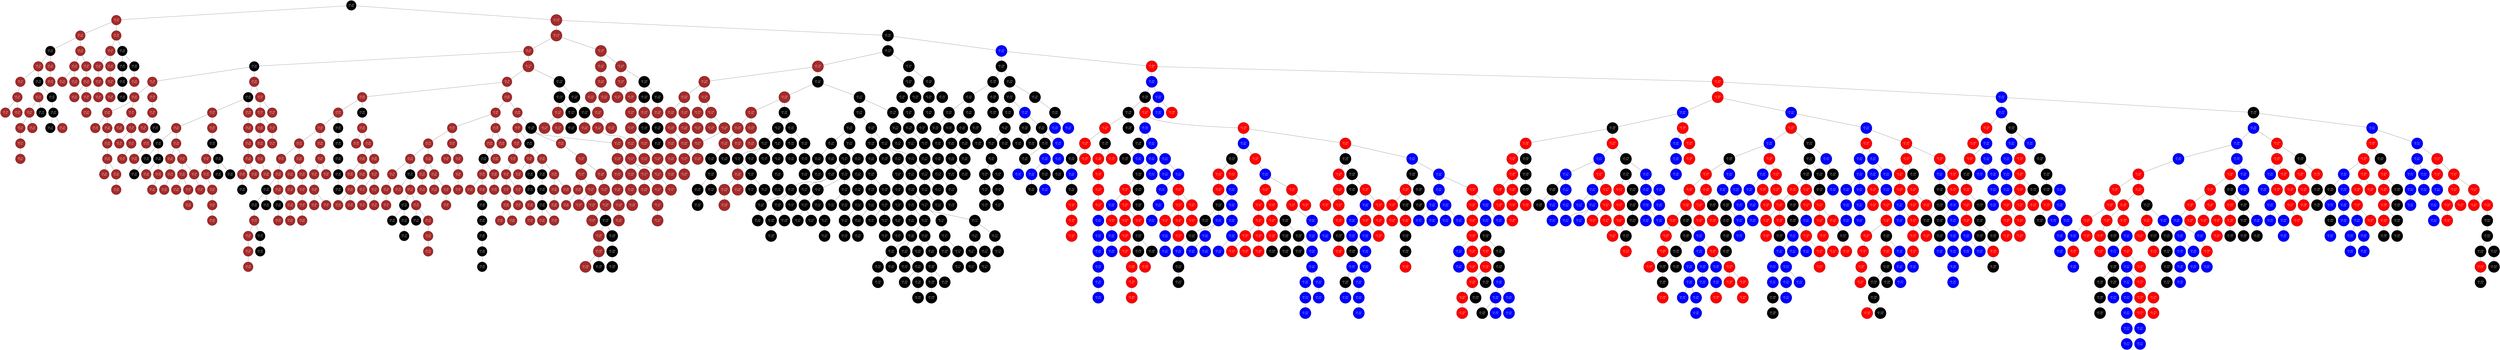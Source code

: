 graph G {
	rankdir=TB;
	node [shape=circle];
	"0x564335f80d30" [label="nX: 26\nY: 164", color=black, fontcolor=white, style=filled, fillcolor=black];
	"0x564335f80d30" -- "0x564335f66560";
	"0x564335f66560" [label="nX: 26\nY: 34", color=black, fontcolor=white, style=filled, fillcolor=brown];
	"0x564335f66560" -- "0x564335f9b440";
	"0x564335f9b440" [label="nX: 16\nY: 194", color=black, fontcolor=white, style=filled, fillcolor=brown];
	"0x564335f9b440" -- "0x564335f73370";
	"0x564335f73370" [label="nX: 16\nY: 164", color=black, fontcolor=white, style=filled, fillcolor=black];
	"0x564335f73370" -- "0x564335f8de00";
	"0x564335f8de00" [label="nX: 16\nY: 54", color=black, fontcolor=white, style=filled, fillcolor=brown];
	"0x564335f8de00" -- "0x564335f5ecb0";
	"0x564335f5ecb0" [label="nX: 16\nY: 44", color=black, fontcolor=white, style=filled, fillcolor=brown];
	"0x564335f5ecb0" -- "0x564335f89160";
	"0x564335f89160" [label="nX: 16\nY: 24", color=black, fontcolor=white, style=filled, fillcolor=brown];
	"0x564335f89160" -- "0x564335f9e240";
	"0x564335f9e240" [label="nX: 16\nY: 14", color=black, fontcolor=white, style=filled, fillcolor=brown];
	"0x564335f89160" -- "0x564335f76200";
	"0x564335f76200" [label="nX: 16\nY: 34", color=black, fontcolor=white, style=filled, fillcolor=brown];
	"0x564335f8de00" -- "0x564335f67e30";
	"0x564335f67e30" [label="nX: 16\nY: 124", color=black, fontcolor=white, style=filled, fillcolor=black];
	"0x564335f67e30" -- "0x564335fa0150";
	"0x564335fa0150" [label="nX: 16\nY: 114", color=black, fontcolor=white, style=filled, fillcolor=brown];
	"0x564335fa0150" -- "0x564335fa20f0";
	"0x564335fa20f0" [label="nX: 16\nY: 94", color=black, fontcolor=white, style=filled, fillcolor=brown];
	"0x564335fa20f0" -- "0x564335fa7c00";
	"0x564335fa7c00" [label="nX: 16\nY: 84", color=black, fontcolor=white, style=filled, fillcolor=brown];
	"0x564335fa7c00" -- "0x564335f828a0";
	"0x564335f828a0" [label="nX: 16\nY: 74", color=black, fontcolor=white, style=filled, fillcolor=brown];
	"0x564335f828a0" -- "0x564335f96880";
	"0x564335f96880" [label="nX: 16\nY: 64", color=black, fontcolor=white, style=filled, fillcolor=brown];
	"0x564335fa20f0" -- "0x564335f56ef0";
	"0x564335f56ef0" [label="nX: 16\nY: 104", color=black, fontcolor=white, style=filled, fillcolor=brown];
	"0x564335fa0150" -- "0x564335f61d70";
	"0x564335f61d70" [label="nX: 16\nY: 114", color=black, fontcolor=white, style=filled, fillcolor=black];
	"0x564335f67e30" -- "0x564335f86e70";
	"0x564335f86e70" [label="nX: 16\nY: 134", color=black, fontcolor=white, style=filled, fillcolor=black];
	"0x564335f86e70" -- "0x564335f98430";
	"0x564335f98430" [label="nX: 16\nY: 154", color=black, fontcolor=white, style=filled, fillcolor=black];
	"0x564335f98430" -- "0x564335f86540";
	"0x564335f86540" [label="nX: 16\nY: 144", color=black, fontcolor=white, style=filled, fillcolor=black];
	"0x564335f98430" -- "0x564335f9f110";
	"0x564335f9f110" [label="nX: 16\nY: 164", color=black, fontcolor=white, style=filled, fillcolor=brown];
	"0x564335f73370" -- "0x564335f71f20";
	"0x564335f71f20" [label="nX: 16\nY: 184", color=black, fontcolor=white, style=filled, fillcolor=brown];
	"0x564335f71f20" -- "0x564335f8eab0";
	"0x564335f8eab0" [label="nX: 16\nY: 174", color=black, fontcolor=white, style=filled, fillcolor=brown];
	"0x564335f9b440" -- "0x564335f8a9b0";
	"0x564335f8a9b0" [label="nX: 16\nY: 234", color=black, fontcolor=white, style=filled, fillcolor=brown];
	"0x564335f8a9b0" -- "0x564335f5c170";
	"0x564335f5c170" [label="nX: 16\nY: 214", color=black, fontcolor=white, style=filled, fillcolor=brown];
	"0x564335f5c170" -- "0x564335f5f300";
	"0x564335f5f300" [label="nX: 16\nY: 204", color=black, fontcolor=white, style=filled, fillcolor=brown];
	"0x564335f5c170" -- "0x564335f5b730";
	"0x564335f5b730" [label="nX: 16\nY: 224", color=black, fontcolor=white, style=filled, fillcolor=brown];
	"0x564335f8a9b0" -- "0x564335f825d0";
	"0x564335f825d0" [label="nX: 26\nY: 24", color=black, fontcolor=white, style=filled, fillcolor=brown];
	"0x564335f825d0" -- "0x564335f65460";
	"0x564335f65460" [label="nX: 16\nY: 254", color=black, fontcolor=white, style=filled, fillcolor=brown];
	"0x564335f65460" -- "0x564335f55280";
	"0x564335f55280" [label="nX: 16\nY: 244", color=black, fontcolor=white, style=filled, fillcolor=brown];
	"0x564335f65460" -- "0x564335fa8340";
	"0x564335fa8340" [label="nX: 26\nY: 14", color=black, fontcolor=white, style=filled, fillcolor=brown];
	"0x564335fa8340" -- "0x564335fa0de0";
	"0x564335fa0de0" [label="nX: 16\nY: 264", color=black, fontcolor=white, style=filled, fillcolor=brown];
	"0x564335f66560" -- "0x564335f77250";
	"0x564335f77250" [label="nX: 26\nY: 114", color=black, fontcolor=white, style=filled, fillcolor=brown];
	"0x564335f77250" -- "0x564335f5acc0";
	"0x564335f5acc0" [label="nX: 26\nY: 74", color=black, fontcolor=white, style=filled, fillcolor=brown];
	"0x564335f5acc0" -- "0x564335f66710";
	"0x564335f66710" [label="nX: 26\nY: 64", color=black, fontcolor=white, style=filled, fillcolor=brown];
	"0x564335f66710" -- "0x564335f5d520";
	"0x564335f5d520" [label="nX: 26\nY: 54", color=black, fontcolor=white, style=filled, fillcolor=brown];
	"0x564335f5d520" -- "0x564335f61810";
	"0x564335f61810" [label="nX: 26\nY: 44", color=black, fontcolor=white, style=filled, fillcolor=brown];
	"0x564335f5acc0" -- "0x564335fa9d30";
	"0x564335fa9d30" [label="nX: 26\nY: 104", color=black, fontcolor=white, style=filled, fillcolor=brown];
	"0x564335fa9d30" -- "0x564335f80640";
	"0x564335f80640" [label="nX: 26\nY: 94", color=black, fontcolor=white, style=filled, fillcolor=brown];
	"0x564335f80640" -- "0x564335f7dc40";
	"0x564335f7dc40" [label="nX: 26\nY: 84", color=black, fontcolor=white, style=filled, fillcolor=brown];
	"0x564335f77250" -- "0x564335f61aa0";
	"0x564335f61aa0" [label="nX: 26\nY: 144", color=black, fontcolor=white, style=filled, fillcolor=black];
	"0x564335f61aa0" -- "0x564335f97230";
	"0x564335f97230" [label="nX: 26\nY: 114", color=black, fontcolor=white, style=filled, fillcolor=black];
	"0x564335f97230" -- "0x564335f59710";
	"0x564335f59710" [label="nX: 26\nY: 134", color=black, fontcolor=white, style=filled, fillcolor=black];
	"0x564335f59710" -- "0x564335f75340";
	"0x564335f75340" [label="nX: 26\nY: 124", color=black, fontcolor=white, style=filled, fillcolor=black];
	"0x564335f61aa0" -- "0x564335f7b900";
	"0x564335f7b900" [label="nX: 26\nY: 154", color=black, fontcolor=white, style=filled, fillcolor=black];
	"0x564335f7b900" -- "0x564335f602c0";
	"0x564335f602c0" [label="nX: 26\nY: 164", color=black, fontcolor=white, style=filled, fillcolor=brown];
	"0x564335f80d30" -- "0x564335f646c0";
	"0x564335f646c0" [label="nX: 126\nY: 174", color=black, fontcolor=white, style=filled, fillcolor=brown];
	"0x564335f646c0" -- "0x564335f72300";
	"0x564335f72300" [label="nX: 116\nY: 174", color=black, fontcolor=white, style=filled, fillcolor=brown];
	"0x564335f72300" -- "0x564335f70cd0";
	"0x564335f70cd0" [label="nX: 56\nY: 64", color=black, fontcolor=white, style=filled, fillcolor=brown];
	"0x564335f70cd0" -- "0x564335f69f20";
	"0x564335f69f20" [label="nX: 36\nY: 124", color=black, fontcolor=white, style=filled, fillcolor=black];
	"0x564335f69f20" -- "0x564335fa24c0";
	"0x564335fa24c0" [label="nX: 36\nY: 64", color=black, fontcolor=white, style=filled, fillcolor=brown];
	"0x564335fa24c0" -- "0x564335f71d70";
	"0x564335f71d70" [label="nX: 26\nY: 254", color=black, fontcolor=white, style=filled, fillcolor=brown];
	"0x564335f71d70" -- "0x564335f86c80";
	"0x564335f86c80" [label="nX: 26\nY: 184", color=black, fontcolor=white, style=filled, fillcolor=brown];
	"0x564335f86c80" -- "0x564335f6ec90";
	"0x564335f6ec90" [label="nX: 26\nY: 174", color=black, fontcolor=white, style=filled, fillcolor=brown];
	"0x564335f86c80" -- "0x564335f9c190";
	"0x564335f9c190" [label="nX: 26\nY: 194", color=black, fontcolor=white, style=filled, fillcolor=brown];
	"0x564335f9c190" -- "0x564335f58030";
	"0x564335f58030" [label="nX: 26\nY: 244", color=black, fontcolor=white, style=filled, fillcolor=brown];
	"0x564335f58030" -- "0x564335f90800";
	"0x564335f90800" [label="nX: 26\nY: 214", color=black, fontcolor=white, style=filled, fillcolor=brown];
	"0x564335f90800" -- "0x564335f5db00";
	"0x564335f5db00" [label="nX: 26\nY: 204", color=black, fontcolor=white, style=filled, fillcolor=brown];
	"0x564335f90800" -- "0x564335fa4730";
	"0x564335fa4730" [label="nX: 26\nY: 234", color=black, fontcolor=white, style=filled, fillcolor=brown];
	"0x564335fa4730" -- "0x564335f932e0";
	"0x564335f932e0" [label="nX: 26\nY: 224", color=black, fontcolor=white, style=filled, fillcolor=brown];
	"0x564335f71d70" -- "0x564335f93b70";
	"0x564335f93b70" [label="nX: 36\nY: 14", color=black, fontcolor=white, style=filled, fillcolor=brown];
	"0x564335f93b70" -- "0x564335f563e0";
	"0x564335f563e0" [label="nX: 26\nY: 264", color=black, fontcolor=white, style=filled, fillcolor=brown];
	"0x564335f93b70" -- "0x564335f5c910";
	"0x564335f5c910" [label="nX: 36\nY: 34", color=black, fontcolor=white, style=filled, fillcolor=brown];
	"0x564335f5c910" -- "0x564335f6c250";
	"0x564335f6c250" [label="nX: 36\nY: 24", color=black, fontcolor=white, style=filled, fillcolor=brown];
	"0x564335f5c910" -- "0x564335f5ae70";
	"0x564335f5ae70" [label="nX: 36\nY: 44", color=black, fontcolor=white, style=filled, fillcolor=brown];
	"0x564335f5ae70" -- "0x564335f7da90";
	"0x564335f7da90" [label="nX: 36\nY: 54", color=black, fontcolor=white, style=filled, fillcolor=brown];
	"0x564335fa24c0" -- "0x564335f585f0";
	"0x564335f585f0" [label="nX: 36\nY: 74", color=black, fontcolor=white, style=filled, fillcolor=brown];
	"0x564335f585f0" -- "0x564335f7a410";
	"0x564335f7a410" [label="nX: 36\nY: 94", color=black, fontcolor=white, style=filled, fillcolor=brown];
	"0x564335f7a410" -- "0x564335fa8b00";
	"0x564335fa8b00" [label="nX: 36\nY: 84", color=black, fontcolor=white, style=filled, fillcolor=brown];
	"0x564335f7a410" -- "0x564335f823e0";
	"0x564335f823e0" [label="nX: 36\nY: 114", color=black, fontcolor=white, style=filled, fillcolor=black];
	"0x564335f823e0" -- "0x564335f5ee60";
	"0x564335f5ee60" [label="nX: 36\nY: 114", color=black, fontcolor=white, style=filled, fillcolor=brown];
	"0x564335f5ee60" -- "0x564335f71780";
	"0x564335f71780" [label="nX: 36\nY: 104", color=black, fontcolor=white, style=filled, fillcolor=brown];
	"0x564335f69f20" -- "0x564335f51830";
	"0x564335f51830" [label="nX: 46\nY: 224", color=black, fontcolor=white, style=filled, fillcolor=brown];
	"0x564335f51830" -- "0x564335f90610";
	"0x564335f90610" [label="nX: 46\nY: 154", color=black, fontcolor=white, style=filled, fillcolor=black];
	"0x564335f90610" -- "0x564335f85f60";
	"0x564335f85f60" [label="nX: 46\nY: 54", color=black, fontcolor=white, style=filled, fillcolor=brown];
	"0x564335f85f60" -- "0x564335f89640";
	"0x564335f89640" [label="nX: 36\nY: 194", color=black, fontcolor=white, style=filled, fillcolor=brown];
	"0x564335f89640" -- "0x564335f54a00";
	"0x564335f54a00" [label="nX: 36\nY: 154", color=black, fontcolor=white, style=filled, fillcolor=black];
	"0x564335f54a00" -- "0x564335f84ea0";
	"0x564335f84ea0" [label="nX: 36\nY: 144", color=black, fontcolor=white, style=filled, fillcolor=black];
	"0x564335f84ea0" -- "0x564335f97350";
	"0x564335f97350" [label="nX: 36\nY: 134", color=black, fontcolor=white, style=filled, fillcolor=black];
	"0x564335f54a00" -- "0x564335f74400";
	"0x564335f74400" [label="nX: 36\nY: 164", color=black, fontcolor=white, style=filled, fillcolor=black];
	"0x564335f74400" -- "0x564335fa6130";
	"0x564335fa6130" [label="nX: 36\nY: 164", color=black, fontcolor=white, style=filled, fillcolor=brown];
	"0x564335f74400" -- "0x564335f77710";
	"0x564335f77710" [label="nX: 36\nY: 174", color=black, fontcolor=white, style=filled, fillcolor=brown];
	"0x564335f77710" -- "0x564335f87060";
	"0x564335f87060" [label="nX: 36\nY: 184", color=black, fontcolor=white, style=filled, fillcolor=brown];
	"0x564335f89640" -- "0x564335f6f920";
	"0x564335f6f920" [label="nX: 36\nY: 234", color=black, fontcolor=white, style=filled, fillcolor=brown];
	"0x564335f6f920" -- "0x564335f5e580";
	"0x564335f5e580" [label="nX: 36\nY: 204", color=black, fontcolor=white, style=filled, fillcolor=brown];
	"0x564335f5e580" -- "0x564335f80b30";
	"0x564335f80b30" [label="nX: 36\nY: 214", color=black, fontcolor=white, style=filled, fillcolor=brown];
	"0x564335f80b30" -- "0x564335f8fee0";
	"0x564335f8fee0" [label="nX: 36\nY: 224", color=black, fontcolor=white, style=filled, fillcolor=brown];
	"0x564335f6f920" -- "0x564335f7d040";
	"0x564335f7d040" [label="nX: 46\nY: 24", color=black, fontcolor=white, style=filled, fillcolor=brown];
	"0x564335f7d040" -- "0x564335f684a0";
	"0x564335f684a0" [label="nX: 36\nY: 254", color=black, fontcolor=white, style=filled, fillcolor=brown];
	"0x564335f684a0" -- "0x564335f88090";
	"0x564335f88090" [label="nX: 36\nY: 244", color=black, fontcolor=white, style=filled, fillcolor=brown];
	"0x564335f684a0" -- "0x564335f54650";
	"0x564335f54650" [label="nX: 46\nY: 14", color=black, fontcolor=white, style=filled, fillcolor=brown];
	"0x564335f54650" -- "0x564335fa39e0";
	"0x564335fa39e0" [label="nX: 36\nY: 264", color=black, fontcolor=white, style=filled, fillcolor=brown];
	"0x564335f7d040" -- "0x564335f60470";
	"0x564335f60470" [label="nX: 46\nY: 34", color=black, fontcolor=white, style=filled, fillcolor=brown];
	"0x564335f60470" -- "0x564335f62070";
	"0x564335f62070" [label="nX: 46\nY: 44", color=black, fontcolor=white, style=filled, fillcolor=brown];
	"0x564335f85f60" -- "0x564335f5f5d0";
	"0x564335f5f5d0" [label="nX: 46\nY: 64", color=black, fontcolor=white, style=filled, fillcolor=brown];
	"0x564335f5f5d0" -- "0x564335f6f150";
	"0x564335f6f150" [label="nX: 46\nY: 114", color=black, fontcolor=white, style=filled, fillcolor=black];
	"0x564335f6f150" -- "0x564335f9fc70";
	"0x564335f9fc70" [label="nX: 46\nY: 74", color=black, fontcolor=white, style=filled, fillcolor=brown];
	"0x564335f9fc70" -- "0x564335fa7ed0";
	"0x564335fa7ed0" [label="nX: 46\nY: 114", color=black, fontcolor=white, style=filled, fillcolor=brown];
	"0x564335fa7ed0" -- "0x564335f714e0";
	"0x564335f714e0" [label="nX: 46\nY: 84", color=black, fontcolor=white, style=filled, fillcolor=brown];
	"0x564335f714e0" -- "0x564335f7d1f0";
	"0x564335f7d1f0" [label="nX: 46\nY: 94", color=black, fontcolor=white, style=filled, fillcolor=brown];
	"0x564335f7d1f0" -- "0x564335f60dd0";
	"0x564335f60dd0" [label="nX: 46\nY: 104", color=black, fontcolor=white, style=filled, fillcolor=brown];
	"0x564335f6f150" -- "0x564335fa8540";
	"0x564335fa8540" [label="nX: 46\nY: 134", color=black, fontcolor=white, style=filled, fillcolor=black];
	"0x564335fa8540" -- "0x564335fa6fc0";
	"0x564335fa6fc0" [label="nX: 46\nY: 124", color=black, fontcolor=white, style=filled, fillcolor=black];
	"0x564335fa8540" -- "0x564335f64ab0";
	"0x564335f64ab0" [label="nX: 46\nY: 144", color=black, fontcolor=white, style=filled, fillcolor=black];
	"0x564335f90610" -- "0x564335f523c0";
	"0x564335f523c0" [label="nX: 46\nY: 214", color=black, fontcolor=white, style=filled, fillcolor=brown];
	"0x564335f523c0" -- "0x564335f52000";
	"0x564335f52000" [label="nX: 46\nY: 204", color=black, fontcolor=white, style=filled, fillcolor=brown];
	"0x564335f52000" -- "0x564335f855a0";
	"0x564335f855a0" [label="nX: 46\nY: 164", color=black, fontcolor=white, style=filled, fillcolor=brown];
	"0x564335f855a0" -- "0x564335f63470";
	"0x564335f63470" [label="nX: 46\nY: 184", color=black, fontcolor=white, style=filled, fillcolor=brown];
	"0x564335f63470" -- "0x564335f695a0";
	"0x564335f695a0" [label="nX: 46\nY: 174", color=black, fontcolor=white, style=filled, fillcolor=brown];
	"0x564335f695a0" -- "0x564335f9f1f0";
	"0x564335f9f1f0" [label="nX: 46\nY: 164", color=black, fontcolor=white, style=filled, fillcolor=black];
	"0x564335f63470" -- "0x564335fa8080";
	"0x564335fa8080" [label="nX: 46\nY: 194", color=black, fontcolor=white, style=filled, fillcolor=brown];
	"0x564335f51830" -- "0x564335f93490";
	"0x564335f93490" [label="nX: 56\nY: 44", color=black, fontcolor=white, style=filled, fillcolor=brown];
	"0x564335f93490" -- "0x564335f7c7f0";
	"0x564335f7c7f0" [label="nX: 56\nY: 14", color=black, fontcolor=white, style=filled, fillcolor=brown];
	"0x564335f7c7f0" -- "0x564335f9aa10";
	"0x564335f9aa10" [label="nX: 46\nY: 264", color=black, fontcolor=white, style=filled, fillcolor=brown];
	"0x564335f9aa10" -- "0x564335f673d0";
	"0x564335f673d0" [label="nX: 46\nY: 234", color=black, fontcolor=white, style=filled, fillcolor=brown];
	"0x564335f673d0" -- "0x564335f57c40";
	"0x564335f57c40" [label="nX: 46\nY: 254", color=black, fontcolor=white, style=filled, fillcolor=brown];
	"0x564335f57c40" -- "0x564335fa67c0";
	"0x564335fa67c0" [label="nX: 46\nY: 244", color=black, fontcolor=white, style=filled, fillcolor=brown];
	"0x564335f7c7f0" -- "0x564335f94a80";
	"0x564335f94a80" [label="nX: 56\nY: 34", color=black, fontcolor=white, style=filled, fillcolor=brown];
	"0x564335f94a80" -- "0x564335f81df0";
	"0x564335f81df0" [label="nX: 56\nY: 24", color=black, fontcolor=white, style=filled, fillcolor=brown];
	"0x564335f93490" -- "0x564335f69980";
	"0x564335f69980" [label="nX: 56\nY: 54", color=black, fontcolor=white, style=filled, fillcolor=brown];
	"0x564335f70cd0" -- "0x564335f9b5f0";
	"0x564335f9b5f0" [label="nX: 116\nY: 84", color=black, fontcolor=white, style=filled, fillcolor=brown];
	"0x564335f9b5f0" -- "0x564335f54bf0";
	"0x564335f54bf0" [label="nX: 76\nY: 64", color=black, fontcolor=white, style=filled, fillcolor=brown];
	"0x564335f54bf0" -- "0x564335f5e9f0";
	"0x564335f5e9f0" [label="nX: 66\nY: 164", color=black, fontcolor=white, style=filled, fillcolor=brown];
	"0x564335f5e9f0" -- "0x564335f56d40";
	"0x564335f56d40" [label="nX: 66\nY: 114", color=black, fontcolor=white, style=filled, fillcolor=brown];
	"0x564335f56d40" -- "0x564335f5aa00";
	"0x564335f5aa00" [label="nX: 66\nY: 34", color=black, fontcolor=white, style=filled, fillcolor=brown];
	"0x564335f5aa00" -- "0x564335f84500";
	"0x564335f84500" [label="nX: 56\nY: 214", color=black, fontcolor=white, style=filled, fillcolor=brown];
	"0x564335f84500" -- "0x564335f95650";
	"0x564335f95650" [label="nX: 56\nY: 74", color=black, fontcolor=white, style=filled, fillcolor=brown];
	"0x564335f95650" -- "0x564335f91960";
	"0x564335f91960" [label="nX: 56\nY: 164", color=black, fontcolor=white, style=filled, fillcolor=brown];
	"0x564335f91960" -- "0x564335f90b00";
	"0x564335f90b00" [label="nX: 56\nY: 144", color=black, fontcolor=white, style=filled, fillcolor=black];
	"0x564335f90b00" -- "0x564335f58a00";
	"0x564335f58a00" [label="nX: 56\nY: 134", color=black, fontcolor=white, style=filled, fillcolor=black];
	"0x564335f58a00" -- "0x564335f8a030";
	"0x564335f8a030" [label="nX: 56\nY: 114", color=black, fontcolor=white, style=filled, fillcolor=brown];
	"0x564335f8a030" -- "0x564335f54fc0";
	"0x564335f54fc0" [label="nX: 56\nY: 84", color=black, fontcolor=white, style=filled, fillcolor=brown];
	"0x564335f54fc0" -- "0x564335f98c10";
	"0x564335f98c10" [label="nX: 56\nY: 94", color=black, fontcolor=white, style=filled, fillcolor=brown];
	"0x564335f98c10" -- "0x564335f51440";
	"0x564335f51440" [label="nX: 56\nY: 104", color=black, fontcolor=white, style=filled, fillcolor=brown];
	"0x564335f8a030" -- "0x564335f848b0";
	"0x564335f848b0" [label="nX: 56\nY: 114", color=black, fontcolor=white, style=filled, fillcolor=black];
	"0x564335f848b0" -- "0x564335f5d330";
	"0x564335f5d330" [label="nX: 56\nY: 124", color=black, fontcolor=white, style=filled, fillcolor=black];
	"0x564335f90b00" -- "0x564335f9ff60";
	"0x564335f9ff60" [label="nX: 56\nY: 154", color=black, fontcolor=white, style=filled, fillcolor=black];
	"0x564335f91960" -- "0x564335f821e0";
	"0x564335f821e0" [label="nX: 56\nY: 184", color=black, fontcolor=white, style=filled, fillcolor=brown];
	"0x564335f821e0" -- "0x564335f8b8d0";
	"0x564335f8b8d0" [label="nX: 56\nY: 164", color=black, fontcolor=white, style=filled, fillcolor=black];
	"0x564335f8b8d0" -- "0x564335fa3140";
	"0x564335fa3140" [label="nX: 56\nY: 174", color=black, fontcolor=white, style=filled, fillcolor=brown];
	"0x564335f821e0" -- "0x564335fa5a80";
	"0x564335fa5a80" [label="nX: 56\nY: 194", color=black, fontcolor=white, style=filled, fillcolor=brown];
	"0x564335fa5a80" -- "0x564335f87a60";
	"0x564335f87a60" [label="nX: 56\nY: 204", color=black, fontcolor=white, style=filled, fillcolor=brown];
	"0x564335f84500" -- "0x564335f8ca60";
	"0x564335f8ca60" [label="nX: 56\nY: 244", color=black, fontcolor=white, style=filled, fillcolor=brown];
	"0x564335f8ca60" -- "0x564335f7dfa0";
	"0x564335f7dfa0" [label="nX: 56\nY: 224", color=black, fontcolor=white, style=filled, fillcolor=brown];
	"0x564335f7dfa0" -- "0x564335f8f010";
	"0x564335f8f010" [label="nX: 56\nY: 234", color=black, fontcolor=white, style=filled, fillcolor=brown];
	"0x564335f8ca60" -- "0x564335fa50f0";
	"0x564335fa50f0" [label="nX: 56\nY: 254", color=black, fontcolor=white, style=filled, fillcolor=brown];
	"0x564335fa50f0" -- "0x564335fa15e0";
	"0x564335fa15e0" [label="nX: 66\nY: 24", color=black, fontcolor=white, style=filled, fillcolor=brown];
	"0x564335fa15e0" -- "0x564335f70fa0";
	"0x564335f70fa0" [label="nX: 66\nY: 14", color=black, fontcolor=white, style=filled, fillcolor=brown];
	"0x564335f70fa0" -- "0x564335f65bf0";
	"0x564335f65bf0" [label="nX: 56\nY: 264", color=black, fontcolor=white, style=filled, fillcolor=brown];
	"0x564335f5aa00" -- "0x564335f619c0";
	"0x564335f619c0" [label="nX: 66\nY: 104", color=black, fontcolor=white, style=filled, fillcolor=brown];
	"0x564335f619c0" -- "0x564335f97960";
	"0x564335f97960" [label="nX: 66\nY: 84", color=black, fontcolor=white, style=filled, fillcolor=brown];
	"0x564335f97960" -- "0x564335f5e840";
	"0x564335f5e840" [label="nX: 66\nY: 44", color=black, fontcolor=white, style=filled, fillcolor=brown];
	"0x564335f5e840" -- "0x564335f68020";
	"0x564335f68020" [label="nX: 66\nY: 64", color=black, fontcolor=white, style=filled, fillcolor=brown];
	"0x564335f68020" -- "0x564335f85ca0";
	"0x564335f85ca0" [label="nX: 66\nY: 54", color=black, fontcolor=white, style=filled, fillcolor=brown];
	"0x564335f68020" -- "0x564335f71150";
	"0x564335f71150" [label="nX: 66\nY: 74", color=black, fontcolor=white, style=filled, fillcolor=brown];
	"0x564335f97960" -- "0x564335f91020";
	"0x564335f91020" [label="nX: 66\nY: 94", color=black, fontcolor=white, style=filled, fillcolor=brown];
	"0x564335f56d40" -- "0x564335f687b0";
	"0x564335f687b0" [label="nX: 66\nY: 154", color=black, fontcolor=white, style=filled, fillcolor=black];
	"0x564335f687b0" -- "0x564335f9bdf0";
	"0x564335f9bdf0" [label="nX: 66\nY: 114", color=black, fontcolor=white, style=filled, fillcolor=black];
	"0x564335f9bdf0" -- "0x564335f8c870";
	"0x564335f8c870" [label="nX: 66\nY: 144", color=black, fontcolor=white, style=filled, fillcolor=black];
	"0x564335f8c870" -- "0x564335f5f6b0";
	"0x564335f5f6b0" [label="nX: 66\nY: 134", color=black, fontcolor=white, style=filled, fillcolor=black];
	"0x564335f5f6b0" -- "0x564335fa33d0";
	"0x564335fa33d0" [label="nX: 66\nY: 124", color=black, fontcolor=white, style=filled, fillcolor=black];
	"0x564335f5e9f0" -- "0x564335f8fae0";
	"0x564335f8fae0" [label="nX: 66\nY: 164", color=black, fontcolor=white, style=filled, fillcolor=black];
	"0x564335f8fae0" -- "0x564335f846b0";
	"0x564335f846b0" [label="nX: 66\nY: 184", color=black, fontcolor=white, style=filled, fillcolor=brown];
	"0x564335f846b0" -- "0x564335f64ca0";
	"0x564335f64ca0" [label="nX: 66\nY: 174", color=black, fontcolor=white, style=filled, fillcolor=brown];
	"0x564335f846b0" -- "0x564335f83d80";
	"0x564335f83d80" [label="nX: 66\nY: 254", color=black, fontcolor=white, style=filled, fillcolor=brown];
	"0x564335f83d80" -- "0x564335f78a80";
	"0x564335f78a80" [label="nX: 66\nY: 204", color=black, fontcolor=white, style=filled, fillcolor=brown];
	"0x564335f78a80" -- "0x564335f838b0";
	"0x564335f838b0" [label="nX: 66\nY: 194", color=black, fontcolor=white, style=filled, fillcolor=brown];
	"0x564335f78a80" -- "0x564335f94260";
	"0x564335f94260" [label="nX: 66\nY: 244", color=black, fontcolor=white, style=filled, fillcolor=brown];
	"0x564335f94260" -- "0x564335fa9260";
	"0x564335fa9260" [label="nX: 66\nY: 224", color=black, fontcolor=white, style=filled, fillcolor=brown];
	"0x564335fa9260" -- "0x564335f58fb0";
	"0x564335f58fb0" [label="nX: 66\nY: 214", color=black, fontcolor=white, style=filled, fillcolor=brown];
	"0x564335fa9260" -- "0x564335f767a0";
	"0x564335f767a0" [label="nX: 66\nY: 234", color=black, fontcolor=white, style=filled, fillcolor=brown];
	"0x564335f83d80" -- "0x564335f770a0";
	"0x564335f770a0" [label="nX: 66\nY: 264", color=black, fontcolor=white, style=filled, fillcolor=brown];
	"0x564335f770a0" -- "0x564335f56080";
	"0x564335f56080" [label="nX: 76\nY: 24", color=black, fontcolor=white, style=filled, fillcolor=brown];
	"0x564335f56080" -- "0x564335f73a00";
	"0x564335f73a00" [label="nX: 76\nY: 14", color=black, fontcolor=white, style=filled, fillcolor=brown];
	"0x564335f56080" -- "0x564335f74710";
	"0x564335f74710" [label="nX: 76\nY: 44", color=black, fontcolor=white, style=filled, fillcolor=brown];
	"0x564335f74710" -- "0x564335f814c0";
	"0x564335f814c0" [label="nX: 76\nY: 34", color=black, fontcolor=white, style=filled, fillcolor=brown];
	"0x564335f74710" -- "0x564335f8f7d0";
	"0x564335f8f7d0" [label="nX: 76\nY: 54", color=black, fontcolor=white, style=filled, fillcolor=brown];
	"0x564335f54bf0" -- "0x564335f9d1c0";
	"0x564335f9d1c0" [label="nX: 86\nY: 234", color=black, fontcolor=white, style=filled, fillcolor=brown];
	"0x564335f9d1c0" -- "0x564335f8a2d0";
	"0x564335f8a2d0" [label="nX: 86\nY: 94", color=black, fontcolor=white, style=filled, fillcolor=brown];
	"0x564335f8a2d0" -- "0x564335f6deb0";
	"0x564335f6deb0" [label="nX: 86\nY: 34", color=black, fontcolor=white, style=filled, fillcolor=brown];
	"0x564335f6deb0" -- "0x564335f73290";
	"0x564335f73290" [label="nX: 76\nY: 214", color=black, fontcolor=white, style=filled, fillcolor=brown];
	"0x564335f73290" -- "0x564335f785a0";
	"0x564335f785a0" [label="nX: 76\nY: 104", color=black, fontcolor=white, style=filled, fillcolor=brown];
	"0x564335f785a0" -- "0x564335f9f700";
	"0x564335f9f700" [label="nX: 76\nY: 94", color=black, fontcolor=white, style=filled, fillcolor=brown];
	"0x564335f9f700" -- "0x564335f9e7b0";
	"0x564335f9e7b0" [label="nX: 76\nY: 84", color=black, fontcolor=white, style=filled, fillcolor=brown];
	"0x564335f9e7b0" -- "0x564335f54800";
	"0x564335f54800" [label="nX: 76\nY: 74", color=black, fontcolor=white, style=filled, fillcolor=brown];
	"0x564335f785a0" -- "0x564335f87750";
	"0x564335f87750" [label="nX: 76\nY: 114", color=black, fontcolor=white, style=filled, fillcolor=black];
	"0x564335f87750" -- "0x564335f6e390";
	"0x564335f6e390" [label="nX: 76\nY: 114", color=black, fontcolor=white, style=filled, fillcolor=brown];
	"0x564335f87750" -- "0x564335f87c10";
	"0x564335f87c10" [label="nX: 76\nY: 164", color=black, fontcolor=white, style=filled, fillcolor=brown];
	"0x564335f87c10" -- "0x564335f81ed0";
	"0x564335f81ed0" [label="nX: 76\nY: 134", color=black, fontcolor=white, style=filled, fillcolor=black];
	"0x564335f81ed0" -- "0x564335f96250";
	"0x564335f96250" [label="nX: 76\nY: 124", color=black, fontcolor=white, style=filled, fillcolor=black];
	"0x564335f81ed0" -- "0x564335f5a030";
	"0x564335f5a030" [label="nX: 76\nY: 144", color=black, fontcolor=white, style=filled, fillcolor=black];
	"0x564335f5a030" -- "0x564335f87cf0";
	"0x564335f87cf0" [label="nX: 76\nY: 154", color=black, fontcolor=white, style=filled, fillcolor=black];
	"0x564335f87c10" -- "0x564335f7b3b0";
	"0x564335f7b3b0" [label="nX: 76\nY: 174", color=black, fontcolor=white, style=filled, fillcolor=brown];
	"0x564335f7b3b0" -- "0x564335f924c0";
	"0x564335f924c0" [label="nX: 76\nY: 164", color=black, fontcolor=white, style=filled, fillcolor=black];
	"0x564335f7b3b0" -- "0x564335f5b580";
	"0x564335f5b580" [label="nX: 76\nY: 184", color=black, fontcolor=white, style=filled, fillcolor=brown];
	"0x564335f5b580" -- "0x564335f88ec0";
	"0x564335f88ec0" [label="nX: 76\nY: 204", color=black, fontcolor=white, style=filled, fillcolor=brown];
	"0x564335f88ec0" -- "0x564335f73cc0";
	"0x564335f73cc0" [label="nX: 76\nY: 194", color=black, fontcolor=white, style=filled, fillcolor=brown];
	"0x564335f73290" -- "0x564335f8b490";
	"0x564335f8b490" [label="nX: 76\nY: 244", color=black, fontcolor=white, style=filled, fillcolor=brown];
	"0x564335f8b490" -- "0x564335f62670";
	"0x564335f62670" [label="nX: 76\nY: 234", color=black, fontcolor=white, style=filled, fillcolor=brown];
	"0x564335f62670" -- "0x564335f7b200";
	"0x564335f7b200" [label="nX: 76\nY: 224", color=black, fontcolor=white, style=filled, fillcolor=brown];
	"0x564335f8b490" -- "0x564335f70620";
	"0x564335f70620" [label="nX: 76\nY: 264", color=black, fontcolor=white, style=filled, fillcolor=brown];
	"0x564335f70620" -- "0x564335f69100";
	"0x564335f69100" [label="nX: 76\nY: 254", color=black, fontcolor=white, style=filled, fillcolor=brown];
	"0x564335f70620" -- "0x564335f9cdf0";
	"0x564335f9cdf0" [label="nX: 86\nY: 24", color=black, fontcolor=white, style=filled, fillcolor=brown];
	"0x564335f9cdf0" -- "0x564335f79c60";
	"0x564335f79c60" [label="nX: 86\nY: 14", color=black, fontcolor=white, style=filled, fillcolor=brown];
	"0x564335f6deb0" -- "0x564335f6a200";
	"0x564335f6a200" [label="nX: 86\nY: 54", color=black, fontcolor=white, style=filled, fillcolor=brown];
	"0x564335f6a200" -- "0x564335f75530";
	"0x564335f75530" [label="nX: 86\nY: 44", color=black, fontcolor=white, style=filled, fillcolor=brown];
	"0x564335f6a200" -- "0x564335f541d0";
	"0x564335f541d0" [label="nX: 86\nY: 64", color=black, fontcolor=white, style=filled, fillcolor=brown];
	"0x564335f541d0" -- "0x564335f8bcc0";
	"0x564335f8bcc0" [label="nX: 86\nY: 84", color=black, fontcolor=white, style=filled, fillcolor=brown];
	"0x564335f8bcc0" -- "0x564335f8cd30";
	"0x564335f8cd30" [label="nX: 86\nY: 74", color=black, fontcolor=white, style=filled, fillcolor=brown];
	"0x564335f8a2d0" -- "0x564335f7e950";
	"0x564335f7e950" [label="nX: 86\nY: 214", color=black, fontcolor=white, style=filled, fillcolor=brown];
	"0x564335f7e950" -- "0x564335fa90b0";
	"0x564335fa90b0" [label="nX: 86\nY: 194", color=black, fontcolor=white, style=filled, fillcolor=brown];
	"0x564335fa90b0" -- "0x564335f8d360";
	"0x564335f8d360" [label="nX: 86\nY: 164", color=black, fontcolor=white, style=filled, fillcolor=black];
	"0x564335f8d360" -- "0x564335f5bfc0";
	"0x564335f5bfc0" [label="nX: 86\nY: 114", color=black, fontcolor=white, style=filled, fillcolor=brown];
	"0x564335f5bfc0" -- "0x564335f7bdf0";
	"0x564335f7bdf0" [label="nX: 86\nY: 104", color=black, fontcolor=white, style=filled, fillcolor=brown];
	"0x564335f5bfc0" -- "0x564335f82b70";
	"0x564335f82b70" [label="nX: 86\nY: 164", color=black, fontcolor=white, style=filled, fillcolor=brown];
	"0x564335f82b70" -- "0x564335f901d0";
	"0x564335f901d0" [label="nX: 86\nY: 154", color=black, fontcolor=white, style=filled, fillcolor=black];
	"0x564335f901d0" -- "0x564335f67c00";
	"0x564335f67c00" [label="nX: 86\nY: 114", color=black, fontcolor=white, style=filled, fillcolor=black];
	"0x564335f67c00" -- "0x564335fa0230";
	"0x564335fa0230" [label="nX: 86\nY: 144", color=black, fontcolor=white, style=filled, fillcolor=black];
	"0x564335fa0230" -- "0x564335f534c0";
	"0x564335f534c0" [label="nX: 86\nY: 134", color=black, fontcolor=white, style=filled, fillcolor=black];
	"0x564335f534c0" -- "0x564335f7b5a0";
	"0x564335f7b5a0" [label="nX: 86\nY: 124", color=black, fontcolor=white, style=filled, fillcolor=black];
	"0x564335f8d360" -- "0x564335f926b0";
	"0x564335f926b0" [label="nX: 86\nY: 184", color=black, fontcolor=white, style=filled, fillcolor=brown];
	"0x564335f926b0" -- "0x564335f88ae0";
	"0x564335f88ae0" [label="nX: 86\nY: 174", color=black, fontcolor=white, style=filled, fillcolor=brown];
	"0x564335fa90b0" -- "0x564335f6e930";
	"0x564335f6e930" [label="nX: 86\nY: 204", color=black, fontcolor=white, style=filled, fillcolor=brown];
	"0x564335f7e950" -- "0x564335f63ca0";
	"0x564335f63ca0" [label="nX: 86\nY: 224", color=black, fontcolor=white, style=filled, fillcolor=brown];
	"0x564335f9d1c0" -- "0x564335fa4240";
	"0x564335fa4240" [label="nX: 96\nY: 234", color=black, fontcolor=white, style=filled, fillcolor=brown];
	"0x564335fa4240" -- "0x564335f707d0";
	"0x564335f707d0" [label="nX: 96\nY: 74", color=black, fontcolor=white, style=filled, fillcolor=brown];
	"0x564335f707d0" -- "0x564335f84050";
	"0x564335f84050" [label="nX: 96\nY: 64", color=black, fontcolor=white, style=filled, fillcolor=brown];
	"0x564335f84050" -- "0x564335f8dc50";
	"0x564335f8dc50" [label="nX: 96\nY: 54", color=black, fontcolor=white, style=filled, fillcolor=brown];
	"0x564335f8dc50" -- "0x564335f70150";
	"0x564335f70150" [label="nX: 96\nY: 34", color=black, fontcolor=white, style=filled, fillcolor=brown];
	"0x564335f70150" -- "0x564335fa96e0";
	"0x564335fa96e0" [label="nX: 96\nY: 14", color=black, fontcolor=white, style=filled, fillcolor=brown];
	"0x564335fa96e0" -- "0x564335f60730";
	"0x564335f60730" [label="nX: 86\nY: 254", color=black, fontcolor=white, style=filled, fillcolor=brown];
	"0x564335f60730" -- "0x564335f8daa0";
	"0x564335f8daa0" [label="nX: 86\nY: 244", color=black, fontcolor=white, style=filled, fillcolor=brown];
	"0x564335f60730" -- "0x564335f96d60";
	"0x564335f96d60" [label="nX: 86\nY: 264", color=black, fontcolor=white, style=filled, fillcolor=brown];
	"0x564335fa96e0" -- "0x564335f8ada0";
	"0x564335f8ada0" [label="nX: 96\nY: 24", color=black, fontcolor=white, style=filled, fillcolor=brown];
	"0x564335f70150" -- "0x564335f6b3b0";
	"0x564335f6b3b0" [label="nX: 96\nY: 44", color=black, fontcolor=white, style=filled, fillcolor=brown];
	"0x564335f707d0" -- "0x564335f73ec0";
	"0x564335f73ec0" [label="nX: 96\nY: 134", color=black, fontcolor=white, style=filled, fillcolor=black];
	"0x564335f73ec0" -- "0x564335f98850";
	"0x564335f98850" [label="nX: 96\nY: 94", color=black, fontcolor=white, style=filled, fillcolor=brown];
	"0x564335f98850" -- "0x564335f8e450";
	"0x564335f8e450" [label="nX: 96\nY: 84", color=black, fontcolor=white, style=filled, fillcolor=brown];
	"0x564335f98850" -- "0x564335f9cb10";
	"0x564335f9cb10" [label="nX: 96\nY: 124", color=black, fontcolor=white, style=filled, fillcolor=black];
	"0x564335f9cb10" -- "0x564335fa69c0";
	"0x564335fa69c0" [label="nX: 96\nY: 114", color=black, fontcolor=white, style=filled, fillcolor=black];
	"0x564335fa69c0" -- "0x564335f9d670";
	"0x564335f9d670" [label="nX: 96\nY: 104", color=black, fontcolor=white, style=filled, fillcolor=brown];
	"0x564335f9d670" -- "0x564335f84dc0";
	"0x564335f84dc0" [label="nX: 96\nY: 114", color=black, fontcolor=white, style=filled, fillcolor=brown];
	"0x564335f73ec0" -- "0x564335f82d20";
	"0x564335f82d20" [label="nX: 96\nY: 184", color=black, fontcolor=white, style=filled, fillcolor=brown];
	"0x564335f82d20" -- "0x564335f740d0";
	"0x564335f740d0" [label="nX: 96\nY: 144", color=black, fontcolor=white, style=filled, fillcolor=black];
	"0x564335f740d0" -- "0x564335f86040";
	"0x564335f86040" [label="nX: 96\nY: 154", color=black, fontcolor=white, style=filled, fillcolor=black];
	"0x564335f86040" -- "0x564335fa52c0";
	"0x564335fa52c0" [label="nX: 96\nY: 164", color=black, fontcolor=white, style=filled, fillcolor=black];
	"0x564335fa52c0" -- "0x564335f58ce0";
	"0x564335f58ce0" [label="nX: 96\nY: 164", color=black, fontcolor=white, style=filled, fillcolor=brown];
	"0x564335fa52c0" -- "0x564335f681d0";
	"0x564335f681d0" [label="nX: 96\nY: 174", color=black, fontcolor=white, style=filled, fillcolor=brown];
	"0x564335f82d20" -- "0x564335fa62e0";
	"0x564335fa62e0" [label="nX: 96\nY: 214", color=black, fontcolor=white, style=filled, fillcolor=brown];
	"0x564335fa62e0" -- "0x564335f5c320";
	"0x564335f5c320" [label="nX: 96\nY: 194", color=black, fontcolor=white, style=filled, fillcolor=brown];
	"0x564335f5c320" -- "0x564335f6e660";
	"0x564335f6e660" [label="nX: 96\nY: 204", color=black, fontcolor=white, style=filled, fillcolor=brown];
	"0x564335fa62e0" -- "0x564335f6f770";
	"0x564335f6f770" [label="nX: 96\nY: 224", color=black, fontcolor=white, style=filled, fillcolor=brown];
	"0x564335fa4240" -- "0x564335f62c20";
	"0x564335f62c20" [label="nX: 106\nY: 164", color=black, fontcolor=white, style=filled, fillcolor=black];
	"0x564335f62c20" -- "0x564335f52570";
	"0x564335f52570" [label="nX: 96\nY: 244", color=black, fontcolor=white, style=filled, fillcolor=brown];
	"0x564335f52570" -- "0x564335fa8730";
	"0x564335fa8730" [label="nX: 106\nY: 54", color=black, fontcolor=white, style=filled, fillcolor=brown];
	"0x564335fa8730" -- "0x564335fa58d0";
	"0x564335fa58d0" [label="nX: 106\nY: 14", color=black, fontcolor=white, style=filled, fillcolor=brown];
	"0x564335fa58d0" -- "0x564335f6cc40";
	"0x564335f6cc40" [label="nX: 96\nY: 254", color=black, fontcolor=white, style=filled, fillcolor=brown];
	"0x564335f6cc40" -- "0x564335f544a0";
	"0x564335f544a0" [label="nX: 96\nY: 264", color=black, fontcolor=white, style=filled, fillcolor=brown];
	"0x564335fa58d0" -- "0x564335f6eae0";
	"0x564335f6eae0" [label="nX: 106\nY: 34", color=black, fontcolor=white, style=filled, fillcolor=brown];
	"0x564335f6eae0" -- "0x564335f56860";
	"0x564335f56860" [label="nX: 106\nY: 24", color=black, fontcolor=white, style=filled, fillcolor=brown];
	"0x564335f6eae0" -- "0x564335f6d410";
	"0x564335f6d410" [label="nX: 106\nY: 44", color=black, fontcolor=white, style=filled, fillcolor=brown];
	"0x564335fa8730" -- "0x564335f5f8a0";
	"0x564335f5f8a0" [label="nX: 106\nY: 164", color=black, fontcolor=white, style=filled, fillcolor=brown];
	"0x564335f5f8a0" -- "0x564335f95260";
	"0x564335f95260" [label="nX: 106\nY: 64", color=black, fontcolor=white, style=filled, fillcolor=brown];
	"0x564335f95260" -- "0x564335f52dc0";
	"0x564335f52dc0" [label="nX: 106\nY: 84", color=black, fontcolor=white, style=filled, fillcolor=brown];
	"0x564335f52dc0" -- "0x564335f6c970";
	"0x564335f6c970" [label="nX: 106\nY: 74", color=black, fontcolor=white, style=filled, fillcolor=brown];
	"0x564335f52dc0" -- "0x564335f89450";
	"0x564335f89450" [label="nX: 106\nY: 124", color=black, fontcolor=white, style=filled, fillcolor=black];
	"0x564335f89450" -- "0x564335f9c640";
	"0x564335f9c640" [label="nX: 106\nY: 94", color=black, fontcolor=white, style=filled, fillcolor=brown];
	"0x564335f9c640" -- "0x564335f89c50";
	"0x564335f89c50" [label="nX: 106\nY: 114", color=black, fontcolor=white, style=filled, fillcolor=brown];
	"0x564335f89c50" -- "0x564335f9bfe0";
	"0x564335f9bfe0" [label="nX: 106\nY: 104", color=black, fontcolor=white, style=filled, fillcolor=brown];
	"0x564335f89c50" -- "0x564335f8c220";
	"0x564335f8c220" [label="nX: 106\nY: 114", color=black, fontcolor=white, style=filled, fillcolor=black];
	"0x564335f89450" -- "0x564335fa9e10";
	"0x564335fa9e10" [label="nX: 106\nY: 134", color=black, fontcolor=white, style=filled, fillcolor=black];
	"0x564335fa9e10" -- "0x564335fa6cc0";
	"0x564335fa6cc0" [label="nX: 106\nY: 144", color=black, fontcolor=white, style=filled, fillcolor=black];
	"0x564335fa6cc0" -- "0x564335f9a1d0";
	"0x564335f9a1d0" [label="nX: 106\nY: 154", color=black, fontcolor=white, style=filled, fillcolor=black];
	"0x564335f62c20" -- "0x564335f6c6a0";
	"0x564335f6c6a0" [label="nX: 106\nY: 254", color=black, fontcolor=white, style=filled, fillcolor=brown];
	"0x564335f6c6a0" -- "0x564335fa1ae0";
	"0x564335fa1ae0" [label="nX: 106\nY: 214", color=black, fontcolor=white, style=filled, fillcolor=brown];
	"0x564335fa1ae0" -- "0x564335f6c0a0";
	"0x564335f6c0a0" [label="nX: 106\nY: 174", color=black, fontcolor=white, style=filled, fillcolor=brown];
	"0x564335f6c0a0" -- "0x564335f7ddf0";
	"0x564335f7ddf0" [label="nX: 106\nY: 204", color=black, fontcolor=white, style=filled, fillcolor=brown];
	"0x564335f7ddf0" -- "0x564335f52720";
	"0x564335f52720" [label="nX: 106\nY: 184", color=black, fontcolor=white, style=filled, fillcolor=brown];
	"0x564335f52720" -- "0x564335fa32f0";
	"0x564335fa32f0" [label="nX: 106\nY: 194", color=black, fontcolor=white, style=filled, fillcolor=brown];
	"0x564335fa1ae0" -- "0x564335f75e40";
	"0x564335f75e40" [label="nX: 106\nY: 224", color=black, fontcolor=white, style=filled, fillcolor=brown];
	"0x564335f75e40" -- "0x564335f72cd0";
	"0x564335f72cd0" [label="nX: 106\nY: 244", color=black, fontcolor=white, style=filled, fillcolor=brown];
	"0x564335f72cd0" -- "0x564335f75140";
	"0x564335f75140" [label="nX: 106\nY: 234", color=black, fontcolor=white, style=filled, fillcolor=brown];
	"0x564335f6c6a0" -- "0x564335f65820";
	"0x564335f65820" [label="nX: 116\nY: 54", color=black, fontcolor=white, style=filled, fillcolor=brown];
	"0x564335f65820" -- "0x564335f61c90";
	"0x564335f61c90" [label="nX: 116\nY: 14", color=black, fontcolor=white, style=filled, fillcolor=brown];
	"0x564335f61c90" -- "0x564335f5d160";
	"0x564335f5d160" [label="nX: 106\nY: 264", color=black, fontcolor=white, style=filled, fillcolor=brown];
	"0x564335f61c90" -- "0x564335f55c90";
	"0x564335f55c90" [label="nX: 116\nY: 24", color=black, fontcolor=white, style=filled, fillcolor=brown];
	"0x564335f55c90" -- "0x564335f9bae0";
	"0x564335f9bae0" [label="nX: 116\nY: 34", color=black, fontcolor=white, style=filled, fillcolor=brown];
	"0x564335f9bae0" -- "0x564335f6abe0";
	"0x564335f6abe0" [label="nX: 116\nY: 44", color=black, fontcolor=white, style=filled, fillcolor=brown];
	"0x564335f65820" -- "0x564335f69c40";
	"0x564335f69c40" [label="nX: 116\nY: 64", color=black, fontcolor=white, style=filled, fillcolor=brown];
	"0x564335f69c40" -- "0x564335f6db50";
	"0x564335f6db50" [label="nX: 116\nY: 74", color=black, fontcolor=white, style=filled, fillcolor=brown];
	"0x564335f9b5f0" -- "0x564335f643e0";
	"0x564335f643e0" [label="nX: 116\nY: 144", color=black, fontcolor=white, style=filled, fillcolor=black];
	"0x564335f643e0" -- "0x564335f6a9f0";
	"0x564335f6a9f0" [label="nX: 116\nY: 114", color=black, fontcolor=white, style=filled, fillcolor=black];
	"0x564335f6a9f0" -- "0x564335fa2e70";
	"0x564335fa2e70" [label="nX: 116\nY: 104", color=black, fontcolor=white, style=filled, fillcolor=brown];
	"0x564335fa2e70" -- "0x564335f77a70";
	"0x564335f77a70" [label="nX: 116\nY: 94", color=black, fontcolor=white, style=filled, fillcolor=brown];
	"0x564335fa2e70" -- "0x564335f778c0";
	"0x564335f778c0" [label="nX: 116\nY: 114", color=black, fontcolor=white, style=filled, fillcolor=brown];
	"0x564335f6a9f0" -- "0x564335fa8420";
	"0x564335fa8420" [label="nX: 116\nY: 124", color=black, fontcolor=white, style=filled, fillcolor=black];
	"0x564335fa8420" -- "0x564335f5fe90";
	"0x564335f5fe90" [label="nX: 116\nY: 134", color=black, fontcolor=white, style=filled, fillcolor=black];
	"0x564335f643e0" -- "0x564335f9ece0";
	"0x564335f9ece0" [label="nX: 116\nY: 164", color=black, fontcolor=white, style=filled, fillcolor=black];
	"0x564335f9ece0" -- "0x564335f9c810";
	"0x564335f9c810" [label="nX: 116\nY: 154", color=black, fontcolor=white, style=filled, fillcolor=black];
	"0x564335f9c810" -- "0x564335f6a5f0";
	"0x564335f6a5f0" [label="nX: 116\nY: 164", color=black, fontcolor=white, style=filled, fillcolor=brown];
	"0x564335f72300" -- "0x564335f6bde0";
	"0x564335f6bde0" [label="nX: 126\nY: 14", color=black, fontcolor=white, style=filled, fillcolor=brown];
	"0x564335f6bde0" -- "0x564335f7d8e0";
	"0x564335f7d8e0" [label="nX: 116\nY: 184", color=black, fontcolor=white, style=filled, fillcolor=brown];
	"0x564335f7d8e0" -- "0x564335f62b40";
	"0x564335f62b40" [label="nX: 116\nY: 254", color=black, fontcolor=white, style=filled, fillcolor=brown];
	"0x564335f62b40" -- "0x564335f7c640";
	"0x564335f7c640" [label="nX: 116\nY: 244", color=black, fontcolor=white, style=filled, fillcolor=brown];
	"0x564335f7c640" -- "0x564335f87ee0";
	"0x564335f87ee0" [label="nX: 116\nY: 224", color=black, fontcolor=white, style=filled, fillcolor=brown];
	"0x564335f87ee0" -- "0x564335f7ec20";
	"0x564335f7ec20" [label="nX: 116\nY: 194", color=black, fontcolor=white, style=filled, fillcolor=brown];
	"0x564335f7ec20" -- "0x564335fa4090";
	"0x564335fa4090" [label="nX: 116\nY: 204", color=black, fontcolor=white, style=filled, fillcolor=brown];
	"0x564335fa4090" -- "0x564335f5ccf0";
	"0x564335f5ccf0" [label="nX: 116\nY: 214", color=black, fontcolor=white, style=filled, fillcolor=brown];
	"0x564335f87ee0" -- "0x564335f5be10";
	"0x564335f5be10" [label="nX: 116\nY: 234", color=black, fontcolor=white, style=filled, fillcolor=brown];
	"0x564335f62b40" -- "0x564335f791a0";
	"0x564335f791a0" [label="nX: 116\nY: 264", color=black, fontcolor=white, style=filled, fillcolor=brown];
	"0x564335f6bde0" -- "0x564335f6fc80";
	"0x564335f6fc80" [label="nX: 126\nY: 64", color=black, fontcolor=white, style=filled, fillcolor=brown];
	"0x564335f6fc80" -- "0x564335f9da50";
	"0x564335f9da50" [label="nX: 126\nY: 34", color=black, fontcolor=white, style=filled, fillcolor=brown];
	"0x564335f9da50" -- "0x564335f609f0";
	"0x564335f609f0" [label="nX: 126\nY: 24", color=black, fontcolor=white, style=filled, fillcolor=brown];
	"0x564335f9da50" -- "0x564335f6fad0";
	"0x564335f6fad0" [label="nX: 126\nY: 54", color=black, fontcolor=white, style=filled, fillcolor=brown];
	"0x564335f6fad0" -- "0x564335fa0a00";
	"0x564335fa0a00" [label="nX: 126\nY: 44", color=black, fontcolor=white, style=filled, fillcolor=brown];
	"0x564335f6fc80" -- "0x564335fa7ce0";
	"0x564335fa7ce0" [label="nX: 126\nY: 134", color=black, fontcolor=white, style=filled, fillcolor=black];
	"0x564335fa7ce0" -- "0x564335f91450";
	"0x564335f91450" [label="nX: 126\nY: 124", color=black, fontcolor=white, style=filled, fillcolor=black];
	"0x564335f91450" -- "0x564335fa0620";
	"0x564335fa0620" [label="nX: 126\nY: 114", color=black, fontcolor=white, style=filled, fillcolor=brown];
	"0x564335fa0620" -- "0x564335fa9a70";
	"0x564335fa9a70" [label="nX: 126\nY: 74", color=black, fontcolor=white, style=filled, fillcolor=brown];
	"0x564335fa9a70" -- "0x564335f97030";
	"0x564335f97030" [label="nX: 126\nY: 84", color=black, fontcolor=white, style=filled, fillcolor=brown];
	"0x564335f97030" -- "0x564335f81130";
	"0x564335f81130" [label="nX: 126\nY: 94", color=black, fontcolor=white, style=filled, fillcolor=brown];
	"0x564335f81130" -- "0x564335f91b10";
	"0x564335f91b10" [label="nX: 126\nY: 104", color=black, fontcolor=white, style=filled, fillcolor=brown];
	"0x564335fa0620" -- "0x564335f65540";
	"0x564335f65540" [label="nX: 126\nY: 114", color=black, fontcolor=white, style=filled, fillcolor=black];
	"0x564335fa7ce0" -- "0x564335f5a600";
	"0x564335f5a600" [label="nX: 126\nY: 164", color=black, fontcolor=white, style=filled, fillcolor=black];
	"0x564335f5a600" -- "0x564335f52f70";
	"0x564335f52f70" [label="nX: 126\nY: 164", color=black, fontcolor=white, style=filled, fillcolor=brown];
	"0x564335f52f70" -- "0x564335fa9340";
	"0x564335fa9340" [label="nX: 126\nY: 144", color=black, fontcolor=white, style=filled, fillcolor=black];
	"0x564335fa9340" -- "0x564335f822c0";
	"0x564335f822c0" [label="nX: 126\nY: 154", color=black, fontcolor=white, style=filled, fillcolor=black];
	"0x564335f646c0" -- "0x564335f63040";
	"0x564335f63040" [label="nX: 181\nY: 124", color=black, fontcolor=white, style=filled, fillcolor=black];
	"0x564335f63040" -- "0x564335f61410";
	"0x564335f61410" [label="nX: 176\nY: 154", color=black, fontcolor=white, style=filled, fillcolor=black];
	"0x564335f61410" -- "0x564335f7e6b0";
	"0x564335f7e6b0" [label="nX: 136\nY: 114", color=black, fontcolor=white, style=filled, fillcolor=brown];
	"0x564335f7e6b0" -- "0x564335f5cfb0";
	"0x564335f5cfb0" [label="nX: 126\nY: 264", color=black, fontcolor=white, style=filled, fillcolor=brown];
	"0x564335f5cfb0" -- "0x564335f6c4f0";
	"0x564335f6c4f0" [label="nX: 126\nY: 234", color=black, fontcolor=white, style=filled, fillcolor=brown];
	"0x564335f6c4f0" -- "0x564335f86460";
	"0x564335f86460" [label="nX: 126\nY: 184", color=black, fontcolor=white, style=filled, fillcolor=brown];
	"0x564335f86460" -- "0x564335f8ed50";
	"0x564335f8ed50" [label="nX: 126\nY: 214", color=black, fontcolor=white, style=filled, fillcolor=brown];
	"0x564335f8ed50" -- "0x564335f7ccb0";
	"0x564335f7ccb0" [label="nX: 126\nY: 194", color=black, fontcolor=white, style=filled, fillcolor=brown];
	"0x564335f7ccb0" -- "0x564335f993f0";
	"0x564335f993f0" [label="nX: 126\nY: 204", color=black, fontcolor=white, style=filled, fillcolor=brown];
	"0x564335f8ed50" -- "0x564335f66f10";
	"0x564335f66f10" [label="nX: 126\nY: 224", color=black, fontcolor=white, style=filled, fillcolor=brown];
	"0x564335f6c4f0" -- "0x564335f663b0";
	"0x564335f663b0" [label="nX: 126\nY: 254", color=black, fontcolor=white, style=filled, fillcolor=brown];
	"0x564335f663b0" -- "0x564335f948d0";
	"0x564335f948d0" [label="nX: 126\nY: 244", color=black, fontcolor=white, style=filled, fillcolor=brown];
	"0x564335f5cfb0" -- "0x564335fa9530";
	"0x564335fa9530" [label="nX: 136\nY: 34", color=black, fontcolor=white, style=filled, fillcolor=brown];
	"0x564335fa9530" -- "0x564335f97d10";
	"0x564335f97d10" [label="nX: 136\nY: 14", color=black, fontcolor=white, style=filled, fillcolor=brown];
	"0x564335f97d10" -- "0x564335fa49f0";
	"0x564335fa49f0" [label="nX: 136\nY: 24", color=black, fontcolor=white, style=filled, fillcolor=brown];
	"0x564335fa9530" -- "0x564335f96170";
	"0x564335f96170" [label="nX: 136\nY: 54", color=black, fontcolor=white, style=filled, fillcolor=brown];
	"0x564335f96170" -- "0x564335f9fac0";
	"0x564335f9fac0" [label="nX: 136\nY: 44", color=black, fontcolor=white, style=filled, fillcolor=brown];
	"0x564335f96170" -- "0x564335f799a0";
	"0x564335f799a0" [label="nX: 136\nY: 64", color=black, fontcolor=white, style=filled, fillcolor=brown];
	"0x564335f799a0" -- "0x564335f8e2a0";
	"0x564335f8e2a0" [label="nX: 136\nY: 94", color=black, fontcolor=white, style=filled, fillcolor=brown];
	"0x564335f8e2a0" -- "0x564335f6dd00";
	"0x564335f6dd00" [label="nX: 136\nY: 74", color=black, fontcolor=white, style=filled, fillcolor=brown];
	"0x564335f6dd00" -- "0x564335f8e900";
	"0x564335f8e900" [label="nX: 136\nY: 84", color=black, fontcolor=white, style=filled, fillcolor=brown];
	"0x564335f8e2a0" -- "0x564335f833f0";
	"0x564335f833f0" [label="nX: 136\nY: 104", color=black, fontcolor=white, style=filled, fillcolor=brown];
	"0x564335f7e6b0" -- "0x564335f74520";
	"0x564335f74520" [label="nX: 141\nY: 184", color=black, fontcolor=white, style=filled, fillcolor=black];
	"0x564335f74520" -- "0x564335f9e3f0";
	"0x564335f9e3f0" [label="nX: 136\nY: 224", color=black, fontcolor=white, style=filled, fillcolor=brown];
	"0x564335f9e3f0" -- "0x564335f566b0";
	"0x564335f566b0" [label="nX: 136\nY: 194", color=black, fontcolor=white, style=filled, fillcolor=brown];
	"0x564335f566b0" -- "0x564335f6afd0";
	"0x564335f6afd0" [label="nX: 136\nY: 174", color=black, fontcolor=white, style=filled, fillcolor=brown];
	"0x564335f6afd0" -- "0x564335f7a8e0";
	"0x564335f7a8e0" [label="nX: 136\nY: 164", color=black, fontcolor=white, style=filled, fillcolor=brown];
	"0x564335f7a8e0" -- "0x564335f538e0";
	"0x564335f538e0" [label="nX: 136\nY: 154", color=black, fontcolor=white, style=filled, fillcolor=black];
	"0x564335f538e0" -- "0x564335f6e740";
	"0x564335f6e740" [label="nX: 136\nY: 134", color=black, fontcolor=white, style=filled, fillcolor=black];
	"0x564335f6e740" -- "0x564335f90c20";
	"0x564335f90c20" [label="nX: 136\nY: 114", color=black, fontcolor=white, style=filled, fillcolor=black];
	"0x564335f90c20" -- "0x564335f51110";
	"0x564335f51110" [label="nX: 136\nY: 124", color=black, fontcolor=white, style=filled, fillcolor=black];
	"0x564335f6e740" -- "0x564335f6b780";
	"0x564335f6b780" [label="nX: 136\nY: 144", color=black, fontcolor=white, style=filled, fillcolor=black];
	"0x564335f7a8e0" -- "0x564335f56940";
	"0x564335f56940" [label="nX: 136\nY: 164", color=black, fontcolor=white, style=filled, fillcolor=black];
	"0x564335f6afd0" -- "0x564335fa2880";
	"0x564335fa2880" [label="nX: 136\nY: 184", color=black, fontcolor=white, style=filled, fillcolor=brown];
	"0x564335f566b0" -- "0x564335f73760";
	"0x564335f73760" [label="nX: 136\nY: 214", color=black, fontcolor=white, style=filled, fillcolor=brown];
	"0x564335f73760" -- "0x564335f51e50";
	"0x564335f51e50" [label="nX: 136\nY: 204", color=black, fontcolor=white, style=filled, fillcolor=brown];
	"0x564335f9e3f0" -- "0x564335f709d0";
	"0x564335f709d0" [label="nX: 141\nY: 124", color=black, fontcolor=white, style=filled, fillcolor=black];
	"0x564335f709d0" -- "0x564335f5e160";
	"0x564335f5e160" [label="nX: 141\nY: 64", color=black, fontcolor=white, style=filled, fillcolor=black];
	"0x564335f5e160" -- "0x564335f76010";
	"0x564335f76010" [label="nX: 141\nY: 44", color=black, fontcolor=white, style=filled, fillcolor=black];
	"0x564335f76010" -- "0x564335f9b020";
	"0x564335f9b020" [label="nX: 141\nY: 14", color=black, fontcolor=white, style=filled, fillcolor=black];
	"0x564335f9b020" -- "0x564335f59a10";
	"0x564335f59a10" [label="nX: 136\nY: 254", color=black, fontcolor=white, style=filled, fillcolor=brown];
	"0x564335f59a10" -- "0x564335f6d020";
	"0x564335f6d020" [label="nX: 136\nY: 244", color=black, fontcolor=white, style=filled, fillcolor=brown];
	"0x564335f6d020" -- "0x564335f56230";
	"0x564335f56230" [label="nX: 136\nY: 234", color=black, fontcolor=white, style=filled, fillcolor=brown];
	"0x564335f59a10" -- "0x564335f94610";
	"0x564335f94610" [label="nX: 136\nY: 264", color=black, fontcolor=white, style=filled, fillcolor=brown];
	"0x564335f9b020" -- "0x564335f88290";
	"0x564335f88290" [label="nX: 141\nY: 24", color=black, fontcolor=white, style=filled, fillcolor=black];
	"0x564335f88290" -- "0x564335fa68a0";
	"0x564335fa68a0" [label="nX: 141\nY: 14", color=black, fontcolor=white, style=filled, fillcolor=black];
	"0x564335f88290" -- "0x564335f6c780";
	"0x564335f6c780" [label="nX: 141\nY: 34", color=black, fontcolor=white, style=filled, fillcolor=black];
	"0x564335f76010" -- "0x564335f9a5f0";
	"0x564335f9a5f0" [label="nX: 141\nY: 54", color=black, fontcolor=white, style=filled, fillcolor=black];
	"0x564335f5e160" -- "0x564335f5c610";
	"0x564335f5c610" [label="nX: 141\nY: 84", color=black, fontcolor=white, style=filled, fillcolor=black];
	"0x564335f5c610" -- "0x564335f727c0";
	"0x564335f727c0" [label="nX: 141\nY: 74", color=black, fontcolor=white, style=filled, fillcolor=black];
	"0x564335f5c610" -- "0x564335f9ee00";
	"0x564335f9ee00" [label="nX: 141\nY: 94", color=black, fontcolor=white, style=filled, fillcolor=black];
	"0x564335f9ee00" -- "0x564335f80c10";
	"0x564335f80c10" [label="nX: 141\nY: 104", color=black, fontcolor=white, style=filled, fillcolor=black];
	"0x564335f80c10" -- "0x564335fa0bf0";
	"0x564335fa0bf0" [label="nX: 141\nY: 114", color=black, fontcolor=white, style=filled, fillcolor=black];
	"0x564335f709d0" -- "0x564335f9a4d0";
	"0x564335f9a4d0" [label="nX: 141\nY: 154", color=black, fontcolor=white, style=filled, fillcolor=black];
	"0x564335f9a4d0" -- "0x564335f6e1a0";
	"0x564335f6e1a0" [label="nX: 141\nY: 134", color=black, fontcolor=white, style=filled, fillcolor=black];
	"0x564335f6e1a0" -- "0x564335f98f00";
	"0x564335f98f00" [label="nX: 141\nY: 144", color=black, fontcolor=white, style=filled, fillcolor=black];
	"0x564335f9a4d0" -- "0x564335f995c0";
	"0x564335f995c0" [label="nX: 141\nY: 164", color=black, fontcolor=white, style=filled, fillcolor=black];
	"0x564335f995c0" -- "0x564335f5d820";
	"0x564335f5d820" [label="nX: 141\nY: 174", color=black, fontcolor=white, style=filled, fillcolor=black];
	"0x564335f74520" -- "0x564335f75a50";
	"0x564335f75a50" [label="nX: 171\nY: 224", color=black, fontcolor=white, style=filled, fillcolor=black];
	"0x564335f75a50" -- "0x564335f99910";
	"0x564335f99910" [label="nX: 151\nY: 224", color=black, fontcolor=white, style=filled, fillcolor=black];
	"0x564335f99910" -- "0x564335f6d220";
	"0x564335f6d220" [label="nX: 141\nY: 244", color=black, fontcolor=white, style=filled, fillcolor=black];
	"0x564335f6d220" -- "0x564335f97df0";
	"0x564335f97df0" [label="nX: 141\nY: 224", color=black, fontcolor=white, style=filled, fillcolor=black];
	"0x564335f97df0" -- "0x564335f593c0";
	"0x564335f593c0" [label="nX: 141\nY: 204", color=black, fontcolor=white, style=filled, fillcolor=black];
	"0x564335f593c0" -- "0x564335f53280";
	"0x564335f53280" [label="nX: 141\nY: 194", color=black, fontcolor=white, style=filled, fillcolor=black];
	"0x564335f593c0" -- "0x564335f81a00";
	"0x564335f81a00" [label="nX: 141\nY: 214", color=black, fontcolor=white, style=filled, fillcolor=black];
	"0x564335f97df0" -- "0x564335f6b8a0";
	"0x564335f6b8a0" [label="nX: 141\nY: 234", color=black, fontcolor=white, style=filled, fillcolor=black];
	"0x564335f6d220" -- "0x564335f5b180";
	"0x564335f5b180" [label="nX: 151\nY: 154", color=black, fontcolor=white, style=filled, fillcolor=black];
	"0x564335f5b180" -- "0x564335f66910";
	"0x564335f66910" [label="nX: 151\nY: 34", color=black, fontcolor=white, style=filled, fillcolor=black];
	"0x564335f66910" -- "0x564335f87630";
	"0x564335f87630" [label="nX: 146\nY: 164", color=black, fontcolor=white, style=filled, fillcolor=black];
	"0x564335f87630" -- "0x564335fa70e0";
	"0x564335fa70e0" [label="nX: 146\nY: 114", color=black, fontcolor=white, style=filled, fillcolor=black];
	"0x564335fa70e0" -- "0x564335f96580";
	"0x564335f96580" [label="nX: 141\nY: 264", color=black, fontcolor=white, style=filled, fillcolor=black];
	"0x564335f96580" -- "0x564335f57710";
	"0x564335f57710" [label="nX: 141\nY: 254", color=black, fontcolor=white, style=filled, fillcolor=black];
	"0x564335fa70e0" -- "0x564335f69680";
	"0x564335f69680" [label="nX: 146\nY: 144", color=black, fontcolor=white, style=filled, fillcolor=black];
	"0x564335f69680" -- "0x564335f8bda0";
	"0x564335f8bda0" [label="nX: 146\nY: 134", color=black, fontcolor=white, style=filled, fillcolor=black];
	"0x564335f8bda0" -- "0x564335f72ae0";
	"0x564335f72ae0" [label="nX: 146\nY: 124", color=black, fontcolor=white, style=filled, fillcolor=black];
	"0x564335f69680" -- "0x564335f6fe70";
	"0x564335f6fe70" [label="nX: 146\nY: 154", color=black, fontcolor=white, style=filled, fillcolor=black];
	"0x564335f87630" -- "0x564335f564c0";
	"0x564335f564c0" [label="nX: 151\nY: 24", color=black, fontcolor=white, style=filled, fillcolor=black];
	"0x564335f564c0" -- "0x564335f94c80";
	"0x564335f94c80" [label="nX: 151\nY: 14", color=black, fontcolor=white, style=filled, fillcolor=black];
	"0x564335f66910" -- "0x564335f6df90";
	"0x564335f6df90" [label="nX: 151\nY: 114", color=black, fontcolor=white, style=filled, fillcolor=black];
	"0x564335f6df90" -- "0x564335fa11e0";
	"0x564335fa11e0" [label="nX: 151\nY: 74", color=black, fontcolor=white, style=filled, fillcolor=black];
	"0x564335fa11e0" -- "0x564335f70230";
	"0x564335f70230" [label="nX: 151\nY: 54", color=black, fontcolor=white, style=filled, fillcolor=black];
	"0x564335f70230" -- "0x564335f80f40";
	"0x564335f80f40" [label="nX: 151\nY: 44", color=black, fontcolor=white, style=filled, fillcolor=black];
	"0x564335f70230" -- "0x564335f816b0";
	"0x564335f816b0" [label="nX: 151\nY: 64", color=black, fontcolor=white, style=filled, fillcolor=black];
	"0x564335fa11e0" -- "0x564335f81ff0";
	"0x564335f81ff0" [label="nX: 151\nY: 104", color=black, fontcolor=white, style=filled, fillcolor=black];
	"0x564335f81ff0" -- "0x564335f99c60";
	"0x564335f99c60" [label="nX: 151\nY: 94", color=black, fontcolor=white, style=filled, fillcolor=black];
	"0x564335f99c60" -- "0x564335f82980";
	"0x564335f82980" [label="nX: 151\nY: 84", color=black, fontcolor=white, style=filled, fillcolor=black];
	"0x564335f6df90" -- "0x564335f59c00";
	"0x564335f59c00" [label="nX: 151\nY: 134", color=black, fontcolor=white, style=filled, fillcolor=black];
	"0x564335f59c00" -- "0x564335f95b40";
	"0x564335f95b40" [label="nX: 151\nY: 124", color=black, fontcolor=white, style=filled, fillcolor=black];
	"0x564335f59c00" -- "0x564335f7d3c0";
	"0x564335f7d3c0" [label="nX: 151\nY: 144", color=black, fontcolor=white, style=filled, fillcolor=black];
	"0x564335f5b180" -- "0x564335f71860";
	"0x564335f71860" [label="nX: 151\nY: 214", color=black, fontcolor=white, style=filled, fillcolor=black];
	"0x564335f71860" -- "0x564335f77c40";
	"0x564335f77c40" [label="nX: 151\nY: 204", color=black, fontcolor=white, style=filled, fillcolor=black];
	"0x564335f77c40" -- "0x564335f8e620";
	"0x564335f8e620" [label="nX: 151\nY: 194", color=black, fontcolor=white, style=filled, fillcolor=black];
	"0x564335f8e620" -- "0x564335f7aae0";
	"0x564335f7aae0" [label="nX: 151\nY: 164", color=black, fontcolor=white, style=filled, fillcolor=black];
	"0x564335f7aae0" -- "0x564335f91220";
	"0x564335f91220" [label="nX: 151\nY: 184", color=black, fontcolor=white, style=filled, fillcolor=black];
	"0x564335f91220" -- "0x564335f84790";
	"0x564335f84790" [label="nX: 151\nY: 174", color=black, fontcolor=white, style=filled, fillcolor=black];
	"0x564335f99910" -- "0x564335f72ea0";
	"0x564335f72ea0" [label="nX: 156\nY: 164", color=black, fontcolor=white, style=filled, fillcolor=black];
	"0x564335f72ea0" -- "0x564335f57d20";
	"0x564335f57d20" [label="nX: 156\nY: 144", color=black, fontcolor=white, style=filled, fillcolor=black];
	"0x564335f57d20" -- "0x564335f888f0";
	"0x564335f888f0" [label="nX: 151\nY: 234", color=black, fontcolor=white, style=filled, fillcolor=black];
	"0x564335f888f0" -- "0x564335f8cf00";
	"0x564335f8cf00" [label="nX: 156\nY: 124", color=black, fontcolor=white, style=filled, fillcolor=black];
	"0x564335f8cf00" -- "0x564335fa1cd0";
	"0x564335fa1cd0" [label="nX: 156\nY: 114", color=black, fontcolor=white, style=filled, fillcolor=black];
	"0x564335fa1cd0" -- "0x564335f9c450";
	"0x564335f9c450" [label="nX: 151\nY: 244", color=black, fontcolor=white, style=filled, fillcolor=black];
	"0x564335f9c450" -- "0x564335f886e0";
	"0x564335f886e0" [label="nX: 151\nY: 254", color=black, fontcolor=white, style=filled, fillcolor=black];
	"0x564335f886e0" -- "0x564335f91ce0";
	"0x564335f91ce0" [label="nX: 151\nY: 264", color=black, fontcolor=white, style=filled, fillcolor=black];
	"0x564335f8cf00" -- "0x564335f5dbe0";
	"0x564335f5dbe0" [label="nX: 156\nY: 134", color=black, fontcolor=white, style=filled, fillcolor=black];
	"0x564335f57d20" -- "0x564335f9abe0";
	"0x564335f9abe0" [label="nX: 156\nY: 154", color=black, fontcolor=white, style=filled, fillcolor=black];
	"0x564335f72ea0" -- "0x564335f9e890";
	"0x564335f9e890" [label="nX: 171\nY: 164", color=black, fontcolor=white, style=filled, fillcolor=black];
	"0x564335f9e890" -- "0x564335f75610";
	"0x564335f75610" [label="nX: 171\nY: 144", color=black, fontcolor=white, style=filled, fillcolor=black];
	"0x564335f75610" -- "0x564335f51640";
	"0x564335f51640" [label="nX: 161\nY: 94", color=black, fontcolor=white, style=filled, fillcolor=black];
	"0x564335f51640" -- "0x564335f98930";
	"0x564335f98930" [label="nX: 161\nY: 54", color=black, fontcolor=white, style=filled, fillcolor=black];
	"0x564335f98930" -- "0x564335f6a8d0";
	"0x564335f6a8d0" [label="nX: 161\nY: 24", color=black, fontcolor=white, style=filled, fillcolor=black];
	"0x564335f6a8d0" -- "0x564335f67780";
	"0x564335f67780" [label="nX: 161\nY: 14", color=black, fontcolor=white, style=filled, fillcolor=black];
	"0x564335f6a8d0" -- "0x564335f63870";
	"0x564335f63870" [label="nX: 161\nY: 44", color=black, fontcolor=white, style=filled, fillcolor=black];
	"0x564335f63870" -- "0x564335f851a0";
	"0x564335f851a0" [label="nX: 161\nY: 34", color=black, fontcolor=white, style=filled, fillcolor=black];
	"0x564335f98930" -- "0x564335f55860";
	"0x564335f55860" [label="nX: 161\nY: 84", color=black, fontcolor=white, style=filled, fillcolor=black];
	"0x564335f55860" -- "0x564335f826b0";
	"0x564335f826b0" [label="nX: 161\nY: 64", color=black, fontcolor=white, style=filled, fillcolor=black];
	"0x564335f826b0" -- "0x564335f92dd0";
	"0x564335f92dd0" [label="nX: 161\nY: 74", color=black, fontcolor=white, style=filled, fillcolor=black];
	"0x564335f51640" -- "0x564335f9d860";
	"0x564335f9d860" [label="nX: 166\nY: 154", color=black, fontcolor=white, style=filled, fillcolor=black];
	"0x564335f9d860" -- "0x564335f79460";
	"0x564335f79460" [label="nX: 161\nY: 114", color=black, fontcolor=white, style=filled, fillcolor=black];
	"0x564335f79460" -- "0x564335f7c330";
	"0x564335f7c330" [label="nX: 161\nY: 104", color=black, fontcolor=white, style=filled, fillcolor=black];
	"0x564335f79460" -- "0x564335f78fb0";
	"0x564335f78fb0" [label="nX: 161\nY: 234", color=black, fontcolor=white, style=filled, fillcolor=black];
	"0x564335f78fb0" -- "0x564335f55e90";
	"0x564335f55e90" [label="nX: 161\nY: 164", color=black, fontcolor=white, style=filled, fillcolor=black];
	"0x564335f55e90" -- "0x564335f76a80";
	"0x564335f76a80" [label="nX: 161\nY: 144", color=black, fontcolor=white, style=filled, fillcolor=black];
	"0x564335f76a80" -- "0x564335f95460";
	"0x564335f95460" [label="nX: 161\nY: 134", color=black, fontcolor=white, style=filled, fillcolor=black];
	"0x564335f95460" -- "0x564335f57e40";
	"0x564335f57e40" [label="nX: 161\nY: 124", color=black, fontcolor=white, style=filled, fillcolor=black];
	"0x564335f76a80" -- "0x564335f7b7e0";
	"0x564335f7b7e0" [label="nX: 161\nY: 154", color=black, fontcolor=white, style=filled, fillcolor=black];
	"0x564335f55e90" -- "0x564335f7b6c0";
	"0x564335f7b6c0" [label="nX: 161\nY: 184", color=black, fontcolor=white, style=filled, fillcolor=black];
	"0x564335f7b6c0" -- "0x564335f66c10";
	"0x564335f66c10" [label="nX: 161\nY: 174", color=black, fontcolor=white, style=filled, fillcolor=black];
	"0x564335f7b6c0" -- "0x564335f678a0";
	"0x564335f678a0" [label="nX: 161\nY: 204", color=black, fontcolor=white, style=filled, fillcolor=black];
	"0x564335f678a0" -- "0x564335f8afa0";
	"0x564335f8afa0" [label="nX: 161\nY: 194", color=black, fontcolor=white, style=filled, fillcolor=black];
	"0x564335f678a0" -- "0x564335f7c450";
	"0x564335f7c450" [label="nX: 161\nY: 224", color=black, fontcolor=white, style=filled, fillcolor=black];
	"0x564335f7c450" -- "0x564335f53de0";
	"0x564335f53de0" [label="nX: 161\nY: 214", color=black, fontcolor=white, style=filled, fillcolor=black];
	"0x564335f78fb0" -- "0x564335f62840";
	"0x564335f62840" [label="nX: 161\nY: 254", color=black, fontcolor=white, style=filled, fillcolor=black];
	"0x564335f62840" -- "0x564335f520e0";
	"0x564335f520e0" [label="nX: 161\nY: 244", color=black, fontcolor=white, style=filled, fillcolor=black];
	"0x564335f62840" -- "0x564335f88bc0";
	"0x564335f88bc0" [label="nX: 161\nY: 264", color=black, fontcolor=white, style=filled, fillcolor=black];
	"0x564335f88bc0" -- "0x564335f591b0";
	"0x564335f591b0" [label="nX: 166\nY: 134", color=black, fontcolor=white, style=filled, fillcolor=black];
	"0x564335f591b0" -- "0x564335f667f0";
	"0x564335f667f0" [label="nX: 166\nY: 124", color=black, fontcolor=white, style=filled, fillcolor=black];
	"0x564335f667f0" -- "0x564335f9eaa0";
	"0x564335f9eaa0" [label="nX: 166\nY: 114", color=black, fontcolor=white, style=filled, fillcolor=black];
	"0x564335f591b0" -- "0x564335f89e40";
	"0x564335f89e40" [label="nX: 166\nY: 144", color=black, fontcolor=white, style=filled, fillcolor=black];
	"0x564335f9d860" -- "0x564335f7d6f0";
	"0x564335f7d6f0" [label="nX: 171\nY: 54", color=black, fontcolor=white, style=filled, fillcolor=black];
	"0x564335f7d6f0" -- "0x564335f6bae0";
	"0x564335f6bae0" [label="nX: 171\nY: 44", color=black, fontcolor=white, style=filled, fillcolor=black];
	"0x564335f6bae0" -- "0x564335f7c100";
	"0x564335f7c100" [label="nX: 171\nY: 14", color=black, fontcolor=white, style=filled, fillcolor=black];
	"0x564335f7c100" -- "0x564335f8abb0";
	"0x564335f8abb0" [label="nX: 166\nY: 164", color=black, fontcolor=white, style=filled, fillcolor=black];
	"0x564335f7c100" -- "0x564335f76ba0";
	"0x564335f76ba0" [label="nX: 171\nY: 34", color=black, fontcolor=white, style=filled, fillcolor=black];
	"0x564335f76ba0" -- "0x564335fa1df0";
	"0x564335fa1df0" [label="nX: 171\nY: 24", color=black, fontcolor=white, style=filled, fillcolor=black];
	"0x564335f7d6f0" -- "0x564335f9b140";
	"0x564335f9b140" [label="nX: 171\nY: 114", color=black, fontcolor=white, style=filled, fillcolor=black];
	"0x564335f9b140" -- "0x564335f85790";
	"0x564335f85790" [label="nX: 171\nY: 84", color=black, fontcolor=white, style=filled, fillcolor=black];
	"0x564335f85790" -- "0x564335f8fc00";
	"0x564335f8fc00" [label="nX: 171\nY: 64", color=black, fontcolor=white, style=filled, fillcolor=black];
	"0x564335f8fc00" -- "0x564335f6d730";
	"0x564335f6d730" [label="nX: 171\nY: 74", color=black, fontcolor=white, style=filled, fillcolor=black];
	"0x564335f85790" -- "0x564335f99e70";
	"0x564335f99e70" [label="nX: 171\nY: 104", color=black, fontcolor=white, style=filled, fillcolor=black];
	"0x564335f99e70" -- "0x564335f7e4c0";
	"0x564335f7e4c0" [label="nX: 171\nY: 94", color=black, fontcolor=white, style=filled, fillcolor=black];
	"0x564335f9b140" -- "0x564335f6f580";
	"0x564335f6f580" [label="nX: 171\nY: 124", color=black, fontcolor=white, style=filled, fillcolor=black];
	"0x564335f6f580" -- "0x564335fa0fd0";
	"0x564335fa0fd0" [label="nX: 171\nY: 134", color=black, fontcolor=white, style=filled, fillcolor=black];
	"0x564335f75610" -- "0x564335f65160";
	"0x564335f65160" [label="nX: 171\nY: 154", color=black, fontcolor=white, style=filled, fillcolor=black];
	"0x564335f9e890" -- "0x564335fa4ad0";
	"0x564335fa4ad0" [label="nX: 171\nY: 174", color=black, fontcolor=white, style=filled, fillcolor=black];
	"0x564335fa4ad0" -- "0x564335f84310";
	"0x564335f84310" [label="nX: 171\nY: 204", color=black, fontcolor=white, style=filled, fillcolor=black];
	"0x564335f84310" -- "0x564335f80360";
	"0x564335f80360" [label="nX: 171\nY: 184", color=black, fontcolor=white, style=filled, fillcolor=black];
	"0x564335f80360" -- "0x564335f5e280";
	"0x564335f5e280" [label="nX: 171\nY: 194", color=black, fontcolor=white, style=filled, fillcolor=black];
	"0x564335f84310" -- "0x564335faa050";
	"0x564335faa050" [label="nX: 171\nY: 214", color=black, fontcolor=white, style=filled, fillcolor=black];
	"0x564335f75a50" -- "0x564335f55aa0";
	"0x564335f55aa0" [label="nX: 176\nY: 144", color=black, fontcolor=white, style=filled, fillcolor=black];
	"0x564335f55aa0" -- "0x564335f7d4e0";
	"0x564335f7d4e0" [label="nX: 171\nY: 244", color=black, fontcolor=white, style=filled, fillcolor=black];
	"0x564335f7d4e0" -- "0x564335f88170";
	"0x564335f88170" [label="nX: 171\nY: 234", color=black, fontcolor=white, style=filled, fillcolor=black];
	"0x564335f7d4e0" -- "0x564335f7b010";
	"0x564335f7b010" [label="nX: 171\nY: 254", color=black, fontcolor=white, style=filled, fillcolor=black];
	"0x564335f7b010" -- "0x564335f59090";
	"0x564335f59090" [label="nX: 171\nY: 264", color=black, fontcolor=white, style=filled, fillcolor=black];
	"0x564335f59090" -- "0x564335f535e0";
	"0x564335f535e0" [label="nX: 176\nY: 134", color=black, fontcolor=white, style=filled, fillcolor=black];
	"0x564335f535e0" -- "0x564335f5af50";
	"0x564335f5af50" [label="nX: 176\nY: 124", color=black, fontcolor=white, style=filled, fillcolor=black];
	"0x564335f5af50" -- "0x564335f67ae0";
	"0x564335f67ae0" [label="nX: 176\nY: 114", color=black, fontcolor=white, style=filled, fillcolor=black];
	"0x564335f61410" -- "0x564335f55d70";
	"0x564335f55d70" [label="nX: 181\nY: 74", color=black, fontcolor=white, style=filled, fillcolor=black];
	"0x564335f55d70" -- "0x564335f8f9c0";
	"0x564335f8f9c0" [label="nX: 181\nY: 54", color=black, fontcolor=white, style=filled, fillcolor=black];
	"0x564335f8f9c0" -- "0x564335f7f7d0";
	"0x564335f7f7d0" [label="nX: 181\nY: 44", color=black, fontcolor=white, style=filled, fillcolor=black];
	"0x564335f7f7d0" -- "0x564335f8b7b0";
	"0x564335f8b7b0" [label="nX: 181\nY: 24", color=black, fontcolor=white, style=filled, fillcolor=black];
	"0x564335f8b7b0" -- "0x564335f7f470";
	"0x564335f7f470" [label="nX: 176\nY: 164", color=black, fontcolor=white, style=filled, fillcolor=black];
	"0x564335f7f470" -- "0x564335f8c750";
	"0x564335f8c750" [label="nX: 181\nY: 14", color=black, fontcolor=white, style=filled, fillcolor=black];
	"0x564335f8b7b0" -- "0x564335f96370";
	"0x564335f96370" [label="nX: 181\nY: 34", color=black, fontcolor=white, style=filled, fillcolor=black];
	"0x564335f8f9c0" -- "0x564335f5bb10";
	"0x564335f5bb10" [label="nX: 181\nY: 64", color=black, fontcolor=white, style=filled, fillcolor=black];
	"0x564335f55d70" -- "0x564335f9ebc0";
	"0x564335f9ebc0" [label="nX: 181\nY: 104", color=black, fontcolor=white, style=filled, fillcolor=black];
	"0x564335f9ebc0" -- "0x564335faaab0";
	"0x564335faaab0" [label="nX: 181\nY: 94", color=black, fontcolor=white, style=filled, fillcolor=black];
	"0x564335faaab0" -- "0x564335f8a7c0";
	"0x564335f8a7c0" [label="nX: 181\nY: 84", color=black, fontcolor=white, style=filled, fillcolor=black];
	"0x564335f9ebc0" -- "0x564335f9fe40";
	"0x564335f9fe40" [label="nX: 181\nY: 114", color=black, fontcolor=white, style=filled, fillcolor=black];
	"0x564335f63040" -- "0x564335f921c0";
	"0x564335f921c0" [label="nX: 191\nY: 254", color=black, fontcolor=white, style=filled, fillcolor=blue];
	"0x564335f921c0" -- "0x564335f78d80";
	"0x564335f78d80" [label="nX: 186\nY: 164", color=black, fontcolor=white, style=filled, fillcolor=black];
	"0x564335f78d80" -- "0x564335f9a820";
	"0x564335f9a820" [label="nX: 186\nY: 134", color=black, fontcolor=white, style=filled, fillcolor=black];
	"0x564335f9a820" -- "0x564335f50f00";
	"0x564335f50f00" [label="nX: 181\nY: 184", color=black, fontcolor=white, style=filled, fillcolor=black];
	"0x564335f50f00" -- "0x564335f86890";
	"0x564335f86890" [label="nX: 181\nY: 144", color=black, fontcolor=white, style=filled, fillcolor=black];
	"0x564335f86890" -- "0x564335f7ad10";
	"0x564335f7ad10" [label="nX: 181\nY: 134", color=black, fontcolor=white, style=filled, fillcolor=black];
	"0x564335f86890" -- "0x564335f51910";
	"0x564335f51910" [label="nX: 181\nY: 174", color=black, fontcolor=white, style=filled, fillcolor=black];
	"0x564335f51910" -- "0x564335f6acc0";
	"0x564335f6acc0" [label="nX: 181\nY: 154", color=black, fontcolor=white, style=filled, fillcolor=black];
	"0x564335f6acc0" -- "0x564335f747f0";
	"0x564335f747f0" [label="nX: 181\nY: 164", color=black, fontcolor=white, style=filled, fillcolor=black];
	"0x564335f50f00" -- "0x564335f8c340";
	"0x564335f8c340" [label="nX: 181\nY: 244", color=black, fontcolor=white, style=filled, fillcolor=black];
	"0x564335f8c340" -- "0x564335f6b0b0";
	"0x564335f6b0b0" [label="nX: 181\nY: 194", color=black, fontcolor=white, style=filled, fillcolor=black];
	"0x564335f6b0b0" -- "0x564335f50cd0";
	"0x564335f50cd0" [label="nX: 181\nY: 204", color=black, fontcolor=white, style=filled, fillcolor=black];
	"0x564335f50cd0" -- "0x564335f5c400";
	"0x564335f5c400" [label="nX: 181\nY: 224", color=black, fontcolor=white, style=filled, fillcolor=black];
	"0x564335f5c400" -- "0x564335f56b50";
	"0x564335f56b50" [label="nX: 181\nY: 214", color=black, fontcolor=white, style=filled, fillcolor=black];
	"0x564335f5c400" -- "0x564335f80030";
	"0x564335f80030" [label="nX: 181\nY: 234", color=black, fontcolor=white, style=filled, fillcolor=black];
	"0x564335f8c340" -- "0x564335f57940";
	"0x564335f57940" [label="nX: 186\nY: 114", color=black, fontcolor=white, style=filled, fillcolor=black];
	"0x564335f57940" -- "0x564335f5b9f0";
	"0x564335f5b9f0" [label="nX: 181\nY: 254", color=black, fontcolor=white, style=filled, fillcolor=black];
	"0x564335f5b9f0" -- "0x564335f6e470";
	"0x564335f6e470" [label="nX: 181\nY: 264", color=black, fontcolor=white, style=filled, fillcolor=black];
	"0x564335f57940" -- "0x564335faabd0";
	"0x564335faabd0" [label="nX: 186\nY: 124", color=black, fontcolor=white, style=filled, fillcolor=black];
	"0x564335f9a820" -- "0x564335f853b0";
	"0x564335f853b0" [label="nX: 186\nY: 144", color=black, fontcolor=white, style=filled, fillcolor=black];
	"0x564335f853b0" -- "0x564335f80940";
	"0x564335f80940" [label="nX: 186\nY: 154", color=black, fontcolor=white, style=filled, fillcolor=black];
	"0x564335f78d80" -- "0x564335f6ade0";
	"0x564335f6ade0" [label="nX: 191\nY: 224", color=black, fontcolor=white, style=filled, fillcolor=black];
	"0x564335f6ade0" -- "0x564335f7e3a0";
	"0x564335f7e3a0" [label="nX: 191\nY: 124", color=black, fontcolor=white, style=filled, fillcolor=black];
	"0x564335f7e3a0" -- "0x564335f548e0";
	"0x564335f548e0" [label="nX: 191\nY: 114", color=black, fontcolor=white, style=filled, fillcolor=black];
	"0x564335f548e0" -- "0x564335f574e0";
	"0x564335f574e0" [label="nX: 191\nY: 94", color=black, fontcolor=white, style=filled, fillcolor=black];
	"0x564335f574e0" -- "0x564335f89950";
	"0x564335f89950" [label="nX: 191\nY: 84", color=black, fontcolor=white, style=filled, fillcolor=black];
	"0x564335f89950" -- "0x564335f7f240";
	"0x564335f7f240" [label="nX: 191\nY: 44", color=black, fontcolor=white, style=filled, fillcolor=black];
	"0x564335f7f240" -- "0x564335fa3cc0";
	"0x564335fa3cc0" [label="nX: 191\nY: 34", color=black, fontcolor=white, style=filled, fillcolor=black];
	"0x564335fa3cc0" -- "0x564335f68f10";
	"0x564335f68f10" [label="nX: 191\nY: 24", color=black, fontcolor=white, style=filled, fillcolor=black];
	"0x564335f68f10" -- "0x564335f96e40";
	"0x564335f96e40" [label="nX: 191\nY: 14", color=black, fontcolor=white, style=filled, fillcolor=black];
	"0x564335f7f240" -- "0x564335f6ce30";
	"0x564335f6ce30" [label="nX: 191\nY: 54", color=black, fontcolor=white, style=filled, fillcolor=black];
	"0x564335f6ce30" -- "0x564335f91770";
	"0x564335f91770" [label="nX: 191\nY: 74", color=black, fontcolor=white, style=filled, fillcolor=black];
	"0x564335f91770" -- "0x564335f588e0";
	"0x564335f588e0" [label="nX: 191\nY: 64", color=black, fontcolor=white, style=filled, fillcolor=black];
	"0x564335f574e0" -- "0x564335f7ba20";
	"0x564335f7ba20" [label="nX: 191\nY: 104", color=black, fontcolor=white, style=filled, fillcolor=black];
	"0x564335f7e3a0" -- "0x564335f980e0";
	"0x564335f980e0" [label="nX: 191\nY: 164", color=black, fontcolor=white, style=filled, fillcolor=blue];
	"0x564335f980e0" -- "0x564335f600d0";
	"0x564335f600d0" [label="nX: 191\nY: 144", color=black, fontcolor=white, style=filled, fillcolor=black];
	"0x564335f600d0" -- "0x564335fa0810";
	"0x564335fa0810" [label="nX: 191\nY: 134", color=black, fontcolor=white, style=filled, fillcolor=black];
	"0x564335f600d0" -- "0x564335f53160";
	"0x564335f53160" [label="nX: 191\nY: 154", color=black, fontcolor=white, style=filled, fillcolor=black];
	"0x564335f980e0" -- "0x564335f63990";
	"0x564335f63990" [label="nX: 191\nY: 204", color=black, fontcolor=white, style=filled, fillcolor=black];
	"0x564335f63990" -- "0x564335f9f310";
	"0x564335f9f310" [label="nX: 191\nY: 174", color=black, fontcolor=white, style=filled, fillcolor=black];
	"0x564335f9f310" -- "0x564335f708b0";
	"0x564335f708b0" [label="nX: 191\nY: 164", color=black, fontcolor=white, style=filled, fillcolor=black];
	"0x564335f708b0" -- "0x564335f7cd80";
	"0x564335f7cd80" [label="nX: 191\nY: 174", color=black, fontcolor=white, style=filled, fillcolor=blue];
	"0x564335f9f310" -- "0x564335f65db0";
	"0x564335f65db0" [label="nX: 191\nY: 194", color=black, fontcolor=white, style=filled, fillcolor=blue];
	"0x564335f65db0" -- "0x564335f96460";
	"0x564335f96460" [label="nX: 191\nY: 184", color=black, fontcolor=white, style=filled, fillcolor=blue];
	"0x564335f96460" -- "0x564335fa2960";
	"0x564335fa2960" [label="nX: 191\nY: 184", color=black, fontcolor=white, style=filled, fillcolor=black];
	"0x564335f65db0" -- "0x564335f5f3e0";
	"0x564335f5f3e0" [label="nX: 191\nY: 194", color=black, fontcolor=white, style=filled, fillcolor=black];
	"0x564335f5f3e0" -- "0x564335f7fc10";
	"0x564335f7fc10" [label="nX: 191\nY: 204", color=black, fontcolor=white, style=filled, fillcolor=blue];
	"0x564335f63990" -- "0x564335f67660";
	"0x564335f67660" [label="nX: 191\nY: 214", color=black, fontcolor=white, style=filled, fillcolor=blue];
	"0x564335f67660" -- "0x564335f642c0";
	"0x564335f642c0" [label="nX: 191\nY: 224", color=black, fontcolor=white, style=filled, fillcolor=blue];
	"0x564335f642c0" -- "0x564335f78180";
	"0x564335f78180" [label="nX: 191\nY: 214", color=black, fontcolor=white, style=filled, fillcolor=black];
	"0x564335f6ade0" -- "0x564335f5fb60";
	"0x564335f5fb60" [label="nX: 191\nY: 244", color=black, fontcolor=white, style=filled, fillcolor=black];
	"0x564335f5fb60" -- "0x564335f8d130";
	"0x564335f8d130" [label="nX: 191\nY: 234", color=black, fontcolor=white, style=filled, fillcolor=black];
	"0x564335f8d130" -- "0x564335f62e00";
	"0x564335f62e00" [label="nX: 191\nY: 234", color=black, fontcolor=white, style=filled, fillcolor=blue];
	"0x564335f8d130" -- "0x564335f72da0";
	"0x564335f72da0" [label="nX: 191\nY: 244", color=black, fontcolor=white, style=filled, fillcolor=blue];
	"0x564335f921c0" -- "0x564335f76dc0";
	"0x564335f76dc0" [label="nX: 266\nY: 29", color=black, fontcolor=white, style=filled, fillcolor=Red];
	"0x564335f76dc0" -- "0x564335f529d0";
	"0x564335f529d0" [label="nX: 261\nY: 244", color=black, fontcolor=white, style=filled, fillcolor=blue];
	"0x564335f529d0" -- "0x564335f55650";
	"0x564335f55650" [label="nX: 196\nY: 144", color=black, fontcolor=white, style=filled, fillcolor=black];
	"0x564335f55650" -- "0x564335f51c60";
	"0x564335f51c60" [label="nX: 196\nY: 124", color=black, fontcolor=white, style=filled, fillcolor=black];
	"0x564335f51c60" -- "0x564335fa8800";
	"0x564335fa8800" [label="nX: 196\nY: 69", color=black, fontcolor=white, style=filled, fillcolor=Red];
	"0x564335fa8800" -- "0x564335f97770";
	"0x564335f97770" [label="nX: 196\nY: 49", color=black, fontcolor=white, style=filled, fillcolor=Red];
	"0x564335f97770" -- "0x564335f9e4d0";
	"0x564335f9e4d0" [label="nX: 191\nY: 254", color=black, fontcolor=white, style=filled, fillcolor=black];
	"0x564335f9e4d0" -- "0x564335fa12d0";
	"0x564335fa12d0" [label="nX: 191\nY: 264", color=black, fontcolor=white, style=filled, fillcolor=blue];
	"0x564335fa12d0" -- "0x564335f7f590";
	"0x564335f7f590" [label="nX: 191\nY: 264", color=black, fontcolor=white, style=filled, fillcolor=black];
	"0x564335f7f590" -- "0x564335f97a30";
	"0x564335f97a30" [label="nX: 196\nY: 19", color=black, fontcolor=white, style=filled, fillcolor=Red];
	"0x564335f97a30" -- "0x564335fa8910";
	"0x564335fa8910" [label="nX: 196\nY: 39", color=black, fontcolor=white, style=filled, fillcolor=Red];
	"0x564335fa8910" -- "0x564335f61e80";
	"0x564335f61e80" [label="nX: 196\nY: 29", color=black, fontcolor=white, style=filled, fillcolor=Red];
	"0x564335f97770" -- "0x564335f64990";
	"0x564335f64990" [label="nX: 196\nY: 59", color=black, fontcolor=white, style=filled, fillcolor=Red];
	"0x564335fa8800" -- "0x564335f95f80";
	"0x564335f95f80" [label="nX: 196\nY: 114", color=black, fontcolor=white, style=filled, fillcolor=black];
	"0x564335f95f80" -- "0x564335f5cdc0";
	"0x564335f5cdc0" [label="nX: 196\nY: 109", color=black, fontcolor=white, style=filled, fillcolor=Red];
	"0x564335f5cdc0" -- "0x564335f6cd10";
	"0x564335f6cd10" [label="nX: 196\nY: 79", color=black, fontcolor=white, style=filled, fillcolor=Red];
	"0x564335f6cd10" -- "0x564335f77f50";
	"0x564335f77f50" [label="nX: 196\nY: 89", color=black, fontcolor=white, style=filled, fillcolor=Red];
	"0x564335f77f50" -- "0x564335f94330";
	"0x564335f94330" [label="nX: 196\nY: 99", color=black, fontcolor=white, style=filled, fillcolor=Red];
	"0x564335f95f80" -- "0x564335f93000";
	"0x564335f93000" [label="nX: 196\nY: 119", color=black, fontcolor=white, style=filled, fillcolor=Red];
	"0x564335f51c60" -- "0x564335f72110";
	"0x564335f72110" [label="nX: 196\nY: 134", color=black, fontcolor=white, style=filled, fillcolor=black];
	"0x564335f55650" -- "0x564335f671e0";
	"0x564335f671e0" [label="nX: 216\nY: 89", color=black, fontcolor=white, style=filled, fillcolor=Red];
	"0x564335f671e0" -- "0x564335fa8bd0";
	"0x564335fa8bd0" [label="nX: 201\nY: 174", color=black, fontcolor=white, style=filled, fillcolor=blue];
	"0x564335fa8bd0" -- "0x564335fa17e0";
	"0x564335fa17e0" [label="nX: 196\nY: 164", color=black, fontcolor=white, style=filled, fillcolor=black];
	"0x564335fa17e0" -- "0x564335f689e0";
	"0x564335f689e0" [label="nX: 196\nY: 154", color=black, fontcolor=white, style=filled, fillcolor=black];
	"0x564335fa17e0" -- "0x564335f64f50";
	"0x564335f64f50" [label="nX: 201\nY: 164", color=black, fontcolor=white, style=filled, fillcolor=blue];
	"0x564335fa8bd0" -- "0x564335f994c0";
	"0x564335f994c0" [label="nX: 211\nY: 184", color=black, fontcolor=white, style=filled, fillcolor=blue];
	"0x564335f994c0" -- "0x564335f61500";
	"0x564335f61500" [label="nX: 211\nY: 164", color=black, fontcolor=white, style=filled, fillcolor=blue];
	"0x564335f61500" -- "0x564335f74c30";
	"0x564335f74c30" [label="nX: 206\nY: 144", color=black, fontcolor=white, style=filled, fillcolor=black];
	"0x564335f74c30" -- "0x564335fa37f0";
	"0x564335fa37f0" [label="nX: 206\nY: 29", color=black, fontcolor=white, style=filled, fillcolor=Red];
	"0x564335fa37f0" -- "0x564335f8d450";
	"0x564335f8d450" [label="nX: 201\nY: 244", color=black, fontcolor=white, style=filled, fillcolor=blue];
	"0x564335f8d450" -- "0x564335f79f30";
	"0x564335f79f30" [label="nX: 201\nY: 234", color=black, fontcolor=white, style=filled, fillcolor=blue];
	"0x564335f79f30" -- "0x564335f8ffb0";
	"0x564335f8ffb0" [label="nX: 201\nY: 184", color=black, fontcolor=white, style=filled, fillcolor=blue];
	"0x564335f8ffb0" -- "0x564335f97550";
	"0x564335f97550" [label="nX: 201\nY: 194", color=black, fontcolor=white, style=filled, fillcolor=blue];
	"0x564335f97550" -- "0x564335fa8db0";
	"0x564335fa8db0" [label="nX: 201\nY: 224", color=black, fontcolor=white, style=filled, fillcolor=blue];
	"0x564335fa8db0" -- "0x564335f73460";
	"0x564335f73460" [label="nX: 201\nY: 204", color=black, fontcolor=white, style=filled, fillcolor=blue];
	"0x564335f73460" -- "0x564335f94420";
	"0x564335f94420" [label="nX: 201\nY: 214", color=black, fontcolor=white, style=filled, fillcolor=blue];
	"0x564335f8d450" -- "0x564335f60be0";
	"0x564335f60be0" [label="nX: 206\nY: 19", color=black, fontcolor=white, style=filled, fillcolor=Red];
	"0x564335f60be0" -- "0x564335f8dfc0";
	"0x564335f8dfc0" [label="nX: 201\nY: 264", color=black, fontcolor=white, style=filled, fillcolor=blue];
	"0x564335f8dfc0" -- "0x564335f76eb0";
	"0x564335f76eb0" [label="nX: 201\nY: 254", color=black, fontcolor=white, style=filled, fillcolor=blue];
	"0x564335fa37f0" -- "0x564335f8f1d0";
	"0x564335f8f1d0" [label="nX: 206\nY: 69", color=black, fontcolor=white, style=filled, fillcolor=Red];
	"0x564335f8f1d0" -- "0x564335f59e20";
	"0x564335f59e20" [label="nX: 206\nY: 59", color=black, fontcolor=white, style=filled, fillcolor=Red];
	"0x564335f59e20" -- "0x564335f96b70";
	"0x564335f96b70" [label="nX: 206\nY: 49", color=black, fontcolor=white, style=filled, fillcolor=Red];
	"0x564335f96b70" -- "0x564335f7c9d0";
	"0x564335f7c9d0" [label="nX: 206\nY: 39", color=black, fontcolor=white, style=filled, fillcolor=Red];
	"0x564335f8f1d0" -- "0x564335f77e40";
	"0x564335f77e40" [label="nX: 206\nY: 79", color=black, fontcolor=white, style=filled, fillcolor=Red];
	"0x564335f77e40" -- "0x564335f99a30";
	"0x564335f99a30" [label="nX: 206\nY: 124", color=black, fontcolor=white, style=filled, fillcolor=black];
	"0x564335f99a30" -- "0x564335f91ef0";
	"0x564335f91ef0" [label="nX: 206\nY: 114", color=black, fontcolor=white, style=filled, fillcolor=black];
	"0x564335f91ef0" -- "0x564335f50de0";
	"0x564335f50de0" [label="nX: 206\nY: 109", color=black, fontcolor=white, style=filled, fillcolor=Red];
	"0x564335f50de0" -- "0x564335f86a90";
	"0x564335f86a90" [label="nX: 206\nY: 89", color=black, fontcolor=white, style=filled, fillcolor=Red];
	"0x564335f86a90" -- "0x564335f54dd0";
	"0x564335f54dd0" [label="nX: 206\nY: 99", color=black, fontcolor=white, style=filled, fillcolor=Red];
	"0x564335f91ef0" -- "0x564335f93560";
	"0x564335f93560" [label="nX: 206\nY: 119", color=black, fontcolor=white, style=filled, fillcolor=Red];
	"0x564335f99a30" -- "0x564335f7a4f0";
	"0x564335f7a4f0" [label="nX: 206\nY: 134", color=black, fontcolor=white, style=filled, fillcolor=black];
	"0x564335f74c30" -- "0x564335f97110";
	"0x564335f97110" [label="nX: 206\nY: 154", color=black, fontcolor=white, style=filled, fillcolor=black];
	"0x564335f97110" -- "0x564335f7f8f0";
	"0x564335f7f8f0" [label="nX: 206\nY: 164", color=black, fontcolor=white, style=filled, fillcolor=black];
	"0x564335f61500" -- "0x564335f692c0";
	"0x564335f692c0" [label="nX: 211\nY: 174", color=black, fontcolor=white, style=filled, fillcolor=blue];
	"0x564335f994c0" -- "0x564335f94f80";
	"0x564335f94f80" [label="nX: 211\nY: 204", color=black, fontcolor=white, style=filled, fillcolor=blue];
	"0x564335f94f80" -- "0x564335f57090";
	"0x564335f57090" [label="nX: 211\nY: 194", color=black, fontcolor=white, style=filled, fillcolor=blue];
	"0x564335f94f80" -- "0x564335f98a20";
	"0x564335f98a20" [label="nX: 211\nY: 244", color=black, fontcolor=white, style=filled, fillcolor=blue];
	"0x564335f98a20" -- "0x564335f9d360";
	"0x564335f9d360" [label="nX: 211\nY: 214", color=black, fontcolor=white, style=filled, fillcolor=blue];
	"0x564335f9d360" -- "0x564335fa5f40";
	"0x564335fa5f40" [label="nX: 211\nY: 224", color=black, fontcolor=white, style=filled, fillcolor=blue];
	"0x564335fa5f40" -- "0x564335f5a120";
	"0x564335f5a120" [label="nX: 211\nY: 234", color=black, fontcolor=white, style=filled, fillcolor=blue];
	"0x564335f98a20" -- "0x564335f84bd0";
	"0x564335f84bd0" [label="nX: 216\nY: 59", color=black, fontcolor=white, style=filled, fillcolor=Red];
	"0x564335f84bd0" -- "0x564335f7a130";
	"0x564335f7a130" [label="nX: 216\nY: 29", color=black, fontcolor=white, style=filled, fillcolor=Red];
	"0x564335f7a130" -- "0x564335fa18f0";
	"0x564335fa18f0" [label="nX: 216\nY: 19", color=black, fontcolor=white, style=filled, fillcolor=Red];
	"0x564335fa18f0" -- "0x564335f50ff0";
	"0x564335f50ff0" [label="nX: 211\nY: 254", color=black, fontcolor=white, style=filled, fillcolor=blue];
	"0x564335f50ff0" -- "0x564335f7ae00";
	"0x564335f7ae00" [label="nX: 211\nY: 264", color=black, fontcolor=white, style=filled, fillcolor=blue];
	"0x564335f7a130" -- "0x564335fa7310";
	"0x564335fa7310" [label="nX: 216\nY: 39", color=black, fontcolor=white, style=filled, fillcolor=Red];
	"0x564335fa7310" -- "0x564335f571a0";
	"0x564335f571a0" [label="nX: 216\nY: 49", color=black, fontcolor=white, style=filled, fillcolor=Red];
	"0x564335f84bd0" -- "0x564335fa4420";
	"0x564335fa4420" [label="nX: 216\nY: 69", color=black, fontcolor=white, style=filled, fillcolor=Red];
	"0x564335fa4420" -- "0x564335f8d010";
	"0x564335f8d010" [label="nX: 216\nY: 79", color=black, fontcolor=white, style=filled, fillcolor=Red];
	"0x564335f671e0" -- "0x564335f79e40";
	"0x564335f79e40" [label="nX: 236\nY: 59", color=black, fontcolor=white, style=filled, fillcolor=Red];
	"0x564335f79e40" -- "0x564335f65630";
	"0x564335f65630" [label="nX: 221\nY: 264", color=black, fontcolor=white, style=filled, fillcolor=blue];
	"0x564335f65630" -- "0x564335f58220";
	"0x564335f58220" [label="nX: 216\nY: 114", color=black, fontcolor=white, style=filled, fillcolor=black];
	"0x564335f58220" -- "0x564335f75720";
	"0x564335f75720" [label="nX: 216\nY: 109", color=black, fontcolor=white, style=filled, fillcolor=Red];
	"0x564335f75720" -- "0x564335f77320";
	"0x564335f77320" [label="nX: 216\nY: 99", color=black, fontcolor=white, style=filled, fillcolor=Red];
	"0x564335f58220" -- "0x564335fa56e0";
	"0x564335fa56e0" [label="nX: 216\nY: 119", color=black, fontcolor=white, style=filled, fillcolor=Red];
	"0x564335fa56e0" -- "0x564335f8a490";
	"0x564335f8a490" [label="nX: 221\nY: 214", color=black, fontcolor=white, style=filled, fillcolor=blue];
	"0x564335f8a490" -- "0x564335f63d80";
	"0x564335f63d80" [label="nX: 216\nY: 134", color=black, fontcolor=white, style=filled, fillcolor=black];
	"0x564335f63d80" -- "0x564335f7ed00";
	"0x564335f7ed00" [label="nX: 216\nY: 124", color=black, fontcolor=white, style=filled, fillcolor=black];
	"0x564335f63d80" -- "0x564335f95900";
	"0x564335f95900" [label="nX: 221\nY: 174", color=black, fontcolor=white, style=filled, fillcolor=blue];
	"0x564335f95900" -- "0x564335f8b2a0";
	"0x564335f8b2a0" [label="nX: 216\nY: 144", color=black, fontcolor=white, style=filled, fillcolor=black];
	"0x564335f8b2a0" -- "0x564335f5fd70";
	"0x564335f5fd70" [label="nX: 221\nY: 164", color=black, fontcolor=white, style=filled, fillcolor=blue];
	"0x564335f5fd70" -- "0x564335f5b390";
	"0x564335f5b390" [label="nX: 216\nY: 154", color=black, fontcolor=white, style=filled, fillcolor=black];
	"0x564335f5b390" -- "0x564335f62f20";
	"0x564335f62f20" [label="nX: 216\nY: 164", color=black, fontcolor=white, style=filled, fillcolor=black];
	"0x564335f95900" -- "0x564335f75930";
	"0x564335f75930" [label="nX: 221\nY: 194", color=black, fontcolor=white, style=filled, fillcolor=blue];
	"0x564335f75930" -- "0x564335fa4f00";
	"0x564335fa4f00" [label="nX: 221\nY: 184", color=black, fontcolor=white, style=filled, fillcolor=blue];
	"0x564335f75930" -- "0x564335f65ea0";
	"0x564335f65ea0" [label="nX: 221\nY: 204", color=black, fontcolor=white, style=filled, fillcolor=blue];
	"0x564335f8a490" -- "0x564335fa2b70";
	"0x564335fa2b70" [label="nX: 221\nY: 224", color=black, fontcolor=white, style=filled, fillcolor=blue];
	"0x564335fa2b70" -- "0x564335f53ae0";
	"0x564335f53ae0" [label="nX: 221\nY: 234", color=black, fontcolor=white, style=filled, fillcolor=blue];
	"0x564335f53ae0" -- "0x564335f80450";
	"0x564335f80450" [label="nX: 221\nY: 254", color=black, fontcolor=white, style=filled, fillcolor=blue];
	"0x564335f80450" -- "0x564335f87420";
	"0x564335f87420" [label="nX: 221\nY: 244", color=black, fontcolor=white, style=filled, fillcolor=blue];
	"0x564335f65630" -- "0x564335f99b40";
	"0x564335f99b40" [label="nX: 236\nY: 49", color=black, fontcolor=white, style=filled, fillcolor=Red];
	"0x564335f99b40" -- "0x564335f75c50";
	"0x564335f75c50" [label="nX: 231\nY: 234", color=black, fontcolor=white, style=filled, fillcolor=blue];
	"0x564335f75c50" -- "0x564335fa8cc0";
	"0x564335fa8cc0" [label="nX: 226\nY: 89", color=black, fontcolor=white, style=filled, fillcolor=Red];
	"0x564335fa8cc0" -- "0x564335f9f510";
	"0x564335f9f510" [label="nX: 226\nY: 79", color=black, fontcolor=white, style=filled, fillcolor=Red];
	"0x564335f9f510" -- "0x564335f64880";
	"0x564335f64880" [label="nX: 226\nY: 49", color=black, fontcolor=white, style=filled, fillcolor=Red];
	"0x564335f64880" -- "0x564335f51b40";
	"0x564335f51b40" [label="nX: 226\nY: 29", color=black, fontcolor=white, style=filled, fillcolor=Red];
	"0x564335f51b40" -- "0x564335f95c50";
	"0x564335f95c50" [label="nX: 226\nY: 19", color=black, fontcolor=white, style=filled, fillcolor=Red];
	"0x564335f51b40" -- "0x564335f78890";
	"0x564335f78890" [label="nX: 226\nY: 39", color=black, fontcolor=white, style=filled, fillcolor=Red];
	"0x564335f64880" -- "0x564335fa21c0";
	"0x564335fa21c0" [label="nX: 226\nY: 59", color=black, fontcolor=white, style=filled, fillcolor=Red];
	"0x564335fa21c0" -- "0x564335f7f350";
	"0x564335f7f350" [label="nX: 226\nY: 69", color=black, fontcolor=white, style=filled, fillcolor=Red];
	"0x564335fa8cc0" -- "0x564335f670d0";
	"0x564335f670d0" [label="nX: 226\nY: 119", color=black, fontcolor=white, style=filled, fillcolor=Red];
	"0x564335f670d0" -- "0x564335f93d30";
	"0x564335f93d30" [label="nX: 226\nY: 99", color=black, fontcolor=white, style=filled, fillcolor=Red];
	"0x564335f93d30" -- "0x564335f59820";
	"0x564335f59820" [label="nX: 226\nY: 109", color=black, fontcolor=white, style=filled, fillcolor=Red];
	"0x564335f59820" -- "0x564335f86770";
	"0x564335f86770" [label="nX: 226\nY: 114", color=black, fontcolor=white, style=filled, fillcolor=black];
	"0x564335f670d0" -- "0x564335f98200";
	"0x564335f98200" [label="nX: 226\nY: 144", color=black, fontcolor=white, style=filled, fillcolor=black];
	"0x564335f98200" -- "0x564335f55980";
	"0x564335f55980" [label="nX: 226\nY: 134", color=black, fontcolor=white, style=filled, fillcolor=black];
	"0x564335f55980" -- "0x564335f63160";
	"0x564335f63160" [label="nX: 226\nY: 124", color=black, fontcolor=white, style=filled, fillcolor=black];
	"0x564335f98200" -- "0x564335fa25a0";
	"0x564335fa25a0" [label="nX: 226\nY: 164", color=black, fontcolor=white, style=filled, fillcolor=black];
	"0x564335fa25a0" -- "0x564335f741f0";
	"0x564335f741f0" [label="nX: 226\nY: 154", color=black, fontcolor=white, style=filled, fillcolor=black];
	"0x564335fa25a0" -- "0x564335f7a220";
	"0x564335f7a220" [label="nX: 231\nY: 224", color=black, fontcolor=white, style=filled, fillcolor=blue];
	"0x564335f7a220" -- "0x564335f6b550";
	"0x564335f6b550" [label="nX: 231\nY: 194", color=black, fontcolor=white, style=filled, fillcolor=blue];
	"0x564335f6b550" -- "0x564335faa770";
	"0x564335faa770" [label="nX: 231\nY: 164", color=black, fontcolor=white, style=filled, fillcolor=blue];
	"0x564335faa770" -- "0x564335f9f400";
	"0x564335f9f400" [label="nX: 231\nY: 174", color=black, fontcolor=white, style=filled, fillcolor=blue];
	"0x564335f9f400" -- "0x564335f9e5c0";
	"0x564335f9e5c0" [label="nX: 231\nY: 184", color=black, fontcolor=white, style=filled, fillcolor=blue];
	"0x564335f6b550" -- "0x564335f9fd40";
	"0x564335f9fd40" [label="nX: 231\nY: 204", color=black, fontcolor=white, style=filled, fillcolor=blue];
	"0x564335f9fd40" -- "0x564335f7d2c0";
	"0x564335f7d2c0" [label="nX: 231\nY: 214", color=black, fontcolor=white, style=filled, fillcolor=blue];
	"0x564335f75c50" -- "0x564335f9af00";
	"0x564335f9af00" [label="nX: 236\nY: 29", color=black, fontcolor=white, style=filled, fillcolor=Red];
	"0x564335f9af00" -- "0x564335f728d0";
	"0x564335f728d0" [label="nX: 236\nY: 19", color=black, fontcolor=white, style=filled, fillcolor=Red];
	"0x564335f728d0" -- "0x564335f65040";
	"0x564335f65040" [label="nX: 231\nY: 254", color=black, fontcolor=white, style=filled, fillcolor=blue];
	"0x564335f65040" -- "0x564335f86980";
	"0x564335f86980" [label="nX: 231\nY: 244", color=black, fontcolor=white, style=filled, fillcolor=blue];
	"0x564335f65040" -- "0x564335f8e710";
	"0x564335f8e710" [label="nX: 231\nY: 264", color=black, fontcolor=white, style=filled, fillcolor=blue];
	"0x564335f9af00" -- "0x564335fa63b0";
	"0x564335fa63b0" [label="nX: 236\nY: 39", color=black, fontcolor=white, style=filled, fillcolor=Red];
	"0x564335f79e40" -- "0x564335f53040";
	"0x564335f53040" [label="nX: 246\nY: 69", color=black, fontcolor=white, style=filled, fillcolor=Red];
	"0x564335f53040" -- "0x564335f79580";
	"0x564335f79580" [label="nX: 236\nY: 124", color=black, fontcolor=white, style=filled, fillcolor=black];
	"0x564335f79580" -- "0x564335f62250";
	"0x564335f62250" [label="nX: 236\nY: 69", color=black, fontcolor=white, style=filled, fillcolor=Red];
	"0x564335f62250" -- "0x564335f5e650";
	"0x564335f5e650" [label="nX: 236\nY: 89", color=black, fontcolor=white, style=filled, fillcolor=Red];
	"0x564335f5e650" -- "0x564335fa1f00";
	"0x564335fa1f00" [label="nX: 236\nY: 79", color=black, fontcolor=white, style=filled, fillcolor=Red];
	"0x564335f5e650" -- "0x564335f78060";
	"0x564335f78060" [label="nX: 236\nY: 99", color=black, fontcolor=white, style=filled, fillcolor=Red];
	"0x564335f78060" -- "0x564335f658f0";
	"0x564335f658f0" [label="nX: 236\nY: 119", color=black, fontcolor=white, style=filled, fillcolor=Red];
	"0x564335f658f0" -- "0x564335f89830";
	"0x564335f89830" [label="nX: 236\nY: 114", color=black, fontcolor=white, style=filled, fillcolor=black];
	"0x564335f89830" -- "0x564335f76cb0";
	"0x564335f76cb0" [label="nX: 236\nY: 109", color=black, fontcolor=white, style=filled, fillcolor=Red];
	"0x564335f79580" -- "0x564335f6d610";
	"0x564335f6d610" [label="nX: 236\nY: 144", color=black, fontcolor=white, style=filled, fillcolor=black];
	"0x564335f6d610" -- "0x564335f91100";
	"0x564335f91100" [label="nX: 236\nY: 134", color=black, fontcolor=white, style=filled, fillcolor=black];
	"0x564335f6d610" -- "0x564335f89710";
	"0x564335f89710" [label="nX: 246\nY: 39", color=black, fontcolor=white, style=filled, fillcolor=Red];
	"0x564335f89710" -- "0x564335f8e0b0";
	"0x564335f8e0b0" [label="nX: 241\nY: 264", color=black, fontcolor=white, style=filled, fillcolor=blue];
	"0x564335f8e0b0" -- "0x564335f5d910";
	"0x564335f5d910" [label="nX: 241\nY: 244", color=black, fontcolor=white, style=filled, fillcolor=blue];
	"0x564335f5d910" -- "0x564335f7d5d0";
	"0x564335f7d5d0" [label="nX: 241\nY: 214", color=black, fontcolor=white, style=filled, fillcolor=blue];
	"0x564335f7d5d0" -- "0x564335f9ad00";
	"0x564335f9ad00" [label="nX: 236\nY: 154", color=black, fontcolor=white, style=filled, fillcolor=black];
	"0x564335f9ad00" -- "0x564335f56a30";
	"0x564335f56a30" [label="nX: 241\nY: 174", color=black, fontcolor=white, style=filled, fillcolor=blue];
	"0x564335f56a30" -- "0x564335f99f90";
	"0x564335f99f90" [label="nX: 236\nY: 164", color=black, fontcolor=white, style=filled, fillcolor=black];
	"0x564335f99f90" -- "0x564335f91be0";
	"0x564335f91be0" [label="nX: 241\nY: 164", color=black, fontcolor=white, style=filled, fillcolor=blue];
	"0x564335f56a30" -- "0x564335fa6ab0";
	"0x564335fa6ab0" [label="nX: 241\nY: 204", color=black, fontcolor=white, style=filled, fillcolor=blue];
	"0x564335fa6ab0" -- "0x564335f5d230";
	"0x564335f5d230" [label="nX: 241\nY: 194", color=black, fontcolor=white, style=filled, fillcolor=blue];
	"0x564335f5d230" -- "0x564335f9a2c0";
	"0x564335f9a2c0" [label="nX: 241\nY: 184", color=black, fontcolor=white, style=filled, fillcolor=blue];
	"0x564335f7d5d0" -- "0x564335f55740";
	"0x564335f55740" [label="nX: 241\nY: 234", color=black, fontcolor=white, style=filled, fillcolor=blue];
	"0x564335f55740" -- "0x564335f87130";
	"0x564335f87130" [label="nX: 241\nY: 224", color=black, fontcolor=white, style=filled, fillcolor=blue];
	"0x564335f5d910" -- "0x564335f69d10";
	"0x564335f69d10" [label="nX: 241\nY: 254", color=black, fontcolor=white, style=filled, fillcolor=blue];
	"0x564335f8e0b0" -- "0x564335f77520";
	"0x564335f77520" [label="nX: 246\nY: 19", color=black, fontcolor=white, style=filled, fillcolor=Red];
	"0x564335f77520" -- "0x564335fa0ad0";
	"0x564335fa0ad0" [label="nX: 246\nY: 29", color=black, fontcolor=white, style=filled, fillcolor=Red];
	"0x564335f89710" -- "0x564335f6f030";
	"0x564335f6f030" [label="nX: 246\nY: 59", color=black, fontcolor=white, style=filled, fillcolor=Red];
	"0x564335f6f030" -- "0x564335f97460";
	"0x564335f97460" [label="nX: 246\nY: 49", color=black, fontcolor=white, style=filled, fillcolor=Red];
	"0x564335f53040" -- "0x564335f77d30";
	"0x564335f77d30" [label="nX: 251\nY: 164", color=black, fontcolor=white, style=filled, fillcolor=blue];
	"0x564335f77d30" -- "0x564335faaef0";
	"0x564335faaef0" [label="nX: 246\nY: 144", color=black, fontcolor=white, style=filled, fillcolor=black];
	"0x564335faaef0" -- "0x564335f610d0";
	"0x564335f610d0" [label="nX: 246\nY: 99", color=black, fontcolor=white, style=filled, fillcolor=Red];
	"0x564335f610d0" -- "0x564335f92cb0";
	"0x564335f92cb0" [label="nX: 246\nY: 79", color=black, fontcolor=white, style=filled, fillcolor=Red];
	"0x564335f92cb0" -- "0x564335f8d560";
	"0x564335f8d560" [label="nX: 246\nY: 89", color=black, fontcolor=white, style=filled, fillcolor=Red];
	"0x564335f610d0" -- "0x564335f58dc0";
	"0x564335f58dc0" [label="nX: 246\nY: 134", color=black, fontcolor=white, style=filled, fillcolor=black];
	"0x564335f58dc0" -- "0x564335f5d5f0";
	"0x564335f5d5f0" [label="nX: 246\nY: 109", color=black, fontcolor=white, style=filled, fillcolor=Red];
	"0x564335f5d5f0" -- "0x564335fa7830";
	"0x564335fa7830" [label="nX: 246\nY: 114", color=black, fontcolor=white, style=filled, fillcolor=black];
	"0x564335fa7830" -- "0x564335fa2a80";
	"0x564335fa2a80" [label="nX: 246\nY: 124", color=black, fontcolor=white, style=filled, fillcolor=black];
	"0x564335fa2a80" -- "0x564335f612f0";
	"0x564335f612f0" [label="nX: 246\nY: 119", color=black, fontcolor=white, style=filled, fillcolor=Red];
	"0x564335faaef0" -- "0x564335f95d70";
	"0x564335f95d70" [label="nX: 246\nY: 154", color=black, fontcolor=white, style=filled, fillcolor=black];
	"0x564335f95d70" -- "0x564335f63ea0";
	"0x564335f63ea0" [label="nX: 246\nY: 164", color=black, fontcolor=white, style=filled, fillcolor=black];
	"0x564335f77d30" -- "0x564335fa3db0";
	"0x564335fa3db0" [label="nX: 251\nY: 244", color=black, fontcolor=white, style=filled, fillcolor=blue];
	"0x564335fa3db0" -- "0x564335f9adf0";
	"0x564335f9adf0" [label="nX: 251\nY: 204", color=black, fontcolor=white, style=filled, fillcolor=blue];
	"0x564335f9adf0" -- "0x564335f9c260";
	"0x564335f9c260" [label="nX: 251\nY: 184", color=black, fontcolor=white, style=filled, fillcolor=blue];
	"0x564335f9c260" -- "0x564335f90e30";
	"0x564335f90e30" [label="nX: 251\nY: 174", color=black, fontcolor=white, style=filled, fillcolor=blue];
	"0x564335f9c260" -- "0x564335f94d70";
	"0x564335f94d70" [label="nX: 251\nY: 194", color=black, fontcolor=white, style=filled, fillcolor=blue];
	"0x564335f9adf0" -- "0x564335f9d290";
	"0x564335f9d290" [label="nX: 251\nY: 224", color=black, fontcolor=white, style=filled, fillcolor=blue];
	"0x564335f9d290" -- "0x564335f762d0";
	"0x564335f762d0" [label="nX: 251\nY: 214", color=black, fontcolor=white, style=filled, fillcolor=blue];
	"0x564335f9d290" -- "0x564335f726a0";
	"0x564335f726a0" [label="nX: 251\nY: 234", color=black, fontcolor=white, style=filled, fillcolor=blue];
	"0x564335fa3db0" -- "0x564335f661c0";
	"0x564335f661c0" [label="nX: 256\nY: 59", color=black, fontcolor=white, style=filled, fillcolor=Red];
	"0x564335f661c0" -- "0x564335fa5c40";
	"0x564335fa5c40" [label="nX: 256\nY: 49", color=black, fontcolor=white, style=filled, fillcolor=Red];
	"0x564335fa5c40" -- "0x564335f797b0";
	"0x564335f797b0" [label="nX: 256\nY: 39", color=black, fontcolor=white, style=filled, fillcolor=Red];
	"0x564335f797b0" -- "0x564335f92a90";
	"0x564335f92a90" [label="nX: 256\nY: 19", color=black, fontcolor=white, style=filled, fillcolor=Red];
	"0x564335f92a90" -- "0x564335f8a100";
	"0x564335f8a100" [label="nX: 251\nY: 254", color=black, fontcolor=white, style=filled, fillcolor=blue];
	"0x564335f8a100" -- "0x564335f812d0";
	"0x564335f812d0" [label="nX: 251\nY: 264", color=black, fontcolor=white, style=filled, fillcolor=blue];
	"0x564335f92a90" -- "0x564335f57820";
	"0x564335f57820" [label="nX: 256\nY: 29", color=black, fontcolor=white, style=filled, fillcolor=Red];
	"0x564335f661c0" -- "0x564335f6a010";
	"0x564335f6a010" [label="nX: 261\nY: 224", color=black, fontcolor=white, style=filled, fillcolor=blue];
	"0x564335f6a010" -- "0x564335f53bd0";
	"0x564335f53bd0" [label="nX: 261\nY: 214", color=black, fontcolor=white, style=filled, fillcolor=blue];
	"0x564335f53bd0" -- "0x564335f6d960";
	"0x564335f6d960" [label="nX: 256\nY: 134", color=black, fontcolor=white, style=filled, fillcolor=black];
	"0x564335f6d960" -- "0x564335f749f0";
	"0x564335f749f0" [label="nX: 256\nY: 79", color=black, fontcolor=white, style=filled, fillcolor=Red];
	"0x564335f749f0" -- "0x564335fa4be0";
	"0x564335fa4be0" [label="nX: 256\nY: 69", color=black, fontcolor=white, style=filled, fillcolor=Red];
	"0x564335f749f0" -- "0x564335f572b0";
	"0x564335f572b0" [label="nX: 256\nY: 119", color=black, fontcolor=white, style=filled, fillcolor=Red];
	"0x564335f572b0" -- "0x564335fa7710";
	"0x564335fa7710" [label="nX: 256\nY: 109", color=black, fontcolor=white, style=filled, fillcolor=Red];
	"0x564335fa7710" -- "0x564335f5ef30";
	"0x564335f5ef30" [label="nX: 256\nY: 99", color=black, fontcolor=white, style=filled, fillcolor=Red];
	"0x564335f5ef30" -- "0x564335f996d0";
	"0x564335f996d0" [label="nX: 256\nY: 89", color=black, fontcolor=white, style=filled, fillcolor=Red];
	"0x564335fa7710" -- "0x564335f9d480";
	"0x564335f9d480" [label="nX: 256\nY: 114", color=black, fontcolor=white, style=filled, fillcolor=black];
	"0x564335f572b0" -- "0x564335f587c0";
	"0x564335f587c0" [label="nX: 256\nY: 124", color=black, fontcolor=white, style=filled, fillcolor=black];
	"0x564335f6d960" -- "0x564335f902f0";
	"0x564335f902f0" [label="nX: 256\nY: 144", color=black, fontcolor=white, style=filled, fillcolor=black];
	"0x564335f902f0" -- "0x564335f8d8b0";
	"0x564335f8d8b0" [label="nX: 256\nY: 154", color=black, fontcolor=white, style=filled, fillcolor=black];
	"0x564335f8d8b0" -- "0x564335f80e20";
	"0x564335f80e20" [label="nX: 261\nY: 184", color=black, fontcolor=white, style=filled, fillcolor=blue];
	"0x564335f80e20" -- "0x564335f7e780";
	"0x564335f7e780" [label="nX: 261\nY: 164", color=black, fontcolor=white, style=filled, fillcolor=blue];
	"0x564335f7e780" -- "0x564335f5e040";
	"0x564335f5e040" [label="nX: 256\nY: 164", color=black, fontcolor=white, style=filled, fillcolor=black];
	"0x564335f7e780" -- "0x564335f99d50";
	"0x564335f99d50" [label="nX: 261\nY: 174", color=black, fontcolor=white, style=filled, fillcolor=blue];
	"0x564335f80e20" -- "0x564335f6ee30";
	"0x564335f6ee30" [label="nX: 261\nY: 204", color=black, fontcolor=white, style=filled, fillcolor=blue];
	"0x564335f6ee30" -- "0x564335f68ce0";
	"0x564335f68ce0" [label="nX: 261\nY: 194", color=black, fontcolor=white, style=filled, fillcolor=blue];
	"0x564335f6a010" -- "0x564335f8c430";
	"0x564335f8c430" [label="nX: 261\nY: 234", color=black, fontcolor=white, style=filled, fillcolor=blue];
	"0x564335f529d0" -- "0x564335f74f50";
	"0x564335f74f50" [label="nX: 261\nY: 264", color=black, fontcolor=white, style=filled, fillcolor=blue];
	"0x564335f74f50" -- "0x564335f5a4e0";
	"0x564335f5a4e0" [label="nX: 261\nY: 254", color=black, fontcolor=white, style=filled, fillcolor=blue];
	"0x564335f74f50" -- "0x564335f78b50";
	"0x564335f78b50" [label="nX: 266\nY: 19", color=black, fontcolor=white, style=filled, fillcolor=Red];
	"0x564335f76dc0" -- "0x564335fa54c0";
	"0x564335fa54c0" [label="nX: 346\nY: 49", color=black, fontcolor=white, style=filled, fillcolor=Red];
	"0x564335fa54c0" -- "0x564335f60ea0";
	"0x564335f60ea0" [label="nX: 286\nY: 49", color=black, fontcolor=white, style=filled, fillcolor=Red];
	"0x564335f60ea0" -- "0x564335f91dd0";
	"0x564335f91dd0" [label="nX: 281\nY: 234", color=black, fontcolor=white, style=filled, fillcolor=blue];
	"0x564335f91dd0" -- "0x564335f8a5b0";
	"0x564335f8a5b0" [label="nX: 266\nY: 144", color=black, fontcolor=white, style=filled, fillcolor=black];
	"0x564335f8a5b0" -- "0x564335fa36e0";
	"0x564335fa36e0" [label="nX: 266\nY: 109", color=black, fontcolor=white, style=filled, fillcolor=Red];
	"0x564335fa36e0" -- "0x564335f57a50";
	"0x564335f57a50" [label="nX: 266\nY: 99", color=black, fontcolor=white, style=filled, fillcolor=Red];
	"0x564335f57a50" -- "0x564335f65a00";
	"0x564335f65a00" [label="nX: 266\nY: 59", color=black, fontcolor=white, style=filled, fillcolor=Red];
	"0x564335f65a00" -- "0x564335f528e0";
	"0x564335f528e0" [label="nX: 266\nY: 39", color=black, fontcolor=white, style=filled, fillcolor=Red];
	"0x564335f528e0" -- "0x564335f73570";
	"0x564335f73570" [label="nX: 266\nY: 49", color=black, fontcolor=white, style=filled, fillcolor=Red];
	"0x564335f65a00" -- "0x564335f71ff0";
	"0x564335f71ff0" [label="nX: 266\nY: 89", color=black, fontcolor=white, style=filled, fillcolor=Red];
	"0x564335f71ff0" -- "0x564335f6beb0";
	"0x564335f6beb0" [label="nX: 266\nY: 79", color=black, fontcolor=white, style=filled, fillcolor=Red];
	"0x564335f6beb0" -- "0x564335fa55d0";
	"0x564335fa55d0" [label="nX: 266\nY: 69", color=black, fontcolor=white, style=filled, fillcolor=Red];
	"0x564335fa36e0" -- "0x564335f83e60";
	"0x564335f83e60" [label="nX: 266\nY: 134", color=black, fontcolor=white, style=filled, fillcolor=black];
	"0x564335f83e60" -- "0x564335f60ad0";
	"0x564335f60ad0" [label="nX: 266\nY: 124", color=black, fontcolor=white, style=filled, fillcolor=black];
	"0x564335f60ad0" -- "0x564335f94b60";
	"0x564335f94b60" [label="nX: 266\nY: 114", color=black, fontcolor=white, style=filled, fillcolor=black];
	"0x564335f94b60" -- "0x564335f71b80";
	"0x564335f71b80" [label="nX: 266\nY: 119", color=black, fontcolor=white, style=filled, fillcolor=Red];
	"0x564335f8a5b0" -- "0x564335f88cd0";
	"0x564335f88cd0" [label="nX: 276\nY: 69", color=black, fontcolor=white, style=filled, fillcolor=Red];
	"0x564335f88cd0" -- "0x564335f93c40";
	"0x564335f93c40" [label="nX: 271\nY: 214", color=black, fontcolor=white, style=filled, fillcolor=blue];
	"0x564335f93c40" -- "0x564335f82ff0";
	"0x564335f82ff0" [label="nX: 271\nY: 184", color=black, fontcolor=white, style=filled, fillcolor=blue];
	"0x564335f82ff0" -- "0x564335f763d0";
	"0x564335f763d0" [label="nX: 266\nY: 164", color=black, fontcolor=white, style=filled, fillcolor=black];
	"0x564335f763d0" -- "0x564335f6a2e0";
	"0x564335f6a2e0" [label="nX: 266\nY: 154", color=black, fontcolor=white, style=filled, fillcolor=black];
	"0x564335f763d0" -- "0x564335f80240";
	"0x564335f80240" [label="nX: 271\nY: 164", color=black, fontcolor=white, style=filled, fillcolor=blue];
	"0x564335f80240" -- "0x564335f715b0";
	"0x564335f715b0" [label="nX: 271\nY: 174", color=black, fontcolor=white, style=filled, fillcolor=blue];
	"0x564335f82ff0" -- "0x564335f8c520";
	"0x564335f8c520" [label="nX: 271\nY: 204", color=black, fontcolor=white, style=filled, fillcolor=blue];
	"0x564335f8c520" -- "0x564335f586c0";
	"0x564335f586c0" [label="nX: 271\nY: 194", color=black, fontcolor=white, style=filled, fillcolor=blue];
	"0x564335f93c40" -- "0x564335f62950";
	"0x564335f62950" [label="nX: 276\nY: 19", color=black, fontcolor=white, style=filled, fillcolor=Red];
	"0x564335f62950" -- "0x564335f67570";
	"0x564335f67570" [label="nX: 271\nY: 234", color=black, fontcolor=white, style=filled, fillcolor=blue];
	"0x564335f67570" -- "0x564335f53cc0";
	"0x564335f53cc0" [label="nX: 271\nY: 224", color=black, fontcolor=white, style=filled, fillcolor=blue];
	"0x564335f67570" -- "0x564335f9f8d0";
	"0x564335f9f8d0" [label="nX: 271\nY: 254", color=black, fontcolor=white, style=filled, fillcolor=blue];
	"0x564335f9f8d0" -- "0x564335fa34c0";
	"0x564335fa34c0" [label="nX: 271\nY: 244", color=black, fontcolor=white, style=filled, fillcolor=blue];
	"0x564335f9f8d0" -- "0x564335f73830";
	"0x564335f73830" [label="nX: 271\nY: 264", color=black, fontcolor=white, style=filled, fillcolor=blue];
	"0x564335f62950" -- "0x564335f67d10";
	"0x564335f67d10" [label="nX: 276\nY: 59", color=black, fontcolor=white, style=filled, fillcolor=Red];
	"0x564335f67d10" -- "0x564335f5aad0";
	"0x564335f5aad0" [label="nX: 276\nY: 39", color=black, fontcolor=white, style=filled, fillcolor=Red];
	"0x564335f5aad0" -- "0x564335f68df0";
	"0x564335f68df0" [label="nX: 276\nY: 29", color=black, fontcolor=white, style=filled, fillcolor=Red];
	"0x564335f5aad0" -- "0x564335f80820";
	"0x564335f80820" [label="nX: 276\nY: 49", color=black, fontcolor=white, style=filled, fillcolor=Red];
	"0x564335f88cd0" -- "0x564335f5de10";
	"0x564335f5de10" [label="nX: 276\nY: 164", color=black, fontcolor=white, style=filled, fillcolor=black];
	"0x564335f5de10" -- "0x564335f74d50";
	"0x564335f74d50" [label="nX: 276\nY: 124", color=black, fontcolor=white, style=filled, fillcolor=black];
	"0x564335f74d50" -- "0x564335f9e050";
	"0x564335f9e050" [label="nX: 276\nY: 119", color=black, fontcolor=white, style=filled, fillcolor=Red];
	"0x564335f9e050" -- "0x564335f575f0";
	"0x564335f575f0" [label="nX: 276\nY: 79", color=black, fontcolor=white, style=filled, fillcolor=Red];
	"0x564335f575f0" -- "0x564335f59d10";
	"0x564335f59d10" [label="nX: 276\nY: 99", color=black, fontcolor=white, style=filled, fillcolor=Red];
	"0x564335f59d10" -- "0x564335f92ba0";
	"0x564335f92ba0" [label="nX: 276\nY: 89", color=black, fontcolor=white, style=filled, fillcolor=Red];
	"0x564335f59d10" -- "0x564335f83200";
	"0x564335f83200" [label="nX: 276\nY: 114", color=black, fontcolor=white, style=filled, fillcolor=black];
	"0x564335f83200" -- "0x564335f6bbf0";
	"0x564335f6bbf0" [label="nX: 276\nY: 109", color=black, fontcolor=white, style=filled, fillcolor=Red];
	"0x564335f74d50" -- "0x564335f9b8f0";
	"0x564335f9b8f0" [label="nX: 276\nY: 154", color=black, fontcolor=white, style=filled, fillcolor=black];
	"0x564335f9b8f0" -- "0x564335f60fc0";
	"0x564335f60fc0" [label="nX: 276\nY: 134", color=black, fontcolor=white, style=filled, fillcolor=black];
	"0x564335f60fc0" -- "0x564335f94e90";
	"0x564335f94e90" [label="nX: 276\nY: 144", color=black, fontcolor=white, style=filled, fillcolor=black];
	"0x564335f5de10" -- "0x564335f56fc0";
	"0x564335f56fc0" [label="nX: 281\nY: 214", color=black, fontcolor=white, style=filled, fillcolor=blue];
	"0x564335f56fc0" -- "0x564335f923a0";
	"0x564335f923a0" [label="nX: 281\nY: 194", color=black, fontcolor=white, style=filled, fillcolor=blue];
	"0x564335f923a0" -- "0x564335faa680";
	"0x564335faa680" [label="nX: 281\nY: 174", color=black, fontcolor=white, style=filled, fillcolor=blue];
	"0x564335faa680" -- "0x564335f87510";
	"0x564335f87510" [label="nX: 281\nY: 164", color=black, fontcolor=white, style=filled, fillcolor=blue];
	"0x564335faa680" -- "0x564335f644d0";
	"0x564335f644d0" [label="nX: 281\nY: 184", color=black, fontcolor=white, style=filled, fillcolor=blue];
	"0x564335f923a0" -- "0x564335f5a3f0";
	"0x564335f5a3f0" [label="nX: 281\nY: 204", color=black, fontcolor=white, style=filled, fillcolor=blue];
	"0x564335f56fc0" -- "0x564335f73fb0";
	"0x564335f73fb0" [label="nX: 281\nY: 224", color=black, fontcolor=white, style=filled, fillcolor=blue];
	"0x564335f91dd0" -- "0x564335f5d700";
	"0x564335f5d700" [label="nX: 286\nY: 19", color=black, fontcolor=white, style=filled, fillcolor=Red];
	"0x564335f5d700" -- "0x564335f841f0";
	"0x564335f841f0" [label="nX: 281\nY: 264", color=black, fontcolor=white, style=filled, fillcolor=blue];
	"0x564335f841f0" -- "0x564335f660b0";
	"0x564335f660b0" [label="nX: 281\nY: 254", color=black, fontcolor=white, style=filled, fillcolor=blue];
	"0x564335f660b0" -- "0x564335f5b270";
	"0x564335f5b270" [label="nX: 281\nY: 244", color=black, fontcolor=white, style=filled, fillcolor=blue];
	"0x564335f5d700" -- "0x564335f55440";
	"0x564335f55440" [label="nX: 286\nY: 29", color=black, fontcolor=white, style=filled, fillcolor=Red];
	"0x564335f55440" -- "0x564335faa880";
	"0x564335faa880" [label="nX: 286\nY: 39", color=black, fontcolor=white, style=filled, fillcolor=Red];
	"0x564335f60ea0" -- "0x564335f58af0";
	"0x564335f58af0" [label="nX: 321\nY: 184", color=black, fontcolor=white, style=filled, fillcolor=blue];
	"0x564335f58af0" -- "0x564335f946e0";
	"0x564335f946e0" [label="nX: 306\nY: 69", color=black, fontcolor=white, style=filled, fillcolor=Red];
	"0x564335f946e0" -- "0x564335fa10c0";
	"0x564335fa10c0" [label="nX: 301\nY: 234", color=black, fontcolor=white, style=filled, fillcolor=blue];
	"0x564335fa10c0" -- "0x564335f87870";
	"0x564335f87870" [label="nX: 296\nY: 124", color=black, fontcolor=white, style=filled, fillcolor=black];
	"0x564335f87870" -- "0x564335fa3ba0";
	"0x564335fa3ba0" [label="nX: 296\nY: 79", color=black, fontcolor=white, style=filled, fillcolor=Red];
	"0x564335fa3ba0" -- "0x564335f8c630";
	"0x564335f8c630" [label="nX: 286\nY: 59", color=black, fontcolor=white, style=filled, fillcolor=Red];
	"0x564335f8c630" -- "0x564335f79a70";
	"0x564335f79a70" [label="nX: 286\nY: 109", color=black, fontcolor=white, style=filled, fillcolor=Red];
	"0x564335f79a70" -- "0x564335f65cc0";
	"0x564335f65cc0" [label="nX: 286\nY: 99", color=black, fontcolor=white, style=filled, fillcolor=Red];
	"0x564335f65cc0" -- "0x564335fa9b40";
	"0x564335fa9b40" [label="nX: 286\nY: 69", color=black, fontcolor=white, style=filled, fillcolor=Red];
	"0x564335fa9b40" -- "0x564335f688c0";
	"0x564335f688c0" [label="nX: 286\nY: 89", color=black, fontcolor=white, style=filled, fillcolor=Red];
	"0x564335f688c0" -- "0x564335f818e0";
	"0x564335f818e0" [label="nX: 286\nY: 79", color=black, fontcolor=white, style=filled, fillcolor=Red];
	"0x564335f79a70" -- "0x564335f8bec0";
	"0x564335f8bec0" [label="nX: 286\nY: 164", color=black, fontcolor=white, style=filled, fillcolor=black];
	"0x564335f8bec0" -- "0x564335f8d790";
	"0x564335f8d790" [label="nX: 286\nY: 154", color=black, fontcolor=white, style=filled, fillcolor=black];
	"0x564335f8d790" -- "0x564335f86160";
	"0x564335f86160" [label="nX: 286\nY: 134", color=black, fontcolor=white, style=filled, fillcolor=black];
	"0x564335f86160" -- "0x564335f6ca50";
	"0x564335f6ca50" [label="nX: 286\nY: 114", color=black, fontcolor=white, style=filled, fillcolor=black];
	"0x564335f6ca50" -- "0x564335f51a30";
	"0x564335f51a30" [label="nX: 286\nY: 124", color=black, fontcolor=white, style=filled, fillcolor=black];
	"0x564335f51a30" -- "0x564335f90400";
	"0x564335f90400" [label="nX: 286\nY: 119", color=black, fontcolor=white, style=filled, fillcolor=Red];
	"0x564335f86160" -- "0x564335f682b0";
	"0x564335f682b0" [label="nX: 286\nY: 144", color=black, fontcolor=white, style=filled, fillcolor=black];
	"0x564335f8bec0" -- "0x564335f521d0";
	"0x564335f521d0" [label="nX: 291\nY: 244", color=black, fontcolor=white, style=filled, fillcolor=blue];
	"0x564335f521d0" -- "0x564335f84ac0";
	"0x564335f84ac0" [label="nX: 291\nY: 214", color=black, fontcolor=white, style=filled, fillcolor=blue];
	"0x564335f84ac0" -- "0x564335fa3ea0";
	"0x564335fa3ea0" [label="nX: 291\nY: 164", color=black, fontcolor=white, style=filled, fillcolor=blue];
	"0x564335fa3ea0" -- "0x564335f91fe0";
	"0x564335f91fe0" [label="nX: 291\nY: 184", color=black, fontcolor=white, style=filled, fillcolor=blue];
	"0x564335f91fe0" -- "0x564335f92980";
	"0x564335f92980" [label="nX: 291\nY: 174", color=black, fontcolor=white, style=filled, fillcolor=blue];
	"0x564335f91fe0" -- "0x564335f84120";
	"0x564335f84120" [label="nX: 291\nY: 204", color=black, fontcolor=white, style=filled, fillcolor=blue];
	"0x564335f84120" -- "0x564335fa7a10";
	"0x564335fa7a10" [label="nX: 291\nY: 194", color=black, fontcolor=white, style=filled, fillcolor=blue];
	"0x564335f84ac0" -- "0x564335f8eb80";
	"0x564335f8eb80" [label="nX: 291\nY: 224", color=black, fontcolor=white, style=filled, fillcolor=blue];
	"0x564335f8eb80" -- "0x564335f77b40";
	"0x564335f77b40" [label="nX: 291\nY: 234", color=black, fontcolor=white, style=filled, fillcolor=blue];
	"0x564335f521d0" -- "0x564335f94070";
	"0x564335f94070" [label="nX: 296\nY: 29", color=black, fontcolor=white, style=filled, fillcolor=Red];
	"0x564335f94070" -- "0x564335f765b0";
	"0x564335f765b0" [label="nX: 291\nY: 254", color=black, fontcolor=white, style=filled, fillcolor=blue];
	"0x564335f765b0" -- "0x564335f5c4f0";
	"0x564335f5c4f0" [label="nX: 291\nY: 264", color=black, fontcolor=white, style=filled, fillcolor=blue];
	"0x564335f5c4f0" -- "0x564335f909e0";
	"0x564335f909e0" [label="nX: 296\nY: 19", color=black, fontcolor=white, style=filled, fillcolor=Red];
	"0x564335f94070" -- "0x564335fa4cf0";
	"0x564335fa4cf0" [label="nX: 296\nY: 49", color=black, fontcolor=white, style=filled, fillcolor=Red];
	"0x564335fa4cf0" -- "0x564335f9b6c0";
	"0x564335f9b6c0" [label="nX: 296\nY: 39", color=black, fontcolor=white, style=filled, fillcolor=Red];
	"0x564335fa4cf0" -- "0x564335f9df40";
	"0x564335f9df40" [label="nX: 296\nY: 59", color=black, fontcolor=white, style=filled, fillcolor=Red];
	"0x564335f9df40" -- "0x564335f5b060";
	"0x564335f5b060" [label="nX: 296\nY: 69", color=black, fontcolor=white, style=filled, fillcolor=Red];
	"0x564335fa3ba0" -- "0x564335f60540";
	"0x564335f60540" [label="nX: 296\nY: 109", color=black, fontcolor=white, style=filled, fillcolor=Red];
	"0x564335f60540" -- "0x564335f691d0";
	"0x564335f691d0" [label="nX: 296\nY: 99", color=black, fontcolor=white, style=filled, fillcolor=Red];
	"0x564335f691d0" -- "0x564335f64e60";
	"0x564335f64e60" [label="nX: 296\nY: 89", color=black, fontcolor=white, style=filled, fillcolor=Red];
	"0x564335f60540" -- "0x564335f997f0";
	"0x564335f997f0" [label="nX: 296\nY: 114", color=black, fontcolor=white, style=filled, fillcolor=black];
	"0x564335f997f0" -- "0x564335faa360";
	"0x564335faa360" [label="nX: 296\nY: 119", color=black, fontcolor=white, style=filled, fillcolor=Red];
	"0x564335f87870" -- "0x564335f748e0";
	"0x564335f748e0" [label="nX: 301\nY: 194", color=black, fontcolor=white, style=filled, fillcolor=blue];
	"0x564335f748e0" -- "0x564335f62d10";
	"0x564335f62d10" [label="nX: 301\nY: 184", color=black, fontcolor=white, style=filled, fillcolor=blue];
	"0x564335f62d10" -- "0x564335f68690";
	"0x564335f68690" [label="nX: 296\nY: 164", color=black, fontcolor=white, style=filled, fillcolor=black];
	"0x564335f68690" -- "0x564335f9f7e0";
	"0x564335f9f7e0" [label="nX: 296\nY: 134", color=black, fontcolor=white, style=filled, fillcolor=black];
	"0x564335f9f7e0" -- "0x564335f859a0";
	"0x564335f859a0" [label="nX: 296\nY: 144", color=black, fontcolor=white, style=filled, fillcolor=black];
	"0x564335f859a0" -- "0x564335f70db0";
	"0x564335f70db0" [label="nX: 296\nY: 154", color=black, fontcolor=white, style=filled, fillcolor=black];
	"0x564335f68690" -- "0x564335f830e0";
	"0x564335f830e0" [label="nX: 301\nY: 164", color=black, fontcolor=white, style=filled, fillcolor=blue];
	"0x564335f830e0" -- "0x564335f6b480";
	"0x564335f6b480" [label="nX: 301\nY: 174", color=black, fontcolor=white, style=filled, fillcolor=blue];
	"0x564335f748e0" -- "0x564335f7e070";
	"0x564335f7e070" [label="nX: 301\nY: 224", color=black, fontcolor=white, style=filled, fillcolor=blue];
	"0x564335f7e070" -- "0x564335f764c0";
	"0x564335f764c0" [label="nX: 301\nY: 214", color=black, fontcolor=white, style=filled, fillcolor=blue];
	"0x564335f764c0" -- "0x564335f66af0";
	"0x564335f66af0" [label="nX: 301\nY: 204", color=black, fontcolor=white, style=filled, fillcolor=blue];
	"0x564335fa10c0" -- "0x564335f53fe0";
	"0x564335f53fe0" [label="nX: 306\nY: 29", color=black, fontcolor=white, style=filled, fillcolor=Red];
	"0x564335f53fe0" -- "0x564335f68ad0";
	"0x564335f68ad0" [label="nX: 301\nY: 254", color=black, fontcolor=white, style=filled, fillcolor=blue];
	"0x564335f68ad0" -- "0x564335f95810";
	"0x564335f95810" [label="nX: 301\nY: 244", color=black, fontcolor=white, style=filled, fillcolor=blue];
	"0x564335f68ad0" -- "0x564335f82f00";
	"0x564335f82f00" [label="nX: 306\nY: 19", color=black, fontcolor=white, style=filled, fillcolor=Red];
	"0x564335f82f00" -- "0x564335fa5b50";
	"0x564335fa5b50" [label="nX: 301\nY: 264", color=black, fontcolor=white, style=filled, fillcolor=blue];
	"0x564335f53fe0" -- "0x564335fa2c80";
	"0x564335fa2c80" [label="nX: 306\nY: 59", color=black, fontcolor=white, style=filled, fillcolor=Red];
	"0x564335fa2c80" -- "0x564335f89d20";
	"0x564335f89d20" [label="nX: 306\nY: 39", color=black, fontcolor=white, style=filled, fillcolor=Red];
	"0x564335f89d20" -- "0x564335f7ee10";
	"0x564335f7ee10" [label="nX: 306\nY: 49", color=black, fontcolor=white, style=filled, fillcolor=Red];
	"0x564335f946e0" -- "0x564335f595f0";
	"0x564335f595f0" [label="nX: 316\nY: 154", color=black, fontcolor=white, style=filled, fillcolor=black];
	"0x564335f595f0" -- "0x564335f542b0";
	"0x564335f542b0" [label="nX: 316\nY: 124", color=black, fontcolor=white, style=filled, fillcolor=black];
	"0x564335f542b0" -- "0x564335f6d4f0";
	"0x564335f6d4f0" [label="nX: 306\nY: 144", color=black, fontcolor=white, style=filled, fillcolor=black];
	"0x564335f6d4f0" -- "0x564335f93f60";
	"0x564335f93f60" [label="nX: 306\nY: 119", color=black, fontcolor=white, style=filled, fillcolor=Red];
	"0x564335f93f60" -- "0x564335f539f0";
	"0x564335f539f0" [label="nX: 306\nY: 99", color=black, fontcolor=white, style=filled, fillcolor=Red];
	"0x564335f539f0" -- "0x564335fa0340";
	"0x564335fa0340" [label="nX: 306\nY: 89", color=black, fontcolor=white, style=filled, fillcolor=Red];
	"0x564335fa0340" -- "0x564335f9b250";
	"0x564335f9b250" [label="nX: 306\nY: 79", color=black, fontcolor=white, style=filled, fillcolor=Red];
	"0x564335f539f0" -- "0x564335fa06f0";
	"0x564335fa06f0" [label="nX: 306\nY: 109", color=black, fontcolor=white, style=filled, fillcolor=Red];
	"0x564335fa06f0" -- "0x564335f9bcd0";
	"0x564335f9bcd0" [label="nX: 306\nY: 114", color=black, fontcolor=white, style=filled, fillcolor=black];
	"0x564335f93f60" -- "0x564335f6a400";
	"0x564335f6a400" [label="nX: 306\nY: 124", color=black, fontcolor=white, style=filled, fillcolor=black];
	"0x564335f6a400" -- "0x564335f63fc0";
	"0x564335f63fc0" [label="nX: 306\nY: 134", color=black, fontcolor=white, style=filled, fillcolor=black];
	"0x564335f6d4f0" -- "0x564335f70430";
	"0x564335f70430" [label="nX: 316\nY: 59", color=black, fontcolor=white, style=filled, fillcolor=Red];
	"0x564335f70430" -- "0x564335f52ae0";
	"0x564335f52ae0" [label="nX: 316\nY: 49", color=black, fontcolor=white, style=filled, fillcolor=Red];
	"0x564335f52ae0" -- "0x564335f640b0";
	"0x564335f640b0" [label="nX: 311\nY: 254", color=black, fontcolor=white, style=filled, fillcolor=blue];
	"0x564335f640b0" -- "0x564335f7aef0";
	"0x564335f7aef0" [label="nX: 311\nY: 234", color=black, fontcolor=white, style=filled, fillcolor=blue];
	"0x564335f7aef0" -- "0x564335fa7920";
	"0x564335fa7920" [label="nX: 311\nY: 184", color=black, fontcolor=white, style=filled, fillcolor=blue];
	"0x564335fa7920" -- "0x564335f9c9f0";
	"0x564335f9c9f0" [label="nX: 311\nY: 174", color=black, fontcolor=white, style=filled, fillcolor=blue];
	"0x564335f9c9f0" -- "0x564335f8b9c0";
	"0x564335f8b9c0" [label="nX: 311\nY: 164", color=black, fontcolor=white, style=filled, fillcolor=blue];
	"0x564335f8b9c0" -- "0x564335f7bfe0";
	"0x564335f7bfe0" [label="nX: 306\nY: 154", color=black, fontcolor=white, style=filled, fillcolor=black];
	"0x564335f7bfe0" -- "0x564335f95a20";
	"0x564335f95a20" [label="nX: 306\nY: 164", color=black, fontcolor=white, style=filled, fillcolor=black];
	"0x564335fa7920" -- "0x564335f99200";
	"0x564335f99200" [label="nX: 311\nY: 214", color=black, fontcolor=white, style=filled, fillcolor=blue];
	"0x564335f99200" -- "0x564335f59f10";
	"0x564335f59f10" [label="nX: 311\nY: 194", color=black, fontcolor=white, style=filled, fillcolor=blue];
	"0x564335f59f10" -- "0x564335f66fe0";
	"0x564335f66fe0" [label="nX: 311\nY: 204", color=black, fontcolor=white, style=filled, fillcolor=blue];
	"0x564335f99200" -- "0x564335f930f0";
	"0x564335f930f0" [label="nX: 311\nY: 224", color=black, fontcolor=white, style=filled, fillcolor=blue];
	"0x564335f7aef0" -- "0x564335f95070";
	"0x564335f95070" [label="nX: 311\nY: 244", color=black, fontcolor=white, style=filled, fillcolor=blue];
	"0x564335f640b0" -- "0x564335f6b660";
	"0x564335f6b660" [label="nX: 316\nY: 19", color=black, fontcolor=white, style=filled, fillcolor=Red];
	"0x564335f6b660" -- "0x564335f904f0";
	"0x564335f904f0" [label="nX: 311\nY: 264", color=black, fontcolor=white, style=filled, fillcolor=blue];
	"0x564335f6b660" -- "0x564335f6fd50";
	"0x564335f6fd50" [label="nX: 316\nY: 39", color=black, fontcolor=white, style=filled, fillcolor=Red];
	"0x564335f6fd50" -- "0x564335f59ae0";
	"0x564335f59ae0" [label="nX: 316\nY: 29", color=black, fontcolor=white, style=filled, fillcolor=Red];
	"0x564335f70430" -- "0x564335f5dcf0";
	"0x564335f5dcf0" [label="nX: 316\nY: 99", color=black, fontcolor=white, style=filled, fillcolor=Red];
	"0x564335f5dcf0" -- "0x564335f98540";
	"0x564335f98540" [label="nX: 316\nY: 69", color=black, fontcolor=white, style=filled, fillcolor=Red];
	"0x564335f98540" -- "0x564335f9bbb0";
	"0x564335f9bbb0" [label="nX: 316\nY: 79", color=black, fontcolor=white, style=filled, fillcolor=Red];
	"0x564335f9bbb0" -- "0x564335fa64c0";
	"0x564335fa64c0" [label="nX: 316\nY: 89", color=black, fontcolor=white, style=filled, fillcolor=Red];
	"0x564335f5dcf0" -- "0x564335f724c0";
	"0x564335f724c0" [label="nX: 316\nY: 109", color=black, fontcolor=white, style=filled, fillcolor=Red];
	"0x564335f724c0" -- "0x564335f8bfe0";
	"0x564335f8bfe0" [label="nX: 316\nY: 114", color=black, fontcolor=white, style=filled, fillcolor=black];
	"0x564335f8bfe0" -- "0x564335f9dd40";
	"0x564335f9dd40" [label="nX: 316\nY: 119", color=black, fontcolor=white, style=filled, fillcolor=Red];
	"0x564335f542b0" -- "0x564335fa9f30";
	"0x564335fa9f30" [label="nX: 316\nY: 144", color=black, fontcolor=white, style=filled, fillcolor=black];
	"0x564335fa9f30" -- "0x564335f6b9c0";
	"0x564335f6b9c0" [label="nX: 316\nY: 134", color=black, fontcolor=white, style=filled, fillcolor=black];
	"0x564335f595f0" -- "0x564335f9de30";
	"0x564335f9de30" [label="nX: 321\nY: 174", color=black, fontcolor=white, style=filled, fillcolor=blue];
	"0x564335f9de30" -- "0x564335f8b690";
	"0x564335f8b690" [label="nX: 316\nY: 164", color=black, fontcolor=white, style=filled, fillcolor=black];
	"0x564335f8b690" -- "0x564335f6ef20";
	"0x564335f6ef20" [label="nX: 321\nY: 164", color=black, fontcolor=white, style=filled, fillcolor=blue];
	"0x564335f58af0" -- "0x564335f81200";
	"0x564335f81200" [label="nX: 331\nY: 244", color=black, fontcolor=white, style=filled, fillcolor=blue];
	"0x564335f81200" -- "0x564335f85d70";
	"0x564335f85d70" [label="nX: 326\nY: 19", color=black, fontcolor=white, style=filled, fillcolor=Red];
	"0x564335f85d70" -- "0x564335f66a00";
	"0x564335f66a00" [label="nX: 321\nY: 194", color=black, fontcolor=white, style=filled, fillcolor=blue];
	"0x564335f66a00" -- "0x564335f5a810";
	"0x564335f5a810" [label="nX: 321\nY: 234", color=black, fontcolor=white, style=filled, fillcolor=blue];
	"0x564335f5a810" -- "0x564335f79270";
	"0x564335f79270" [label="nX: 321\nY: 204", color=black, fontcolor=white, style=filled, fillcolor=blue];
	"0x564335f79270" -- "0x564335fa3ab0";
	"0x564335fa3ab0" [label="nX: 321\nY: 214", color=black, fontcolor=white, style=filled, fillcolor=blue];
	"0x564335fa3ab0" -- "0x564335f70320";
	"0x564335f70320" [label="nX: 321\nY: 224", color=black, fontcolor=white, style=filled, fillcolor=blue];
	"0x564335f5a810" -- "0x564335f52bd0";
	"0x564335f52bd0" [label="nX: 321\nY: 264", color=black, fontcolor=white, style=filled, fillcolor=blue];
	"0x564335f52bd0" -- "0x564335f693b0";
	"0x564335f693b0" [label="nX: 321\nY: 244", color=black, fontcolor=white, style=filled, fillcolor=blue];
	"0x564335f693b0" -- "0x564335f5b800";
	"0x564335f5b800" [label="nX: 321\nY: 254", color=black, fontcolor=white, style=filled, fillcolor=blue];
	"0x564335f85d70" -- "0x564335f85290";
	"0x564335f85290" [label="nX: 331\nY: 224", color=black, fontcolor=white, style=filled, fillcolor=blue];
	"0x564335f85290" -- "0x564335f53ed0";
	"0x564335f53ed0" [label="nX: 331\nY: 204", color=black, fontcolor=white, style=filled, fillcolor=blue];
	"0x564335f53ed0" -- "0x564335f7c8c0";
	"0x564335f7c8c0" [label="nX: 326\nY: 39", color=black, fontcolor=white, style=filled, fillcolor=Red];
	"0x564335f7c8c0" -- "0x564335fa0eb0";
	"0x564335fa0eb0" [label="nX: 326\nY: 29", color=black, fontcolor=white, style=filled, fillcolor=Red];
	"0x564335f7c8c0" -- "0x564335f97660";
	"0x564335f97660" [label="nX: 326\nY: 49", color=black, fontcolor=white, style=filled, fillcolor=Red];
	"0x564335f97660" -- "0x564335f85ab0";
	"0x564335f85ab0" [label="nX: 326\nY: 99", color=black, fontcolor=white, style=filled, fillcolor=Red];
	"0x564335f85ab0" -- "0x564335f93780";
	"0x564335f93780" [label="nX: 326\nY: 89", color=black, fontcolor=white, style=filled, fillcolor=Red];
	"0x564335f93780" -- "0x564335f8bad0";
	"0x564335f8bad0" [label="nX: 326\nY: 79", color=black, fontcolor=white, style=filled, fillcolor=Red];
	"0x564335f8bad0" -- "0x564335f92780";
	"0x564335f92780" [label="nX: 326\nY: 59", color=black, fontcolor=white, style=filled, fillcolor=Red];
	"0x564335f92780" -- "0x564335f7b480";
	"0x564335f7b480" [label="nX: 326\nY: 69", color=black, fontcolor=white, style=filled, fillcolor=Red];
	"0x564335f85ab0" -- "0x564335f9a0b0";
	"0x564335f9a0b0" [label="nX: 326\nY: 164", color=black, fontcolor=white, style=filled, fillcolor=black];
	"0x564335f9a0b0" -- "0x564335f98310";
	"0x564335f98310" [label="nX: 326\nY: 109", color=black, fontcolor=white, style=filled, fillcolor=Red];
	"0x564335f98310" -- "0x564335f679c0";
	"0x564335f679c0" [label="nX: 326\nY: 144", color=black, fontcolor=white, style=filled, fillcolor=black];
	"0x564335f679c0" -- "0x564335f63280";
	"0x564335f63280" [label="nX: 326\nY: 114", color=black, fontcolor=white, style=filled, fillcolor=black];
	"0x564335f63280" -- "0x564335fa2f50";
	"0x564335fa2f50" [label="nX: 326\nY: 124", color=black, fontcolor=white, style=filled, fillcolor=black];
	"0x564335fa2f50" -- "0x564335f78670";
	"0x564335f78670" [label="nX: 326\nY: 119", color=black, fontcolor=white, style=filled, fillcolor=Red];
	"0x564335fa2f50" -- "0x564335f8cb40";
	"0x564335f8cb40" [label="nX: 326\nY: 134", color=black, fontcolor=white, style=filled, fillcolor=black];
	"0x564335f679c0" -- "0x564335fa7200";
	"0x564335fa7200" [label="nX: 326\nY: 154", color=black, fontcolor=white, style=filled, fillcolor=black];
	"0x564335f9a0b0" -- "0x564335f64790";
	"0x564335f64790" [label="nX: 331\nY: 184", color=black, fontcolor=white, style=filled, fillcolor=blue];
	"0x564335f64790" -- "0x564335fa6ba0";
	"0x564335fa6ba0" [label="nX: 331\nY: 164", color=black, fontcolor=white, style=filled, fillcolor=blue];
	"0x564335fa6ba0" -- "0x564335fa5d30";
	"0x564335fa5d30" [label="nX: 331\nY: 174", color=black, fontcolor=white, style=filled, fillcolor=blue];
	"0x564335f64790" -- "0x564335f9c330";
	"0x564335f9c330" [label="nX: 331\nY: 194", color=black, fontcolor=white, style=filled, fillcolor=blue];
	"0x564335f53ed0" -- "0x564335f93980";
	"0x564335f93980" [label="nX: 331\nY: 214", color=black, fontcolor=white, style=filled, fillcolor=blue];
	"0x564335f85290" -- "0x564335f712f0";
	"0x564335f712f0" [label="nX: 331\nY: 234", color=black, fontcolor=white, style=filled, fillcolor=blue];
	"0x564335f81200" -- "0x564335f69a50";
	"0x564335f69a50" [label="nX: 336\nY: 119", color=black, fontcolor=white, style=filled, fillcolor=Red];
	"0x564335f69a50" -- "0x564335f7ef20";
	"0x564335f7ef20" [label="nX: 336\nY: 79", color=black, fontcolor=white, style=filled, fillcolor=Red];
	"0x564335f7ef20" -- "0x564335f73ad0";
	"0x564335f73ad0" [label="nX: 336\nY: 69", color=black, fontcolor=white, style=filled, fillcolor=Red];
	"0x564335f73ad0" -- "0x564335faa160";
	"0x564335faa160" [label="nX: 336\nY: 59", color=black, fontcolor=white, style=filled, fillcolor=Red];
	"0x564335faa160" -- "0x564335f95e60";
	"0x564335f95e60" [label="nX: 331\nY: 264", color=black, fontcolor=white, style=filled, fillcolor=blue];
	"0x564335f95e60" -- "0x564335f730a0";
	"0x564335f730a0" [label="nX: 331\nY: 254", color=black, fontcolor=white, style=filled, fillcolor=blue];
	"0x564335f95e60" -- "0x564335faa990";
	"0x564335faa990" [label="nX: 336\nY: 39", color=black, fontcolor=white, style=filled, fillcolor=Red];
	"0x564335faa990" -- "0x564335f54cc0";
	"0x564335f54cc0" [label="nX: 336\nY: 19", color=black, fontcolor=white, style=filled, fillcolor=Red];
	"0x564335f54cc0" -- "0x564335f66d20";
	"0x564335f66d20" [label="nX: 336\nY: 29", color=black, fontcolor=white, style=filled, fillcolor=Red];
	"0x564335faa990" -- "0x564335f6d840";
	"0x564335f6d840" [label="nX: 336\nY: 49", color=black, fontcolor=white, style=filled, fillcolor=Red];
	"0x564335f7ef20" -- "0x564335f95340";
	"0x564335f95340" [label="nX: 336\nY: 114", color=black, fontcolor=white, style=filled, fillcolor=black];
	"0x564335f95340" -- "0x564335f93670";
	"0x564335f93670" [label="nX: 336\nY: 99", color=black, fontcolor=white, style=filled, fillcolor=Red];
	"0x564335f93670" -- "0x564335f7f030";
	"0x564335f7f030" [label="nX: 336\nY: 89", color=black, fontcolor=white, style=filled, fillcolor=Red];
	"0x564335f93670" -- "0x564335f80710";
	"0x564335f80710" [label="nX: 336\nY: 109", color=black, fontcolor=white, style=filled, fillcolor=Red];
	"0x564335f69a50" -- "0x564335f87220";
	"0x564335f87220" [label="nX: 346\nY: 29", color=black, fontcolor=white, style=filled, fillcolor=Red];
	"0x564335f87220" -- "0x564335f6ff60";
	"0x564335f6ff60" [label="nX: 341\nY: 264", color=black, fontcolor=white, style=filled, fillcolor=blue];
	"0x564335f6ff60" -- "0x564335f900b0";
	"0x564335f900b0" [label="nX: 336\nY: 144", color=black, fontcolor=white, style=filled, fillcolor=black];
	"0x564335f900b0" -- "0x564335f73da0";
	"0x564335f73da0" [label="nX: 336\nY: 124", color=black, fontcolor=white, style=filled, fillcolor=black];
	"0x564335f73da0" -- "0x564335f641d0";
	"0x564335f641d0" [label="nX: 336\nY: 134", color=black, fontcolor=white, style=filled, fillcolor=black];
	"0x564335f900b0" -- "0x564335f537c0";
	"0x564335f537c0" [label="nX: 341\nY: 174", color=black, fontcolor=white, style=filled, fillcolor=blue];
	"0x564335f537c0" -- "0x564335f75220";
	"0x564335f75220" [label="nX: 336\nY: 154", color=black, fontcolor=white, style=filled, fillcolor=black];
	"0x564335f75220" -- "0x564335fa4540";
	"0x564335fa4540" [label="nX: 336\nY: 164", color=black, fontcolor=white, style=filled, fillcolor=black];
	"0x564335fa4540" -- "0x564335f9e980";
	"0x564335f9e980" [label="nX: 341\nY: 164", color=black, fontcolor=white, style=filled, fillcolor=blue];
	"0x564335f537c0" -- "0x564335f6c320";
	"0x564335f6c320" [label="nX: 341\nY: 224", color=black, fontcolor=white, style=filled, fillcolor=blue];
	"0x564335f6c320" -- "0x564335fa2690";
	"0x564335fa2690" [label="nX: 341\nY: 184", color=black, fontcolor=white, style=filled, fillcolor=blue];
	"0x564335fa2690" -- "0x564335f5b8d0";
	"0x564335f5b8d0" [label="nX: 341\nY: 194", color=black, fontcolor=white, style=filled, fillcolor=blue];
	"0x564335f5b8d0" -- "0x564335f592a0";
	"0x564335f592a0" [label="nX: 341\nY: 204", color=black, fontcolor=white, style=filled, fillcolor=blue];
	"0x564335f592a0" -- "0x564335f729c0";
	"0x564335f729c0" [label="nX: 341\nY: 214", color=black, fontcolor=white, style=filled, fillcolor=blue];
	"0x564335f6c320" -- "0x564335f6f350";
	"0x564335f6f350" [label="nX: 341\nY: 244", color=black, fontcolor=white, style=filled, fillcolor=blue];
	"0x564335f6f350" -- "0x564335f97ff0";
	"0x564335f97ff0" [label="nX: 341\nY: 234", color=black, fontcolor=white, style=filled, fillcolor=blue];
	"0x564335f6f350" -- "0x564335f5a210";
	"0x564335f5a210" [label="nX: 341\nY: 254", color=black, fontcolor=white, style=filled, fillcolor=blue];
	"0x564335f6ff60" -- "0x564335f8d240";
	"0x564335f8d240" [label="nX: 346\nY: 19", color=black, fontcolor=white, style=filled, fillcolor=Red];
	"0x564335f87220" -- "0x564335fa8150";
	"0x564335fa8150" [label="nX: 346\nY: 39", color=black, fontcolor=white, style=filled, fillcolor=Red];
	"0x564335fa54c0" -- "0x564335f9c710";
	"0x564335f9c710" [label="nX: 361\nY: 234", color=black, fontcolor=white, style=filled, fillcolor=blue];
	"0x564335f9c710" -- "0x564335f8fcf0";
	"0x564335f8fcf0" [label="nX: 351\nY: 214", color=black, fontcolor=white, style=filled, fillcolor=blue];
	"0x564335f8fcf0" -- "0x564335f96690";
	"0x564335f96690" [label="nX: 346\nY: 69", color=black, fontcolor=white, style=filled, fillcolor=Red];
	"0x564335f96690" -- "0x564335f908d0";
	"0x564335f908d0" [label="nX: 346\nY: 59", color=black, fontcolor=white, style=filled, fillcolor=Red];
	"0x564335f96690" -- "0x564335f58400";
	"0x564335f58400" [label="nX: 351\nY: 164", color=black, fontcolor=white, style=filled, fillcolor=blue];
	"0x564335f58400" -- "0x564335f65270";
	"0x564335f65270" [label="nX: 346\nY: 79", color=black, fontcolor=white, style=filled, fillcolor=Red];
	"0x564335f65270" -- "0x564335f7ea30";
	"0x564335f7ea30" [label="nX: 346\nY: 164", color=black, fontcolor=white, style=filled, fillcolor=black];
	"0x564335f7ea30" -- "0x564335f92890";
	"0x564335f92890" [label="nX: 346\nY: 109", color=black, fontcolor=white, style=filled, fillcolor=Red];
	"0x564335f92890" -- "0x564335f55090";
	"0x564335f55090" [label="nX: 346\nY: 89", color=black, fontcolor=white, style=filled, fillcolor=Red];
	"0x564335f55090" -- "0x564335f91330";
	"0x564335f91330" [label="nX: 346\nY: 99", color=black, fontcolor=white, style=filled, fillcolor=Red];
	"0x564335f92890" -- "0x564335fa16c0";
	"0x564335fa16c0" [label="nX: 346\nY: 114", color=black, fontcolor=white, style=filled, fillcolor=black];
	"0x564335fa16c0" -- "0x564335f68bf0";
	"0x564335f68bf0" [label="nX: 346\nY: 144", color=black, fontcolor=white, style=filled, fillcolor=black];
	"0x564335f68bf0" -- "0x564335f8f3e0";
	"0x564335f8f3e0" [label="nX: 346\nY: 134", color=black, fontcolor=white, style=filled, fillcolor=black];
	"0x564335f8f3e0" -- "0x564335f8f4f0";
	"0x564335f8f4f0" [label="nX: 346\nY: 119", color=black, fontcolor=white, style=filled, fillcolor=Red];
	"0x564335f8f4f0" -- "0x564335f65fc0";
	"0x564335f65fc0" [label="nX: 346\nY: 124", color=black, fontcolor=white, style=filled, fillcolor=black];
	"0x564335f68bf0" -- "0x564335f63550";
	"0x564335f63550" [label="nX: 346\nY: 154", color=black, fontcolor=white, style=filled, fillcolor=black];
	"0x564335f58400" -- "0x564335f5fa40";
	"0x564335f5fa40" [label="nX: 351\nY: 184", color=black, fontcolor=white, style=filled, fillcolor=blue];
	"0x564335f5fa40" -- "0x564335f674a0";
	"0x564335f674a0" [label="nX: 351\nY: 174", color=black, fontcolor=white, style=filled, fillcolor=blue];
	"0x564335f5fa40" -- "0x564335f6a7b0";
	"0x564335f6a7b0" [label="nX: 351\nY: 194", color=black, fontcolor=white, style=filled, fillcolor=blue];
	"0x564335f6a7b0" -- "0x564335f885c0";
	"0x564335f885c0" [label="nX: 351\nY: 204", color=black, fontcolor=white, style=filled, fillcolor=blue];
	"0x564335f8fcf0" -- "0x564335f98cf0";
	"0x564335f98cf0" [label="nX: 356\nY: 134", color=black, fontcolor=white, style=filled, fillcolor=black];
	"0x564335f98cf0" -- "0x564335f7fe20";
	"0x564335f7fe20" [label="nX: 351\nY: 264", color=black, fontcolor=white, style=filled, fillcolor=blue];
	"0x564335f7fe20" -- "0x564335fa97b0";
	"0x564335fa97b0" [label="nX: 351\nY: 224", color=black, fontcolor=white, style=filled, fillcolor=blue];
	"0x564335fa97b0" -- "0x564335f62740";
	"0x564335f62740" [label="nX: 351\nY: 234", color=black, fontcolor=white, style=filled, fillcolor=blue];
	"0x564335f62740" -- "0x564335f63640";
	"0x564335f63640" [label="nX: 351\nY: 244", color=black, fontcolor=white, style=filled, fillcolor=blue];
	"0x564335f63640" -- "0x564335f58310";
	"0x564335f58310" [label="nX: 351\nY: 254", color=black, fontcolor=white, style=filled, fillcolor=blue];
	"0x564335f7fe20" -- "0x564335f96a60";
	"0x564335f96a60" [label="nX: 356\nY: 19", color=black, fontcolor=white, style=filled, fillcolor=Red];
	"0x564335f96a60" -- "0x564335fa7510";
	"0x564335fa7510" [label="nX: 356\nY: 99", color=black, fontcolor=white, style=filled, fillcolor=Red];
	"0x564335fa7510" -- "0x564335f611e0";
	"0x564335f611e0" [label="nX: 356\nY: 79", color=black, fontcolor=white, style=filled, fillcolor=Red];
	"0x564335f611e0" -- "0x564335f91650";
	"0x564335f91650" [label="nX: 356\nY: 49", color=black, fontcolor=white, style=filled, fillcolor=Red];
	"0x564335f91650" -- "0x564335f835d0";
	"0x564335f835d0" [label="nX: 356\nY: 39", color=black, fontcolor=white, style=filled, fillcolor=Red];
	"0x564335f835d0" -- "0x564335f81590";
	"0x564335f81590" [label="nX: 356\nY: 29", color=black, fontcolor=white, style=filled, fillcolor=Red];
	"0x564335f91650" -- "0x564335fa1bb0";
	"0x564335fa1bb0" [label="nX: 356\nY: 59", color=black, fontcolor=white, style=filled, fillcolor=Red];
	"0x564335fa1bb0" -- "0x564335f60800";
	"0x564335f60800" [label="nX: 356\nY: 69", color=black, fontcolor=white, style=filled, fillcolor=Red];
	"0x564335f611e0" -- "0x564335f69790";
	"0x564335f69790" [label="nX: 356\nY: 89", color=black, fontcolor=white, style=filled, fillcolor=Red];
	"0x564335fa7510" -- "0x564335f75840";
	"0x564335f75840" [label="nX: 356\nY: 114", color=black, fontcolor=white, style=filled, fillcolor=black];
	"0x564335f75840" -- "0x564335f7abf0";
	"0x564335f7abf0" [label="nX: 356\nY: 109", color=black, fontcolor=white, style=filled, fillcolor=Red];
	"0x564335f75840" -- "0x564335f9db20";
	"0x564335f9db20" [label="nX: 356\nY: 119", color=black, fontcolor=white, style=filled, fillcolor=Red];
	"0x564335f9db20" -- "0x564335f7fb20";
	"0x564335f7fb20" [label="nX: 356\nY: 124", color=black, fontcolor=white, style=filled, fillcolor=black];
	"0x564335f98cf0" -- "0x564335faadd0";
	"0x564335faadd0" [label="nX: 361\nY: 224", color=black, fontcolor=white, style=filled, fillcolor=blue];
	"0x564335faadd0" -- "0x564335f93e50";
	"0x564335f93e50" [label="nX: 356\nY: 144", color=black, fontcolor=white, style=filled, fillcolor=black];
	"0x564335f93e50" -- "0x564335f849d0";
	"0x564335f849d0" [label="nX: 356\nY: 164", color=black, fontcolor=white, style=filled, fillcolor=black];
	"0x564335f849d0" -- "0x564335f5a720";
	"0x564335f5a720" [label="nX: 356\nY: 154", color=black, fontcolor=white, style=filled, fillcolor=black];
	"0x564335f849d0" -- "0x564335fa9880";
	"0x564335fa9880" [label="nX: 361\nY: 164", color=black, fontcolor=white, style=filled, fillcolor=blue];
	"0x564335fa9880" -- "0x564335fa53b0";
	"0x564335fa53b0" [label="nX: 361\nY: 184", color=black, fontcolor=white, style=filled, fillcolor=blue];
	"0x564335fa53b0" -- "0x564335f7f120";
	"0x564335f7f120" [label="nX: 361\nY: 174", color=black, fontcolor=white, style=filled, fillcolor=blue];
	"0x564335fa53b0" -- "0x564335f9aae0";
	"0x564335f9aae0" [label="nX: 361\nY: 214", color=black, fontcolor=white, style=filled, fillcolor=blue];
	"0x564335f9aae0" -- "0x564335f8f0e0";
	"0x564335f8f0e0" [label="nX: 361\nY: 194", color=black, fontcolor=white, style=filled, fillcolor=blue];
	"0x564335f8f0e0" -- "0x564335f64d70";
	"0x564335f64d70" [label="nX: 361\nY: 204", color=black, fontcolor=white, style=filled, fillcolor=blue];
	"0x564335f9c710" -- "0x564335f92ef0";
	"0x564335f92ef0" [label="nX: 396\nY: 134", color=black, fontcolor=white, style=filled, fillcolor=black];
	"0x564335f92ef0" -- "0x564335f85880";
	"0x564335f85880" [label="nX: 391\nY: 204", color=black, fontcolor=white, style=filled, fillcolor=blue];
	"0x564335f85880" -- "0x564335fa0430";
	"0x564335fa0430" [label="nX: 381\nY: 234", color=black, fontcolor=white, style=filled, fillcolor=blue];
	"0x564335fa0430" -- "0x564335f88f90";
	"0x564335f88f90" [label="nX: 361\nY: 244", color=black, fontcolor=white, style=filled, fillcolor=blue];
	"0x564335f88f90" -- "0x564335fa8ec0";
	"0x564335fa8ec0" [label="nX: 366\nY: 69", color=black, fontcolor=white, style=filled, fillcolor=Red];
	"0x564335fa8ec0" -- "0x564335f6a6c0";
	"0x564335f6a6c0" [label="nX: 366\nY: 59", color=black, fontcolor=white, style=filled, fillcolor=Red];
	"0x564335f6a6c0" -- "0x564335fa35d0";
	"0x564335fa35d0" [label="nX: 366\nY: 49", color=black, fontcolor=white, style=filled, fillcolor=Red];
	"0x564335fa35d0" -- "0x564335f96950";
	"0x564335f96950" [label="nX: 366\nY: 29", color=black, fontcolor=white, style=filled, fillcolor=Red];
	"0x564335f96950" -- "0x564335f83a70";
	"0x564335f83a70" [label="nX: 361\nY: 254", color=black, fontcolor=white, style=filled, fillcolor=blue];
	"0x564335f83a70" -- "0x564335faa590";
	"0x564335faa590" [label="nX: 366\nY: 19", color=black, fontcolor=white, style=filled, fillcolor=Red];
	"0x564335faa590" -- "0x564335f71950";
	"0x564335f71950" [label="nX: 361\nY: 264", color=black, fontcolor=white, style=filled, fillcolor=blue];
	"0x564335f96950" -- "0x564335f62140";
	"0x564335f62140" [label="nX: 366\nY: 39", color=black, fontcolor=white, style=filled, fillcolor=Red];
	"0x564335fa8ec0" -- "0x564335f594d0";
	"0x564335f594d0" [label="nX: 376\nY: 89", color=black, fontcolor=white, style=filled, fillcolor=Red];
	"0x564335f594d0" -- "0x564335f9b7d0";
	"0x564335f9b7d0" [label="nX: 366\nY: 109", color=black, fontcolor=white, style=filled, fillcolor=Red];
	"0x564335f9b7d0" -- "0x564335f89a60";
	"0x564335f89a60" [label="nX: 366\nY: 99", color=black, fontcolor=white, style=filled, fillcolor=Red];
	"0x564335f89a60" -- "0x564335f5bc20";
	"0x564335f5bc20" [label="nX: 366\nY: 79", color=black, fontcolor=white, style=filled, fillcolor=Red];
	"0x564335f5bc20" -- "0x564335f5cb00";
	"0x564335f5cb00" [label="nX: 366\nY: 89", color=black, fontcolor=white, style=filled, fillcolor=Red];
	"0x564335f9b7d0" -- "0x564335f9dc30";
	"0x564335f9dc30" [label="nX: 366\nY: 119", color=black, fontcolor=white, style=filled, fillcolor=Red];
	"0x564335f9dc30" -- "0x564335f8ae80";
	"0x564335f8ae80" [label="nX: 366\nY: 114", color=black, fontcolor=white, style=filled, fillcolor=black];
	"0x564335f9dc30" -- "0x564335f84f90";
	"0x564335f84f90" [label="nX: 371\nY: 184", color=black, fontcolor=white, style=filled, fillcolor=blue];
	"0x564335f84f90" -- "0x564335faa250";
	"0x564335faa250" [label="nX: 371\nY: 174", color=black, fontcolor=white, style=filled, fillcolor=blue];
	"0x564335faa250" -- "0x564335f61620";
	"0x564335f61620" [label="nX: 366\nY: 154", color=black, fontcolor=white, style=filled, fillcolor=black];
	"0x564335f61620" -- "0x564335f9ef20";
	"0x564335f9ef20" [label="nX: 366\nY: 124", color=black, fontcolor=white, style=filled, fillcolor=black];
	"0x564335f9ef20" -- "0x564335f817d0";
	"0x564335f817d0" [label="nX: 366\nY: 134", color=black, fontcolor=white, style=filled, fillcolor=black];
	"0x564335f817d0" -- "0x564335f7e280";
	"0x564335f7e280" [label="nX: 366\nY: 144", color=black, fontcolor=white, style=filled, fillcolor=black];
	"0x564335f61620" -- "0x564335f533a0";
	"0x564335f533a0" [label="nX: 366\nY: 164", color=black, fontcolor=white, style=filled, fillcolor=black];
	"0x564335f533a0" -- "0x564335f8ce00";
	"0x564335f8ce00" [label="nX: 371\nY: 164", color=black, fontcolor=white, style=filled, fillcolor=blue];
	"0x564335f84f90" -- "0x564335f97f00";
	"0x564335f97f00" [label="nX: 376\nY: 69", color=black, fontcolor=white, style=filled, fillcolor=Red];
	"0x564335f97f00" -- "0x564335f97b20";
	"0x564335f97b20" [label="nX: 371\nY: 244", color=black, fontcolor=white, style=filled, fillcolor=blue];
	"0x564335f97b20" -- "0x564335f8b090";
	"0x564335f8b090" [label="nX: 371\nY: 194", color=black, fontcolor=white, style=filled, fillcolor=blue];
	"0x564335f8b090" -- "0x564335f79340";
	"0x564335f79340" [label="nX: 371\nY: 234", color=black, fontcolor=white, style=filled, fillcolor=blue];
	"0x564335f79340" -- "0x564335f887d0";
	"0x564335f887d0" [label="nX: 371\nY: 204", color=black, fontcolor=white, style=filled, fillcolor=blue];
	"0x564335f887d0" -- "0x564335f76870";
	"0x564335f76870" [label="nX: 371\nY: 224", color=black, fontcolor=white, style=filled, fillcolor=blue];
	"0x564335f76870" -- "0x564335fa7600";
	"0x564335fa7600" [label="nX: 371\nY: 214", color=black, fontcolor=white, style=filled, fillcolor=blue];
	"0x564335f97b20" -- "0x564335f5c720";
	"0x564335f5c720" [label="nX: 376\nY: 39", color=black, fontcolor=white, style=filled, fillcolor=Red];
	"0x564335f5c720" -- "0x564335f8f8a0";
	"0x564335f8f8a0" [label="nX: 376\nY: 29", color=black, fontcolor=white, style=filled, fillcolor=Red];
	"0x564335f8f8a0" -- "0x564335f63750";
	"0x564335f63750" [label="nX: 376\nY: 19", color=black, fontcolor=white, style=filled, fillcolor=Red];
	"0x564335f63750" -- "0x564335f9cc00";
	"0x564335f9cc00" [label="nX: 371\nY: 264", color=black, fontcolor=white, style=filled, fillcolor=blue];
	"0x564335f9cc00" -- "0x564335fa6ea0";
	"0x564335fa6ea0" [label="nX: 371\nY: 254", color=black, fontcolor=white, style=filled, fillcolor=blue];
	"0x564335f5c720" -- "0x564335f86d50";
	"0x564335f86d50" [label="nX: 376\nY: 59", color=black, fontcolor=white, style=filled, fillcolor=Red];
	"0x564335f86d50" -- "0x564335f6f260";
	"0x564335f6f260" [label="nX: 376\nY: 49", color=black, fontcolor=white, style=filled, fillcolor=Red];
	"0x564335f97f00" -- "0x564335f7bec0";
	"0x564335f7bec0" [label="nX: 376\nY: 79", color=black, fontcolor=white, style=filled, fillcolor=Red];
	"0x564335f594d0" -- "0x564335f89240";
	"0x564335f89240" [label="nX: 376\nY: 124", color=black, fontcolor=white, style=filled, fillcolor=black];
	"0x564335f89240" -- "0x564335f79d30";
	"0x564335f79d30" [label="nX: 376\nY: 109", color=black, fontcolor=white, style=filled, fillcolor=Red];
	"0x564335f79d30" -- "0x564335fa4310";
	"0x564335fa4310" [label="nX: 376\nY: 99", color=black, fontcolor=white, style=filled, fillcolor=Red];
	"0x564335f79d30" -- "0x564335f5c9f0";
	"0x564335f5c9f0" [label="nX: 376\nY: 114", color=black, fontcolor=white, style=filled, fillcolor=black];
	"0x564335f5c9f0" -- "0x564335f68570";
	"0x564335f68570" [label="nX: 376\nY: 119", color=black, fontcolor=white, style=filled, fillcolor=Red];
	"0x564335f89240" -- "0x564335fa7400";
	"0x564335fa7400" [label="nX: 381\nY: 164", color=black, fontcolor=white, style=filled, fillcolor=blue];
	"0x564335fa7400" -- "0x564335f8aa90";
	"0x564335f8aa90" [label="nX: 376\nY: 164", color=black, fontcolor=white, style=filled, fillcolor=black];
	"0x564335f8aa90" -- "0x564335f83b90";
	"0x564335f83b90" [label="nX: 376\nY: 154", color=black, fontcolor=white, style=filled, fillcolor=black];
	"0x564335f83b90" -- "0x564335f796a0";
	"0x564335f796a0" [label="nX: 376\nY: 144", color=black, fontcolor=white, style=filled, fillcolor=black];
	"0x564335f796a0" -- "0x564335f74b10";
	"0x564335f74b10" [label="nX: 376\nY: 134", color=black, fontcolor=white, style=filled, fillcolor=black];
	"0x564335fa7400" -- "0x564335f9c900";
	"0x564335f9c900" [label="nX: 381\nY: 204", color=black, fontcolor=white, style=filled, fillcolor=blue];
	"0x564335f9c900" -- "0x564335f527f0";
	"0x564335f527f0" [label="nX: 381\nY: 174", color=black, fontcolor=white, style=filled, fillcolor=blue];
	"0x564335f527f0" -- "0x564335f6e080";
	"0x564335f6e080" [label="nX: 381\nY: 184", color=black, fontcolor=white, style=filled, fillcolor=blue];
	"0x564335f6e080" -- "0x564335fa6db0";
	"0x564335fa6db0" [label="nX: 381\nY: 194", color=black, fontcolor=white, style=filled, fillcolor=blue];
	"0x564335f9c900" -- "0x564335f89330";
	"0x564335f89330" [label="nX: 381\nY: 224", color=black, fontcolor=white, style=filled, fillcolor=blue];
	"0x564335f89330" -- "0x564335f8f5e0";
	"0x564335f8f5e0" [label="nX: 381\nY: 214", color=black, fontcolor=white, style=filled, fillcolor=blue];
	"0x564335fa0430" -- "0x564335f55350";
	"0x564335f55350" [label="nX: 391\nY: 174", color=black, fontcolor=white, style=filled, fillcolor=blue];
	"0x564335f55350" -- "0x564335f7c210";
	"0x564335f7c210" [label="nX: 386\nY: 99", color=black, fontcolor=white, style=filled, fillcolor=Red];
	"0x564335f7c210" -- "0x564335f8ee20";
	"0x564335f8ee20" [label="nX: 386\nY: 49", color=black, fontcolor=white, style=filled, fillcolor=Red];
	"0x564335f8ee20" -- "0x564335f86650";
	"0x564335f86650" [label="nX: 386\nY: 29", color=black, fontcolor=white, style=filled, fillcolor=Red];
	"0x564335f86650" -- "0x564335f8b180";
	"0x564335f8b180" [label="nX: 381\nY: 244", color=black, fontcolor=white, style=filled, fillcolor=blue];
	"0x564335f8b180" -- "0x564335f725b0";
	"0x564335f725b0" [label="nX: 381\nY: 254", color=black, fontcolor=white, style=filled, fillcolor=blue];
	"0x564335f725b0" -- "0x564335f82df0";
	"0x564335f82df0" [label="nX: 386\nY: 19", color=black, fontcolor=white, style=filled, fillcolor=Red];
	"0x564335f82df0" -- "0x564335f7ff10";
	"0x564335f7ff10" [label="nX: 381\nY: 264", color=black, fontcolor=white, style=filled, fillcolor=blue];
	"0x564335f86650" -- "0x564335fa4800";
	"0x564335fa4800" [label="nX: 386\nY: 39", color=black, fontcolor=white, style=filled, fillcolor=Red];
	"0x564335f8ee20" -- "0x564335f9cec0";
	"0x564335f9cec0" [label="nX: 386\nY: 69", color=black, fontcolor=white, style=filled, fillcolor=Red];
	"0x564335f9cec0" -- "0x564335f78780";
	"0x564335f78780" [label="nX: 386\nY: 59", color=black, fontcolor=white, style=filled, fillcolor=Red];
	"0x564335f9cec0" -- "0x564335f76960";
	"0x564335f76960" [label="nX: 386\nY: 79", color=black, fontcolor=white, style=filled, fillcolor=Red];
	"0x564335f76960" -- "0x564335f6b1c0";
	"0x564335f6b1c0" [label="nX: 386\nY: 89", color=black, fontcolor=white, style=filled, fillcolor=Red];
	"0x564335f7c210" -- "0x564335f7f6b0";
	"0x564335f7f6b0" [label="nX: 386\nY: 124", color=black, fontcolor=white, style=filled, fillcolor=black];
	"0x564335f7f6b0" -- "0x564335f573c0";
	"0x564335f573c0" [label="nX: 386\nY: 119", color=black, fontcolor=white, style=filled, fillcolor=Red];
	"0x564335f573c0" -- "0x564335f9d740";
	"0x564335f9d740" [label="nX: 386\nY: 109", color=black, fontcolor=white, style=filled, fillcolor=Red];
	"0x564335f9d740" -- "0x564335f90d40";
	"0x564335f90d40" [label="nX: 386\nY: 114", color=black, fontcolor=white, style=filled, fillcolor=black];
	"0x564335f7f6b0" -- "0x564335f51520";
	"0x564335f51520" [label="nX: 386\nY: 154", color=black, fontcolor=white, style=filled, fillcolor=black];
	"0x564335f51520" -- "0x564335f62480";
	"0x564335f62480" [label="nX: 386\nY: 144", color=black, fontcolor=white, style=filled, fillcolor=black];
	"0x564335f62480" -- "0x564335f5fc80";
	"0x564335f5fc80" [label="nX: 386\nY: 134", color=black, fontcolor=white, style=filled, fillcolor=black];
	"0x564335f51520" -- "0x564335f7bb10";
	"0x564335f7bb10" [label="nX: 391\nY: 164", color=black, fontcolor=white, style=filled, fillcolor=blue];
	"0x564335f7bb10" -- "0x564335f6d100";
	"0x564335f6d100" [label="nX: 386\nY: 164", color=black, fontcolor=white, style=filled, fillcolor=black];
	"0x564335f55350" -- "0x564335f77410";
	"0x564335f77410" [label="nX: 391\nY: 194", color=black, fontcolor=white, style=filled, fillcolor=blue];
	"0x564335f77410" -- "0x564335f99110";
	"0x564335f99110" [label="nX: 391\nY: 184", color=black, fontcolor=white, style=filled, fillcolor=blue];
	"0x564335f85880" -- "0x564335f75b60";
	"0x564335f75b60" [label="nX: 396\nY: 49", color=black, fontcolor=white, style=filled, fillcolor=Red];
	"0x564335f75b60" -- "0x564335f834c0";
	"0x564335f834c0" [label="nX: 396\nY: 29", color=black, fontcolor=white, style=filled, fillcolor=Red];
	"0x564335f834c0" -- "0x564335f5a300";
	"0x564335f5a300" [label="nX: 391\nY: 264", color=black, fontcolor=white, style=filled, fillcolor=blue];
	"0x564335f5a300" -- "0x564335f7a5e0";
	"0x564335f7a5e0" [label="nX: 391\nY: 254", color=black, fontcolor=white, style=filled, fillcolor=blue];
	"0x564335f7a5e0" -- "0x564335f5f020";
	"0x564335f5f020" [label="nX: 391\nY: 224", color=black, fontcolor=white, style=filled, fillcolor=blue];
	"0x564335f5f020" -- "0x564335f7ce50";
	"0x564335f7ce50" [label="nX: 391\nY: 214", color=black, fontcolor=white, style=filled, fillcolor=blue];
	"0x564335f5f020" -- "0x564335f7a020";
	"0x564335f7a020" [label="nX: 391\nY: 244", color=black, fontcolor=white, style=filled, fillcolor=blue];
	"0x564335f7a020" -- "0x564335f723d0";
	"0x564335f723d0" [label="nX: 391\nY: 234", color=black, fontcolor=white, style=filled, fillcolor=blue];
	"0x564335f5a300" -- "0x564335f78c60";
	"0x564335f78c60" [label="nX: 396\nY: 19", color=black, fontcolor=white, style=filled, fillcolor=Red];
	"0x564335f834c0" -- "0x564335fa22d0";
	"0x564335fa22d0" [label="nX: 396\nY: 39", color=black, fontcolor=white, style=filled, fillcolor=Red];
	"0x564335f75b60" -- "0x564335f80150";
	"0x564335f80150" [label="nX: 396\nY: 114", color=black, fontcolor=white, style=filled, fillcolor=black];
	"0x564335f80150" -- "0x564335f5e390";
	"0x564335f5e390" [label="nX: 396\nY: 89", color=black, fontcolor=white, style=filled, fillcolor=Red];
	"0x564335f5e390" -- "0x564335f81b10";
	"0x564335f81b10" [label="nX: 396\nY: 59", color=black, fontcolor=white, style=filled, fillcolor=Red];
	"0x564335f81b10" -- "0x564335f85670";
	"0x564335f85670" [label="nX: 396\nY: 69", color=black, fontcolor=white, style=filled, fillcolor=Red];
	"0x564335f85670" -- "0x564335f72fb0";
	"0x564335f72fb0" [label="nX: 396\nY: 79", color=black, fontcolor=white, style=filled, fillcolor=Red];
	"0x564335f5e390" -- "0x564335f9cfd0";
	"0x564335f9cfd0" [label="nX: 396\nY: 99", color=black, fontcolor=white, style=filled, fillcolor=Red];
	"0x564335f9cfd0" -- "0x564335f7a6f0";
	"0x564335f7a6f0" [label="nX: 396\nY: 109", color=black, fontcolor=white, style=filled, fillcolor=Red];
	"0x564335f80150" -- "0x564335f7e160";
	"0x564335f7e160" [label="nX: 396\nY: 119", color=black, fontcolor=white, style=filled, fillcolor=Red];
	"0x564335f7e160" -- "0x564335fa4e10";
	"0x564335fa4e10" [label="nX: 396\nY: 124", color=black, fontcolor=white, style=filled, fillcolor=black];
	"0x564335f92ef0" -- "0x564335f55530";
	"0x564335f55530" [label="nX: 411\nY: 164", color=black, fontcolor=white, style=filled, fillcolor=blue];
	"0x564335f55530" -- "0x564335f93890";
	"0x564335f93890" [label="nX: 406\nY: 79", color=black, fontcolor=white, style=filled, fillcolor=Red];
	"0x564335f93890" -- "0x564335f7fa00";
	"0x564335f7fa00" [label="nX: 406\nY: 39", color=black, fontcolor=white, style=filled, fillcolor=Red];
	"0x564335f7fa00" -- "0x564335f91540";
	"0x564335f91540" [label="nX: 401\nY: 184", color=black, fontcolor=white, style=filled, fillcolor=blue];
	"0x564335f91540" -- "0x564335f5ffb0";
	"0x564335f5ffb0" [label="nX: 396\nY: 154", color=black, fontcolor=white, style=filled, fillcolor=black];
	"0x564335f5ffb0" -- "0x564335f782a0";
	"0x564335f782a0" [label="nX: 396\nY: 144", color=black, fontcolor=white, style=filled, fillcolor=black];
	"0x564335f5ffb0" -- "0x564335f6ed60";
	"0x564335f6ed60" [label="nX: 401\nY: 174", color=black, fontcolor=white, style=filled, fillcolor=blue];
	"0x564335f6ed60" -- "0x564335fa5e50";
	"0x564335fa5e50" [label="nX: 396\nY: 164", color=black, fontcolor=white, style=filled, fillcolor=black];
	"0x564335fa5e50" -- "0x564335f8a6a0";
	"0x564335f8a6a0" [label="nX: 401\nY: 164", color=black, fontcolor=white, style=filled, fillcolor=blue];
	"0x564335f91540" -- "0x564335f7cac0";
	"0x564335f7cac0" [label="nX: 401\nY: 214", color=black, fontcolor=white, style=filled, fillcolor=blue];
	"0x564335f7cac0" -- "0x564335fa51c0";
	"0x564335fa51c0" [label="nX: 401\nY: 204", color=black, fontcolor=white, style=filled, fillcolor=blue];
	"0x564335fa51c0" -- "0x564335f7bc00";
	"0x564335f7bc00" [label="nX: 401\nY: 194", color=black, fontcolor=white, style=filled, fillcolor=blue];
	"0x564335f7cac0" -- "0x564335f62360";
	"0x564335f62360" [label="nX: 406\nY: 19", color=black, fontcolor=white, style=filled, fillcolor=Red];
	"0x564335f62360" -- "0x564335f742e0";
	"0x564335f742e0" [label="nX: 401\nY: 244", color=black, fontcolor=white, style=filled, fillcolor=blue];
	"0x564335f742e0" -- "0x564335f5f110";
	"0x564335f5f110" [label="nX: 401\nY: 224", color=black, fontcolor=white, style=filled, fillcolor=blue];
	"0x564335f5f110" -- "0x564335f8e520";
	"0x564335f8e520" [label="nX: 401\nY: 234", color=black, fontcolor=white, style=filled, fillcolor=blue];
	"0x564335f742e0" -- "0x564335f71220";
	"0x564335f71220" [label="nX: 401\nY: 254", color=black, fontcolor=white, style=filled, fillcolor=blue];
	"0x564335f71220" -- "0x564335f922b0";
	"0x564335f922b0" [label="nX: 401\nY: 264", color=black, fontcolor=white, style=filled, fillcolor=blue];
	"0x564335f62360" -- "0x564335f8a3a0";
	"0x564335f8a3a0" [label="nX: 406\nY: 29", color=black, fontcolor=white, style=filled, fillcolor=Red];
	"0x564335f7fa00" -- "0x564335f83980";
	"0x564335f83980" [label="nX: 406\nY: 59", color=black, fontcolor=white, style=filled, fillcolor=Red];
	"0x564335f83980" -- "0x564335f8d670";
	"0x564335f8d670" [label="nX: 406\nY: 49", color=black, fontcolor=white, style=filled, fillcolor=Red];
	"0x564335f83980" -- "0x564335f6f460";
	"0x564335f6f460" [label="nX: 406\nY: 69", color=black, fontcolor=white, style=filled, fillcolor=Red];
	"0x564335f93890" -- "0x564335f883b0";
	"0x564335f883b0" [label="nX: 406\nY: 164", color=black, fontcolor=white, style=filled, fillcolor=black];
	"0x564335f883b0" -- "0x564335f86270";
	"0x564335f86270" [label="nX: 406\nY: 99", color=black, fontcolor=white, style=filled, fillcolor=Red];
	"0x564335f86270" -- "0x564335f5df20";
	"0x564335f5df20" [label="nX: 406\nY: 89", color=black, fontcolor=white, style=filled, fillcolor=Red];
	"0x564335f86270" -- "0x564335f7fd30";
	"0x564335f7fd30" [label="nX: 406\nY: 144", color=black, fontcolor=white, style=filled, fillcolor=black];
	"0x564335f7fd30" -- "0x564335f9a700";
	"0x564335f9a700" [label="nX: 406\nY: 119", color=black, fontcolor=white, style=filled, fillcolor=Red];
	"0x564335f9a700" -- "0x564335f69e00";
	"0x564335f69e00" [label="nX: 406\nY: 109", color=black, fontcolor=white, style=filled, fillcolor=Red];
	"0x564335f69e00" -- "0x564335f8b570";
	"0x564335f8b570" [label="nX: 406\nY: 114", color=black, fontcolor=white, style=filled, fillcolor=black];
	"0x564335f9a700" -- "0x564335faa480";
	"0x564335faa480" [label="nX: 406\nY: 124", color=black, fontcolor=white, style=filled, fillcolor=black];
	"0x564335faa480" -- "0x564335f71a70";
	"0x564335f71a70" [label="nX: 406\nY: 134", color=black, fontcolor=white, style=filled, fillcolor=black];
	"0x564335f7fd30" -- "0x564335fa13f0";
	"0x564335fa13f0" [label="nX: 406\nY: 154", color=black, fontcolor=white, style=filled, fillcolor=black];
	"0x564335f55530" -- "0x564335f5f970";
	"0x564335f5f970" [label="nX: 411\nY: 234", color=black, fontcolor=white, style=filled, fillcolor=blue];
	"0x564335f5f970" -- "0x564335f920d0";
	"0x564335f920d0" [label="nX: 411\nY: 204", color=black, fontcolor=white, style=filled, fillcolor=blue];
	"0x564335f920d0" -- "0x564335f85080";
	"0x564335f85080" [label="nX: 411\nY: 174", color=black, fontcolor=white, style=filled, fillcolor=blue];
	"0x564335f85080" -- "0x564335f836c0";
	"0x564335f836c0" [label="nX: 411\nY: 184", color=black, fontcolor=white, style=filled, fillcolor=blue];
	"0x564335f836c0" -- "0x564335f8f2c0";
	"0x564335f8f2c0" [label="nX: 411\nY: 194", color=black, fontcolor=white, style=filled, fillcolor=blue];
	"0x564335f920d0" -- "0x564335f9a3b0";
	"0x564335f9a3b0" [label="nX: 411\nY: 214", color=black, fontcolor=white, style=filled, fillcolor=blue];
	"0x564335f9a3b0" -- "0x564335f98de0";
	"0x564335f98de0" [label="nX: 411\nY: 224", color=black, fontcolor=white, style=filled, fillcolor=blue];
	"0x564335f5f970" -- "0x564335f95720";
	"0x564335f95720" [label="nX: 416\nY: 29", color=black, fontcolor=white, style=filled, fillcolor=Red];
	"0x564335f95720" -- "0x564335f78e90";
	"0x564335f78e90" [label="nX: 416\nY: 19", color=black, fontcolor=white, style=filled, fillcolor=Red];
	"0x564335f78e90" -- "0x564335f81c00";
	"0x564335f81c00" [label="nX: 411\nY: 264", color=black, fontcolor=white, style=filled, fillcolor=blue];
	"0x564335f81c00" -- "0x564335f75f10";
	"0x564335f75f10" [label="nX: 411\nY: 244", color=black, fontcolor=white, style=filled, fillcolor=blue];
	"0x564335f75f10" -- "0x564335f536d0";
	"0x564335f536d0" [label="nX: 411\nY: 254", color=black, fontcolor=white, style=filled, fillcolor=blue];
	"0x564335f95720" -- "0x564335faace0";
	"0x564335faace0" [label="nX: 416\nY: 79", color=black, fontcolor=white, style=filled, fillcolor=Red];
	"0x564335faace0" -- "0x564335fa65d0";
	"0x564335fa65d0" [label="nX: 416\nY: 59", color=black, fontcolor=white, style=filled, fillcolor=Red];
	"0x564335fa65d0" -- "0x564335f8ded0";
	"0x564335f8ded0" [label="nX: 416\nY: 49", color=black, fontcolor=white, style=filled, fillcolor=Red];
	"0x564335f8ded0" -- "0x564335f70ae0";
	"0x564335f70ae0" [label="nX: 416\nY: 39", color=black, fontcolor=white, style=filled, fillcolor=Red];
	"0x564335fa65d0" -- "0x564335f58100";
	"0x564335f58100" [label="nX: 416\nY: 69", color=black, fontcolor=white, style=filled, fillcolor=Red];
	"0x564335faace0" -- "0x564335f74e60";
	"0x564335f74e60" [label="nX: 416\nY: 99", color=black, fontcolor=white, style=filled, fillcolor=Red];
	"0x564335f74e60" -- "0x564335f783b0";
	"0x564335f783b0" [label="nX: 416\nY: 89", color=black, fontcolor=white, style=filled, fillcolor=Red];
	"0x564335f74e60" -- "0x564335f87330";
	"0x564335f87330" [label="nX: 416\nY: 109", color=black, fontcolor=white, style=filled, fillcolor=Red];
	"0x564335f87330" -- "0x564335f884d0";
	"0x564335f884d0" [label="nX: 416\nY: 164", color=black, fontcolor=white, style=filled, fillcolor=black];
	"0x564335f884d0" -- "0x564335f98660";
	"0x564335f98660" [label="nX: 416\nY: 134", color=black, fontcolor=white, style=filled, fillcolor=black];
	"0x564335f98660" -- "0x564335f8c100";
	"0x564335f8c100" [label="nX: 416\nY: 124", color=black, fontcolor=white, style=filled, fillcolor=black];
	"0x564335f8c100" -- "0x564335f5eac0";
	"0x564335f5eac0" [label="nX: 416\nY: 119", color=black, fontcolor=white, style=filled, fillcolor=Red];
	"0x564335f5eac0" -- "0x564335f99020";
	"0x564335f99020" [label="nX: 416\nY: 114", color=black, fontcolor=white, style=filled, fillcolor=black];
	"0x564335f98660" -- "0x564335f7a9c0";
	"0x564335f7a9c0" [label="nX: 416\nY: 144", color=black, fontcolor=white, style=filled, fillcolor=black];
	"0x564335f7a9c0" -- "0x564335f63ab0";
	"0x564335f63ab0" [label="nX: 416\nY: 154", color=black, fontcolor=white, style=filled, fillcolor=black];
}
